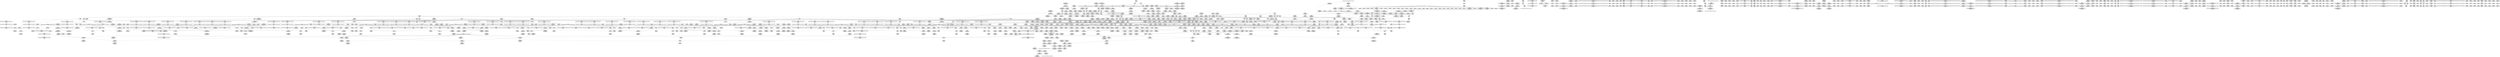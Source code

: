 digraph {
	CE0x4c0a490 [shape=record,shape=Mrecord,label="{CE0x4c0a490|i64*_getelementptr_inbounds_(_11_x_i64_,_11_x_i64_*___llvm_gcov_ctr132,_i64_0,_i64_10)|*Constant*|*SummSink*}"]
	CE0x4c26390 [shape=record,shape=Mrecord,label="{CE0x4c26390|i64_1|*Constant*}"]
	CE0x4b9f640 [shape=record,shape=Mrecord,label="{CE0x4b9f640|rcu_read_lock:call3|include/linux/rcupdate.h,882}"]
	CE0x4c48350 [shape=record,shape=Mrecord,label="{CE0x4c48350|rcu_read_lock:tmp8|include/linux/rcupdate.h,882}"]
	CE0x4b8b380 [shape=record,shape=Mrecord,label="{CE0x4b8b380|i64_2|*Constant*}"]
	CE0x4c00bb0 [shape=record,shape=Mrecord,label="{CE0x4c00bb0|task_sid:if.end}"]
	CE0x4be8d90 [shape=record,shape=Mrecord,label="{CE0x4be8d90|rcu_read_lock:tmp2}"]
	CE0x4ba51c0 [shape=record,shape=Mrecord,label="{CE0x4ba51c0|selinux_capget:target|Function::selinux_capget&Arg::target::|*SummSource*}"]
	CE0x4bebac0 [shape=record,shape=Mrecord,label="{CE0x4bebac0|i32_77|*Constant*}"]
	CE0x4c47a40 [shape=record,shape=Mrecord,label="{CE0x4c47a40|i8_1|*Constant*}"]
	CE0x4ba4fc0 [shape=record,shape=Mrecord,label="{CE0x4ba4fc0|selinux_capget:tmp5|security/selinux/hooks.c,1971}"]
	CE0x4bfc7e0 [shape=record,shape=Mrecord,label="{CE0x4bfc7e0|task_sid:call3|security/selinux/hooks.c,208|*SummSink*}"]
	CE0x4c0c7c0 [shape=record,shape=Mrecord,label="{CE0x4c0c7c0|_call_void___rcu_read_unlock()_#10,_!dbg_!27734|include/linux/rcupdate.h,937|*SummSource*}"]
	CE0x4c048b0 [shape=record,shape=Mrecord,label="{CE0x4c048b0|rcu_lock_acquire:entry}"]
	CE0x4b9c8f0 [shape=record,shape=Mrecord,label="{CE0x4b9c8f0|GLOBAL:current_sid.__warned|Global_var:current_sid.__warned|*SummSink*}"]
	CE0x6984a40 [shape=record,shape=Mrecord,label="{CE0x6984a40|selinux_capget:tmp7|security/selinux/hooks.c,1972|*SummSink*}"]
	CE0x4bdc360 [shape=record,shape=Mrecord,label="{CE0x4bdc360|rcu_read_unlock:tmp11|include/linux/rcupdate.h,933|*SummSource*}"]
	CE0x4bf4130 [shape=record,shape=Mrecord,label="{CE0x4bf4130|current_sid:tmp23|security/selinux/hooks.c,218}"]
	CE0x4bb3cd0 [shape=record,shape=Mrecord,label="{CE0x4bb3cd0|i32_0|*Constant*}"]
	CE0x4c1f040 [shape=record,shape=Mrecord,label="{CE0x4c1f040|__preempt_count_sub:tmp5|./arch/x86/include/asm/preempt.h,77|*SummSource*}"]
	CE0x4ba5b60 [shape=record,shape=Mrecord,label="{CE0x4ba5b60|i16_2|*Constant*}"]
	CE0x4c4c0a0 [shape=record,shape=Mrecord,label="{CE0x4c4c0a0|rcu_read_unlock:tmp9|include/linux/rcupdate.h,933|*SummSource*}"]
	CE0x4ba80f0 [shape=record,shape=Mrecord,label="{CE0x4ba80f0|i64*_getelementptr_inbounds_(_6_x_i64_,_6_x_i64_*___llvm_gcov_ctr139,_i64_0,_i64_3)|*Constant*}"]
	CE0x4bdc5e0 [shape=record,shape=Mrecord,label="{CE0x4bdc5e0|rcu_read_unlock:tmp12|include/linux/rcupdate.h,933}"]
	CE0x4bf21a0 [shape=record,shape=Mrecord,label="{CE0x4bf21a0|_ret_%struct.task_struct*_%tmp4,_!dbg_!27714|./arch/x86/include/asm/current.h,14|*SummSink*}"]
	CE0x4c15920 [shape=record,shape=Mrecord,label="{CE0x4c15920|i64_ptrtoint_(i8*_blockaddress(_rcu_lock_acquire,_%__here)_to_i64)|*Constant*|*SummSink*}"]
	CE0x4c23630 [shape=record,shape=Mrecord,label="{CE0x4c23630|i64*_getelementptr_inbounds_(_4_x_i64_,_4_x_i64_*___llvm_gcov_ctr129,_i64_0,_i64_2)|*Constant*|*SummSource*}"]
	CE0x4c058c0 [shape=record,shape=Mrecord,label="{CE0x4c058c0|COLLAPSED:_GCMRE___llvm_gcov_ctr131_internal_global_2_x_i64_zeroinitializer:_elem_0:default:}"]
	CE0x4b95eb0 [shape=record,shape=Mrecord,label="{CE0x4b95eb0|current_has_perm:call1|security/selinux/hooks.c,1543}"]
	CE0x4c46130 [shape=record,shape=Mrecord,label="{CE0x4c46130|GLOBAL:lockdep_rcu_suspicious|*Constant*}"]
	CE0x4b92b60 [shape=record,shape=Mrecord,label="{CE0x4b92b60|task_sid:land.lhs.true2|*SummSink*}"]
	CE0x4cb6f50 [shape=record,shape=Mrecord,label="{CE0x4cb6f50|__preempt_count_add:do.end|*SummSink*}"]
	CE0x4c07f50 [shape=record,shape=Mrecord,label="{CE0x4c07f50|i64*_getelementptr_inbounds_(_11_x_i64_,_11_x_i64_*___llvm_gcov_ctr132,_i64_0,_i64_9)|*Constant*|*SummSink*}"]
	CE0x4bfdaf0 [shape=record,shape=Mrecord,label="{CE0x4bfdaf0|0:_i8,_:_GCMR_task_sid.__warned_internal_global_i8_0,_section_.data.unlikely_,_align_1:_elem_0:default:}"]
	CE0x4c4e870 [shape=record,shape=Mrecord,label="{CE0x4c4e870|rcu_read_unlock:tobool1|include/linux/rcupdate.h,933}"]
	CE0x4c78a00 [shape=record,shape=Mrecord,label="{CE0x4c78a00|_ret_void,_!dbg_!27720|./arch/x86/include/asm/preempt.h,78|*SummSource*}"]
	CE0x4bbf890 [shape=record,shape=Mrecord,label="{CE0x4bbf890|current_sid:tmp5|security/selinux/hooks.c,218|*SummSink*}"]
	CE0x4beb010 [shape=record,shape=Mrecord,label="{CE0x4beb010|rcu_read_lock:land.lhs.true}"]
	CE0x4c4b8e0 [shape=record,shape=Mrecord,label="{CE0x4c4b8e0|i64*_getelementptr_inbounds_(_4_x_i64_,_4_x_i64_*___llvm_gcov_ctr128,_i64_0,_i64_2)|*Constant*}"]
	CE0x4bce090 [shape=record,shape=Mrecord,label="{CE0x4bce090|_call_void_lockdep_rcu_suspicious(i8*_getelementptr_inbounds_(_25_x_i8_,_25_x_i8_*_.str3,_i32_0,_i32_0),_i32_208,_i8*_getelementptr_inbounds_(_41_x_i8_,_41_x_i8_*_.str44,_i32_0,_i32_0))_#10,_!dbg_!27732|security/selinux/hooks.c,208}"]
	CE0x4bfaad0 [shape=record,shape=Mrecord,label="{CE0x4bfaad0|task_sid:tobool|security/selinux/hooks.c,208|*SummSource*}"]
	CE0x4bf8a80 [shape=record,shape=Mrecord,label="{CE0x4bf8a80|task_sid:real_cred|security/selinux/hooks.c,208}"]
	CE0x4b9f1a0 [shape=record,shape=Mrecord,label="{CE0x4b9f1a0|rcu_read_lock:tmp12|include/linux/rcupdate.h,882}"]
	CE0x4c15c90 [shape=record,shape=Mrecord,label="{CE0x4c15c90|__rcu_read_lock:tmp1|*SummSource*}"]
	CE0x4c34990 [shape=record,shape=Mrecord,label="{CE0x4c34990|rcu_lock_acquire:tmp2}"]
	CE0x4c35ae0 [shape=record,shape=Mrecord,label="{CE0x4c35ae0|rcu_lock_release:tmp3}"]
	CE0x4c4b090 [shape=record,shape=Mrecord,label="{CE0x4c4b090|rcu_read_lock:tobool1|include/linux/rcupdate.h,882|*SummSink*}"]
	CE0x4bf0b90 [shape=record,shape=Mrecord,label="{CE0x4bf0b90|current_sid:tmp20|security/selinux/hooks.c,218|*SummSink*}"]
	CE0x4bba460 [shape=record,shape=Mrecord,label="{CE0x4bba460|i64*_getelementptr_inbounds_(_2_x_i64_,_2_x_i64_*___llvm_gcov_ctr98,_i64_0,_i64_1)|*Constant*|*SummSink*}"]
	CE0x4bc01d0 [shape=record,shape=Mrecord,label="{CE0x4bc01d0|i64_5|*Constant*}"]
	CE0x4c27ad0 [shape=record,shape=Mrecord,label="{CE0x4c27ad0|rcu_read_lock:bb|*SummSource*}"]
	CE0x4c3e180 [shape=record,shape=Mrecord,label="{CE0x4c3e180|rcu_read_unlock:if.then|*SummSource*}"]
	CE0x4c0e210 [shape=record,shape=Mrecord,label="{CE0x4c0e210|rcu_lock_acquire:tmp5|include/linux/rcupdate.h,418|*SummSink*}"]
	CE0x4c8efc0 [shape=record,shape=Mrecord,label="{CE0x4c8efc0|rcu_lock_acquire:__here}"]
	CE0x4c2b680 [shape=record,shape=Mrecord,label="{CE0x4c2b680|rcu_read_lock:tmp10|include/linux/rcupdate.h,882}"]
	CE0x4bbce00 [shape=record,shape=Mrecord,label="{CE0x4bbce00|task_sid:tmp26|security/selinux/hooks.c,208|*SummSink*}"]
	CE0x4bbb1a0 [shape=record,shape=Mrecord,label="{CE0x4bbb1a0|rcu_lock_release:tmp6|*SummSource*}"]
	CE0x4c50b80 [shape=record,shape=Mrecord,label="{CE0x4c50b80|rcu_read_unlock:tmp17|include/linux/rcupdate.h,933|*SummSink*}"]
	CE0x4bd1270 [shape=record,shape=Mrecord,label="{CE0x4bd1270|i64*_getelementptr_inbounds_(_13_x_i64_,_13_x_i64_*___llvm_gcov_ctr126,_i64_0,_i64_10)|*Constant*|*SummSource*}"]
	CE0x4bd40d0 [shape=record,shape=Mrecord,label="{CE0x4bd40d0|cred_sid:entry|*SummSource*}"]
	CE0x4b93be0 [shape=record,shape=Mrecord,label="{CE0x4b93be0|GLOBAL:cap_capget|*Constant*|*SummSink*}"]
	CE0x4c46df0 [shape=record,shape=Mrecord,label="{CE0x4c46df0|i8*_getelementptr_inbounds_(_42_x_i8_,_42_x_i8_*_.str46,_i32_0,_i32_0)|*Constant*|*SummSink*}"]
	CE0x4c45a90 [shape=record,shape=Mrecord,label="{CE0x4c45a90|i8*_getelementptr_inbounds_(_25_x_i8_,_25_x_i8_*_.str45,_i32_0,_i32_0)|*Constant*|*SummSource*}"]
	CE0x4c33240 [shape=record,shape=Mrecord,label="{CE0x4c33240|rcu_read_unlock:tmp3|*SummSource*}"]
	CE0x4baaa80 [shape=record,shape=Mrecord,label="{CE0x4baaa80|VOIDTB_TE:_CE_136,144_}"]
	CE0x4bac1b0 [shape=record,shape=Mrecord,label="{CE0x4bac1b0|VOIDTB_TE:_CE_48,52_}"]
	CE0x4bb0e30 [shape=record,shape=Mrecord,label="{CE0x4bb0e30|current_sid:entry}"]
	CE0x4bd66d0 [shape=record,shape=Mrecord,label="{CE0x4bd66d0|current_sid:do.end|*SummSink*}"]
	CE0x4c26320 [shape=record,shape=Mrecord,label="{CE0x4c26320|__preempt_count_sub:tmp|*SummSink*}"]
	CE0x4bce6c0 [shape=record,shape=Mrecord,label="{CE0x4bce6c0|_call_void_lockdep_rcu_suspicious(i8*_getelementptr_inbounds_(_25_x_i8_,_25_x_i8_*_.str3,_i32_0,_i32_0),_i32_208,_i8*_getelementptr_inbounds_(_41_x_i8_,_41_x_i8_*_.str44,_i32_0,_i32_0))_#10,_!dbg_!27732|security/selinux/hooks.c,208|*SummSink*}"]
	CE0x4c3e240 [shape=record,shape=Mrecord,label="{CE0x4c3e240|rcu_read_unlock:if.then|*SummSink*}"]
	CE0x4c7d140 [shape=record,shape=Mrecord,label="{CE0x4c7d140|rcu_lock_acquire:tmp7|*SummSource*}"]
	CE0x4c35d10 [shape=record,shape=Mrecord,label="{CE0x4c35d10|rcu_lock_release:tmp3|*SummSink*}"]
	CE0x4c22fe0 [shape=record,shape=Mrecord,label="{CE0x4c22fe0|__preempt_count_add:tmp|*SummSource*}"]
	CE0x4c268b0 [shape=record,shape=Mrecord,label="{CE0x4c268b0|__preempt_count_add:tmp2}"]
	CE0x4c36990 [shape=record,shape=Mrecord,label="{CE0x4c36990|__rcu_read_lock:tmp6|include/linux/rcupdate.h,240|*SummSink*}"]
	CE0x4c4d240 [shape=record,shape=Mrecord,label="{CE0x4c4d240|rcu_lock_release:tmp|*SummSource*}"]
	CE0x4c33690 [shape=record,shape=Mrecord,label="{CE0x4c33690|__rcu_read_lock:tmp6|include/linux/rcupdate.h,240}"]
	CE0x4bfce40 [shape=record,shape=Mrecord,label="{CE0x4bfce40|i32_0|*Constant*}"]
	CE0x4c8e7e0 [shape=record,shape=Mrecord,label="{CE0x4c8e7e0|_call_void_asm_addl_$1,_%gs:$0_,_*m,ri,*m,_dirflag_,_fpsr_,_flags_(i32*___preempt_count,_i32_%val,_i32*___preempt_count)_#3,_!dbg_!27714,_!srcloc_!27717|./arch/x86/include/asm/preempt.h,72}"]
	CE0x4be86f0 [shape=record,shape=Mrecord,label="{CE0x4be86f0|i64_6|*Constant*|*SummSource*}"]
	CE0x4c02820 [shape=record,shape=Mrecord,label="{CE0x4c02820|_call_void_mcount()_#3|*SummSource*}"]
	CE0x4c27670 [shape=record,shape=Mrecord,label="{CE0x4c27670|rcu_read_unlock:tmp2|*SummSink*}"]
	CE0x4b8bb10 [shape=record,shape=Mrecord,label="{CE0x4b8bb10|_call_void_mcount()_#3}"]
	CE0x4c38600 [shape=record,shape=Mrecord,label="{CE0x4c38600|i64*_getelementptr_inbounds_(_11_x_i64_,_11_x_i64_*___llvm_gcov_ctr132,_i64_0,_i64_1)|*Constant*|*SummSource*}"]
	CE0x4b8a580 [shape=record,shape=Mrecord,label="{CE0x4b8a580|selinux_capget:if.then}"]
	CE0x4c3ac20 [shape=record,shape=Mrecord,label="{CE0x4c3ac20|COLLAPSED:_GCMRE___llvm_gcov_ctr132_internal_global_11_x_i64_zeroinitializer:_elem_0:default:}"]
	CE0x4be9880 [shape=record,shape=Mrecord,label="{CE0x4be9880|task_sid:tmp10|security/selinux/hooks.c,208|*SummSink*}"]
	CE0x4c17de0 [shape=record,shape=Mrecord,label="{CE0x4c17de0|__preempt_count_sub:entry|*SummSink*}"]
	CE0x4c48db0 [shape=record,shape=Mrecord,label="{CE0x4c48db0|cred_sid:tmp4|*LoadInst*|security/selinux/hooks.c,196}"]
	CE0x4bb4280 [shape=record,shape=Mrecord,label="{CE0x4bb4280|current_sid:tobool|security/selinux/hooks.c,218|*SummSource*}"]
	CE0x4b8cf80 [shape=record,shape=Mrecord,label="{CE0x4b8cf80|VOIDTB_TE:_CE_16,20_}"]
	CE0x4bce260 [shape=record,shape=Mrecord,label="{CE0x4bce260|task_sid:tmp19|security/selinux/hooks.c,208|*SummSink*}"]
	CE0x4b8d3e0 [shape=record,shape=Mrecord,label="{CE0x4b8d3e0|VOIDTB_TE:_CE:_elem_0:default:}"]
	CE0x4c162b0 [shape=record,shape=Mrecord,label="{CE0x4c162b0|rcu_lock_acquire:tmp}"]
	CE0x4c3eea0 [shape=record,shape=Mrecord,label="{CE0x4c3eea0|_call_void_mcount()_#3|*SummSource*}"]
	CE0x4bd1f70 [shape=record,shape=Mrecord,label="{CE0x4bd1f70|i64*_getelementptr_inbounds_(_4_x_i64_,_4_x_i64_*___llvm_gcov_ctr133,_i64_0,_i64_2)|*Constant*|*SummSink*}"]
	CE0x4b8cda0 [shape=record,shape=Mrecord,label="{CE0x4b8cda0|current_has_perm:perms|Function::current_has_perm&Arg::perms::}"]
	CE0x4bd8200 [shape=record,shape=Mrecord,label="{CE0x4bd8200|GLOBAL:rcu_read_lock|*Constant*|*SummSource*}"]
	CE0x4c01c60 [shape=record,shape=Mrecord,label="{CE0x4c01c60|GLOBAL:__llvm_gcov_ctr126|Global_var:__llvm_gcov_ctr126|*SummSource*}"]
	CE0x4cb0480 [shape=record,shape=Mrecord,label="{CE0x4cb0480|i64*_getelementptr_inbounds_(_4_x_i64_,_4_x_i64_*___llvm_gcov_ctr135,_i64_0,_i64_2)|*Constant*|*SummSink*}"]
	CE0x4c1a720 [shape=record,shape=Mrecord,label="{CE0x4c1a720|__preempt_count_sub:tmp4|./arch/x86/include/asm/preempt.h,77|*SummSink*}"]
	CE0x4c02e90 [shape=record,shape=Mrecord,label="{CE0x4c02e90|task_sid:tmp9|security/selinux/hooks.c,208}"]
	CE0x4c0a6f0 [shape=record,shape=Mrecord,label="{CE0x4c0a6f0|rcu_read_unlock:tmp22|include/linux/rcupdate.h,935}"]
	CE0x4c4a720 [shape=record,shape=Mrecord,label="{CE0x4c4a720|rcu_read_lock:tobool|include/linux/rcupdate.h,882}"]
	CE0x4c3e350 [shape=record,shape=Mrecord,label="{CE0x4c3e350|i64*_getelementptr_inbounds_(_11_x_i64_,_11_x_i64_*___llvm_gcov_ctr132,_i64_0,_i64_0)|*Constant*}"]
	CE0x4c2ea80 [shape=record,shape=Mrecord,label="{CE0x4c2ea80|rcu_read_lock:tmp19|include/linux/rcupdate.h,882|*SummSource*}"]
	CE0x4b8c4b0 [shape=record,shape=Mrecord,label="{CE0x4b8c4b0|selinux_capget:if.end}"]
	CE0x4c19dc0 [shape=record,shape=Mrecord,label="{CE0x4c19dc0|__preempt_count_sub:tmp7|./arch/x86/include/asm/preempt.h,78}"]
	CE0x4bdab20 [shape=record,shape=Mrecord,label="{CE0x4bdab20|rcu_read_lock:do.body|*SummSource*}"]
	CE0x4bb0270 [shape=record,shape=Mrecord,label="{CE0x4bb0270|task_sid:tmp25|security/selinux/hooks.c,208|*SummSink*}"]
	CE0x4bf7f00 [shape=record,shape=Mrecord,label="{CE0x4bf7f00|rcu_read_lock:tmp3}"]
	CE0x4b984a0 [shape=record,shape=Mrecord,label="{CE0x4b984a0|i32_8192|*Constant*}"]
	CE0x4c0ce80 [shape=record,shape=Mrecord,label="{CE0x4c0ce80|__rcu_read_unlock:entry}"]
	CE0x4c00a00 [shape=record,shape=Mrecord,label="{CE0x4c00a00|GLOBAL:current_task|Global_var:current_task|*SummSource*}"]
	CE0x4bbf610 [shape=record,shape=Mrecord,label="{CE0x4bbf610|current_sid:tmp5|security/selinux/hooks.c,218|*SummSource*}"]
	CE0x4bd1ac0 [shape=record,shape=Mrecord,label="{CE0x4bd1ac0|task_sid:tmp23|security/selinux/hooks.c,208|*SummSink*}"]
	CE0x4bb0c70 [shape=record,shape=Mrecord,label="{CE0x4bb0c70|current_sid:tmp9|security/selinux/hooks.c,218|*SummSource*}"]
	CE0x4c3a670 [shape=record,shape=Mrecord,label="{CE0x4c3a670|rcu_read_unlock:tmp6|include/linux/rcupdate.h,933}"]
	CE0x4c03f60 [shape=record,shape=Mrecord,label="{CE0x4c03f60|i64*_getelementptr_inbounds_(_11_x_i64_,_11_x_i64_*___llvm_gcov_ctr127,_i64_0,_i64_0)|*Constant*}"]
	CE0x4c23ad0 [shape=record,shape=Mrecord,label="{CE0x4c23ad0|_call_void_mcount()_#3|*SummSource*}"]
	CE0x4c89640 [shape=record,shape=Mrecord,label="{CE0x4c89640|__preempt_count_add:tmp6|./arch/x86/include/asm/preempt.h,73|*SummSink*}"]
	CE0x4bdd310 [shape=record,shape=Mrecord,label="{CE0x4bdd310|i8*_getelementptr_inbounds_(_25_x_i8_,_25_x_i8_*_.str3,_i32_0,_i32_0)|*Constant*|*SummSource*}"]
	CE0x4c40260 [shape=record,shape=Mrecord,label="{CE0x4c40260|rcu_read_unlock:tmp13|include/linux/rcupdate.h,933}"]
	CE0x4c41e30 [shape=record,shape=Mrecord,label="{CE0x4c41e30|rcu_read_lock:tmp6|include/linux/rcupdate.h,882|*SummSource*}"]
	CE0x4bf9100 [shape=record,shape=Mrecord,label="{CE0x4bf9100|task_sid:tmp1}"]
	CE0x4bb48f0 [shape=record,shape=Mrecord,label="{CE0x4bb48f0|current_sid:tmp2}"]
	CE0x4b9ea90 [shape=record,shape=Mrecord,label="{CE0x4b9ea90|i32_218|*Constant*}"]
	CE0x4b95d80 [shape=record,shape=Mrecord,label="{CE0x4b95d80|GLOBAL:task_sid|*Constant*}"]
	CE0x4c2fc00 [shape=record,shape=Mrecord,label="{CE0x4c2fc00|rcu_read_lock:tmp22|include/linux/rcupdate.h,884}"]
	CE0x4bb5490 [shape=record,shape=Mrecord,label="{CE0x4bb5490|current_sid:tmp7|security/selinux/hooks.c,218}"]
	CE0x4bed780 [shape=record,shape=Mrecord,label="{CE0x4bed780|task_sid:tmp15|security/selinux/hooks.c,208}"]
	CE0x4bb12a0 [shape=record,shape=Mrecord,label="{CE0x4bb12a0|_ret_i32_%tmp24,_!dbg_!27742|security/selinux/hooks.c,220|*SummSource*}"]
	CE0x4c46d80 [shape=record,shape=Mrecord,label="{CE0x4c46d80|i8*_getelementptr_inbounds_(_42_x_i8_,_42_x_i8_*_.str46,_i32_0,_i32_0)|*Constant*|*SummSource*}"]
	CE0x4bf2550 [shape=record,shape=Mrecord,label="{CE0x4bf2550|i32_78|*Constant*}"]
	CE0x4ba4bb0 [shape=record,shape=Mrecord,label="{CE0x4ba4bb0|current_has_perm:call|security/selinux/hooks.c,1542|*SummSource*}"]
	CE0x4bb7700 [shape=record,shape=Mrecord,label="{CE0x4bb7700|current_sid:tmp15|security/selinux/hooks.c,218|*SummSource*}"]
	CE0x4cb6c60 [shape=record,shape=Mrecord,label="{CE0x4cb6c60|__preempt_count_add:do.end}"]
	CE0x4b93020 [shape=record,shape=Mrecord,label="{CE0x4b93020|selinux_capget:tmp10|security/selinux/hooks.c,1975|*SummSink*}"]
	CE0x4c37be0 [shape=record,shape=Mrecord,label="{CE0x4c37be0|__rcu_read_lock:tmp1|*SummSink*}"]
	CE0x4c0e330 [shape=record,shape=Mrecord,label="{CE0x4c0e330|rcu_lock_release:tmp2}"]
	CE0x4bf4b10 [shape=record,shape=Mrecord,label="{CE0x4bf4b10|i32_1|*Constant*|*SummSource*}"]
	CE0x4bba280 [shape=record,shape=Mrecord,label="{CE0x4bba280|current_sid:do.body|*SummSource*}"]
	CE0x4b7d610 [shape=record,shape=Mrecord,label="{CE0x4b7d610|i64_0|*Constant*}"]
	CE0x4c17830 [shape=record,shape=Mrecord,label="{CE0x4c17830|__preempt_count_add:tmp4|./arch/x86/include/asm/preempt.h,72}"]
	CE0x4b8b590 [shape=record,shape=Mrecord,label="{CE0x4b8b590|GLOBAL:__llvm_gcov_ctr139|Global_var:__llvm_gcov_ctr139|*SummSource*}"]
	CE0x4bbb720 [shape=record,shape=Mrecord,label="{CE0x4bbb720|rcu_lock_release:tmp7|*SummSink*}"]
	CE0x4bec150 [shape=record,shape=Mrecord,label="{CE0x4bec150|_call_void_mcount()_#3}"]
	CE0x4c2f530 [shape=record,shape=Mrecord,label="{CE0x4c2f530|i64*_getelementptr_inbounds_(_11_x_i64_,_11_x_i64_*___llvm_gcov_ctr127,_i64_0,_i64_10)|*Constant*}"]
	CE0x4c02410 [shape=record,shape=Mrecord,label="{CE0x4c02410|task_sid:do.end|*SummSource*}"]
	CE0x4b95770 [shape=record,shape=Mrecord,label="{CE0x4b95770|selinux_capget:tmp7|security/selinux/hooks.c,1972}"]
	CE0x4bfdb60 [shape=record,shape=Mrecord,label="{CE0x4bfdb60|task_sid:tmp9|security/selinux/hooks.c,208|*SummSource*}"]
	CE0x4bd6590 [shape=record,shape=Mrecord,label="{CE0x4bd6590|task_sid:tmp4|*LoadInst*|security/selinux/hooks.c,208|*SummSource*}"]
	CE0x4c33a90 [shape=record,shape=Mrecord,label="{CE0x4c33a90|_call_void_mcount()_#3|*SummSource*}"]
	CE0x4c39010 [shape=record,shape=Mrecord,label="{CE0x4c39010|rcu_read_unlock:tmp12|include/linux/rcupdate.h,933|*SummSink*}"]
	CE0x4bce330 [shape=record,shape=Mrecord,label="{CE0x4bce330|_call_void_lockdep_rcu_suspicious(i8*_getelementptr_inbounds_(_25_x_i8_,_25_x_i8_*_.str3,_i32_0,_i32_0),_i32_208,_i8*_getelementptr_inbounds_(_41_x_i8_,_41_x_i8_*_.str44,_i32_0,_i32_0))_#10,_!dbg_!27732|security/selinux/hooks.c,208|*SummSource*}"]
	CE0x4bff5e0 [shape=record,shape=Mrecord,label="{CE0x4bff5e0|i64*_getelementptr_inbounds_(_11_x_i64_,_11_x_i64_*___llvm_gcov_ctr127,_i64_0,_i64_1)|*Constant*}"]
	CE0x4bf4730 [shape=record,shape=Mrecord,label="{CE0x4bf4730|current_sid:tmp23|security/selinux/hooks.c,218|*SummSink*}"]
	CE0x4b94a60 [shape=record,shape=Mrecord,label="{CE0x4b94a60|i64*_getelementptr_inbounds_(_11_x_i64_,_11_x_i64_*___llvm_gcov_ctr125,_i64_0,_i64_0)|*Constant*}"]
	CE0x4c0f9c0 [shape=record,shape=Mrecord,label="{CE0x4c0f9c0|__rcu_read_lock:do.body|*SummSink*}"]
	CE0x4c19f80 [shape=record,shape=Mrecord,label="{CE0x4c19f80|__preempt_count_sub:tmp7|./arch/x86/include/asm/preempt.h,78|*SummSource*}"]
	CE0x4bf2600 [shape=record,shape=Mrecord,label="{CE0x4bf2600|i32_78|*Constant*|*SummSink*}"]
	CE0x4bf8dd0 [shape=record,shape=Mrecord,label="{CE0x4bf8dd0|cred_sid:tmp3|*SummSource*}"]
	CE0x4bff6e0 [shape=record,shape=Mrecord,label="{CE0x4bff6e0|__rcu_read_lock:tmp7|include/linux/rcupdate.h,240|*SummSink*}"]
	CE0x4ba55b0 [shape=record,shape=Mrecord,label="{CE0x4ba55b0|avc_has_perm:ssid|Function::avc_has_perm&Arg::ssid::|*SummSource*}"]
	"CONST[source:0(mediator),value:2(dynamic)][purpose:{object}][SnkIdx:2]"
	CE0x4bb3310 [shape=record,shape=Mrecord,label="{CE0x4bb3310|current_sid:tmp|*SummSink*}"]
	CE0x4c0e0a0 [shape=record,shape=Mrecord,label="{CE0x4c0e0a0|rcu_lock_acquire:tmp5|include/linux/rcupdate.h,418|*SummSource*}"]
	CE0x4baf810 [shape=record,shape=Mrecord,label="{CE0x4baf810|VOIDTB_TE:_CE:_elem_0:default:}"]
	CE0x4c2e420 [shape=record,shape=Mrecord,label="{CE0x4c2e420|i64*_getelementptr_inbounds_(_11_x_i64_,_11_x_i64_*___llvm_gcov_ctr127,_i64_0,_i64_9)|*Constant*|*SummSink*}"]
	CE0x4b92850 [shape=record,shape=Mrecord,label="{CE0x4b92850|task_sid:if.then|*SummSink*}"]
	CE0x4baa210 [shape=record,shape=Mrecord,label="{CE0x4baa210|current_has_perm:tmp3|*SummSource*}"]
	CE0x4c522c0 [shape=record,shape=Mrecord,label="{CE0x4c522c0|_call_void_asm_sideeffect_,_memory_,_dirflag_,_fpsr_,_flags_()_#3,_!dbg_!27711,_!srcloc_!27714|include/linux/rcupdate.h,244}"]
	CE0x4be9700 [shape=record,shape=Mrecord,label="{CE0x4be9700|task_sid:tmp10|security/selinux/hooks.c,208|*SummSource*}"]
	CE0x4bd5670 [shape=record,shape=Mrecord,label="{CE0x4bd5670|rcu_read_unlock:entry|*SummSource*}"]
	CE0x4bfd8c0 [shape=record,shape=Mrecord,label="{CE0x4bfd8c0|_call_void_rcu_lock_acquire(%struct.lockdep_map*_rcu_lock_map)_#10,_!dbg_!27711|include/linux/rcupdate.h,881}"]
	CE0x4bec530 [shape=record,shape=Mrecord,label="{CE0x4bec530|task_sid:tmp16|security/selinux/hooks.c,208}"]
	CE0x4bf1bd0 [shape=record,shape=Mrecord,label="{CE0x4bf1bd0|get_current:entry}"]
	CE0x4ba8160 [shape=record,shape=Mrecord,label="{CE0x4ba8160|i64*_getelementptr_inbounds_(_6_x_i64_,_6_x_i64_*___llvm_gcov_ctr139,_i64_0,_i64_3)|*Constant*|*SummSink*}"]
	CE0x4c78c00 [shape=record,shape=Mrecord,label="{CE0x4c78c00|__rcu_read_unlock:tmp3}"]
	CE0x4c2bc40 [shape=record,shape=Mrecord,label="{CE0x4c2bc40|rcu_read_lock:tmp10|include/linux/rcupdate.h,882|*SummSource*}"]
	CE0x4bfbc40 [shape=record,shape=Mrecord,label="{CE0x4bfbc40|task_sid:tmp5|security/selinux/hooks.c,208|*SummSource*}"]
	CE0x4c157c0 [shape=record,shape=Mrecord,label="{CE0x4c157c0|i64_ptrtoint_(i8*_blockaddress(_rcu_lock_acquire,_%__here)_to_i64)|*Constant*|*SummSource*}"]
	CE0x4bbd990 [shape=record,shape=Mrecord,label="{CE0x4bbd990|task_sid:call7|security/selinux/hooks.c,208|*SummSource*}"]
	CE0x4bba030 [shape=record,shape=Mrecord,label="{CE0x4bba030|current_sid:land.lhs.true|*SummSource*}"]
	CE0x4bffb60 [shape=record,shape=Mrecord,label="{CE0x4bffb60|rcu_lock_acquire:map|Function::rcu_lock_acquire&Arg::map::}"]
	CE0x4c36dc0 [shape=record,shape=Mrecord,label="{CE0x4c36dc0|rcu_read_unlock:tmp5|include/linux/rcupdate.h,933}"]
	CE0x4c18ed0 [shape=record,shape=Mrecord,label="{CE0x4c18ed0|__rcu_read_unlock:do.end|*SummSource*}"]
	CE0x4c43b00 [shape=record,shape=Mrecord,label="{CE0x4c43b00|rcu_read_lock:tmp14|include/linux/rcupdate.h,882|*SummSource*}"]
	CE0x4c3c5b0 [shape=record,shape=Mrecord,label="{CE0x4c3c5b0|GLOBAL:rcu_read_unlock.__warned|Global_var:rcu_read_unlock.__warned|*SummSource*}"]
	CE0x4c3fcb0 [shape=record,shape=Mrecord,label="{CE0x4c3fcb0|rcu_lock_acquire:bb}"]
	CE0x4bf82a0 [shape=record,shape=Mrecord,label="{CE0x4bf82a0|GLOBAL:task_sid.__warned|Global_var:task_sid.__warned}"]
	CE0x4c47500 [shape=record,shape=Mrecord,label="{CE0x4c47500|rcu_read_lock:tmp18|include/linux/rcupdate.h,882}"]
	CE0x4c30d00 [shape=record,shape=Mrecord,label="{CE0x4c30d00|rcu_read_unlock:tmp11|include/linux/rcupdate.h,933}"]
	CE0x4cb6b30 [shape=record,shape=Mrecord,label="{CE0x4cb6b30|__preempt_count_add:do.body|*SummSink*}"]
	CE0x4bba890 [shape=record,shape=Mrecord,label="{CE0x4bba890|i64_ptrtoint_(i8*_blockaddress(_rcu_lock_release,_%__here)_to_i64)|*Constant*|*SummSink*}"]
	CE0x4bc7670 [shape=record,shape=Mrecord,label="{CE0x4bc7670|selinux_capget:tmp9|security/selinux/hooks.c,1974|*SummSource*}"]
	CE0x4c24580 [shape=record,shape=Mrecord,label="{CE0x4c24580|__preempt_count_add:bb}"]
	CE0x4ba44d0 [shape=record,shape=Mrecord,label="{CE0x4ba44d0|avc_has_perm:entry|*SummSink*}"]
	CE0x4ba11a0 [shape=record,shape=Mrecord,label="{CE0x4ba11a0|selinux_capget:call1|security/selinux/hooks.c,1974|*SummSource*}"]
	CE0x4bab260 [shape=record,shape=Mrecord,label="{CE0x4bab260|current_has_perm:bb|*SummSource*}"]
	CE0x4b99880 [shape=record,shape=Mrecord,label="{CE0x4b99880|GLOBAL:current_has_perm|*Constant*|*SummSource*}"]
	CE0x4c3bc80 [shape=record,shape=Mrecord,label="{CE0x4c3bc80|rcu_read_unlock:tmp1}"]
	CE0x4cb72e0 [shape=record,shape=Mrecord,label="{CE0x4cb72e0|void_(i32*,_i32,_i32*)*_asm_addl_$1,_%gs:$0_,_*m,ri,*m,_dirflag_,_fpsr_,_flags_}"]
	CE0x4bb35c0 [shape=record,shape=Mrecord,label="{CE0x4bb35c0|rcu_read_lock:tmp|*SummSource*}"]
	CE0x4bbb6b0 [shape=record,shape=Mrecord,label="{CE0x4bbb6b0|rcu_lock_release:tmp7|*SummSource*}"]
	CE0x4bb6450 [shape=record,shape=Mrecord,label="{CE0x4bb6450|current_sid:tmp14|security/selinux/hooks.c,218|*SummSource*}"]
	CE0x4c50d90 [shape=record,shape=Mrecord,label="{CE0x4c50d90|rcu_read_unlock:tmp18|include/linux/rcupdate.h,933}"]
	CE0x4b8d060 [shape=record,shape=Mrecord,label="{CE0x4b8d060|VOIDTB_TE:_CE_24,28_}"]
	CE0x4c49480 [shape=record,shape=Mrecord,label="{CE0x4c49480|_call_void_asm_sideeffect_,_memory_,_dirflag_,_fpsr_,_flags_()_#3,_!dbg_!27714,_!srcloc_!27715|include/linux/rcupdate.h,239|*SummSink*}"]
	CE0x4c917e0 [shape=record,shape=Mrecord,label="{CE0x4c917e0|__preempt_count_sub:do.body|*SummSource*}"]
	CE0x4b96630 [shape=record,shape=Mrecord,label="{CE0x4b96630|VOIDTB_TE:_CE:_elem_0:default:}"]
	CE0x4bb3bc0 [shape=record,shape=Mrecord,label="{CE0x4bb3bc0|current_sid:call|security/selinux/hooks.c,218|*SummSink*}"]
	CE0x4c3c8f0 [shape=record,shape=Mrecord,label="{CE0x4c3c8f0|rcu_lock_release:tmp1|*SummSink*}"]
	CE0x4c2ee10 [shape=record,shape=Mrecord,label="{CE0x4c2ee10|rcu_read_lock:tmp20|include/linux/rcupdate.h,882|*SummSource*}"]
	CE0x4c1b4f0 [shape=record,shape=Mrecord,label="{CE0x4c1b4f0|i64*_getelementptr_inbounds_(_4_x_i64_,_4_x_i64_*___llvm_gcov_ctr135,_i64_0,_i64_0)|*Constant*|*SummSource*}"]
	CE0x4bf37a0 [shape=record,shape=Mrecord,label="{CE0x4bf37a0|COLLAPSED:_CMRE:_elem_0::|security/selinux/hooks.c,218}"]
	CE0x4c166a0 [shape=record,shape=Mrecord,label="{CE0x4c166a0|__rcu_read_lock:tmp3|*SummSource*}"]
	CE0x4bbe7c0 [shape=record,shape=Mrecord,label="{CE0x4bbe7c0|i8_1|*Constant*|*SummSink*}"]
	CE0x4bb1340 [shape=record,shape=Mrecord,label="{CE0x4bb1340|_ret_i32_%tmp24,_!dbg_!27742|security/selinux/hooks.c,220|*SummSink*}"]
	CE0x4c0f4e0 [shape=record,shape=Mrecord,label="{CE0x4c0f4e0|_call_void___preempt_count_sub(i32_1)_#10,_!dbg_!27715|include/linux/rcupdate.h,244|*SummSource*}"]
	CE0x4c4a960 [shape=record,shape=Mrecord,label="{CE0x4c4a960|rcu_read_lock:tobool|include/linux/rcupdate.h,882|*SummSource*}"]
	CE0x4ccecf0 [shape=record,shape=Mrecord,label="{CE0x4ccecf0|__preempt_count_add:tmp}"]
	CE0x4bd1450 [shape=record,shape=Mrecord,label="{CE0x4bd1450|task_sid:tmp22|security/selinux/hooks.c,208|*SummSink*}"]
	CE0x4b95fe0 [shape=record,shape=Mrecord,label="{CE0x4b95fe0|current_has_perm:call1|security/selinux/hooks.c,1543|*SummSource*}"]
	CE0x4bf18c0 [shape=record,shape=Mrecord,label="{CE0x4bf18c0|GLOBAL:get_current|*Constant*|*SummSource*}"]
	CE0x4ba0b50 [shape=record,shape=Mrecord,label="{CE0x4ba0b50|_call_void_mcount()_#3|*SummSink*}"]
	CE0x4beb400 [shape=record,shape=Mrecord,label="{CE0x4beb400|task_sid:tmp2|*SummSink*}"]
	CE0x4bfc770 [shape=record,shape=Mrecord,label="{CE0x4bfc770|task_sid:call3|security/selinux/hooks.c,208|*SummSource*}"]
	CE0x4c02020 [shape=record,shape=Mrecord,label="{CE0x4c02020|__rcu_read_lock:entry}"]
	CE0x4b8a840 [shape=record,shape=Mrecord,label="{CE0x4b8a840|selinux_capget:tmp2|security/selinux/hooks.c,1971}"]
	CE0x4bcee70 [shape=record,shape=Mrecord,label="{CE0x4bcee70|i32_208|*Constant*|*SummSource*}"]
	CE0x4c3a100 [shape=record,shape=Mrecord,label="{CE0x4c3a100|__preempt_count_add:val|Function::__preempt_count_add&Arg::val::}"]
	CE0x4b92c60 [shape=record,shape=Mrecord,label="{CE0x4b92c60|i64*_getelementptr_inbounds_(_2_x_i64_,_2_x_i64_*___llvm_gcov_ctr136,_i64_0,_i64_0)|*Constant*}"]
	CE0x4c97af0 [shape=record,shape=Mrecord,label="{CE0x4c97af0|i64*_getelementptr_inbounds_(_4_x_i64_,_4_x_i64_*___llvm_gcov_ctr135,_i64_0,_i64_3)|*Constant*}"]
	CE0x4c099f0 [shape=record,shape=Mrecord,label="{CE0x4c099f0|get_current:tmp|*SummSource*}"]
	CE0x4b973a0 [shape=record,shape=Mrecord,label="{CE0x4b973a0|current_sid:if.then|*SummSink*}"]
	CE0x4ba3b90 [shape=record,shape=Mrecord,label="{CE0x4ba3b90|current_has_perm:call2|security/selinux/hooks.c,1544}"]
	CE0x4c0c060 [shape=record,shape=Mrecord,label="{CE0x4c0c060|rcu_lock_release:map|Function::rcu_lock_release&Arg::map::|*SummSink*}"]
	CE0x4bffa80 [shape=record,shape=Mrecord,label="{CE0x4bffa80|__rcu_read_lock:tmp7|include/linux/rcupdate.h,240|*SummSource*}"]
	CE0x4bdcec0 [shape=record,shape=Mrecord,label="{CE0x4bdcec0|_call_void_lockdep_rcu_suspicious(i8*_getelementptr_inbounds_(_25_x_i8_,_25_x_i8_*_.str3,_i32_0,_i32_0),_i32_218,_i8*_getelementptr_inbounds_(_45_x_i8_,_45_x_i8_*_.str12,_i32_0,_i32_0))_#10,_!dbg_!27727|security/selinux/hooks.c,218|*SummSource*}"]
	CE0x4c38430 [shape=record,shape=Mrecord,label="{CE0x4c38430|_ret_void,_!dbg_!27719|./arch/x86/include/asm/preempt.h,73|*SummSource*}"]
	CE0x4cbf740 [shape=record,shape=Mrecord,label="{CE0x4cbf740|__preempt_count_sub:tmp3|*SummSource*}"]
	CE0x4c47190 [shape=record,shape=Mrecord,label="{CE0x4c47190|rcu_read_lock:tmp17|include/linux/rcupdate.h,882}"]
	CE0x4c4cc80 [shape=record,shape=Mrecord,label="{CE0x4c4cc80|i64*_getelementptr_inbounds_(_4_x_i64_,_4_x_i64_*___llvm_gcov_ctr130,_i64_0,_i64_1)|*Constant*}"]
	CE0x4c2fda0 [shape=record,shape=Mrecord,label="{CE0x4c2fda0|rcu_read_lock:tmp22|include/linux/rcupdate.h,884|*SummSource*}"]
	CE0x4bed220 [shape=record,shape=Mrecord,label="{CE0x4bed220|i64_6|*Constant*|*SummSink*}"]
	CE0x4ba0f90 [shape=record,shape=Mrecord,label="{CE0x4ba0f90|current_sid:call|security/selinux/hooks.c,218|*SummSource*}"]
	CE0x4bbfd40 [shape=record,shape=Mrecord,label="{CE0x4bbfd40|GLOBAL:__llvm_gcov_ctr132|Global_var:__llvm_gcov_ctr132|*SummSink*}"]
	CE0x4bab900 [shape=record,shape=Mrecord,label="{CE0x4bab900|current_has_perm:tmp2}"]
	CE0x4c03ae0 [shape=record,shape=Mrecord,label="{CE0x4c03ae0|cred_sid:tmp}"]
	CE0x4c771a0 [shape=record,shape=Mrecord,label="{CE0x4c771a0|_call_void_lock_acquire(%struct.lockdep_map*_%map,_i32_0,_i32_0,_i32_2,_i32_0,_%struct.lockdep_map*_null,_i64_ptrtoint_(i8*_blockaddress(_rcu_lock_acquire,_%__here)_to_i64))_#10,_!dbg_!27716|include/linux/rcupdate.h,418|*SummSource*}"]
	CE0x4c15250 [shape=record,shape=Mrecord,label="{CE0x4c15250|i64*_getelementptr_inbounds_(_4_x_i64_,_4_x_i64_*___llvm_gcov_ctr134,_i64_0,_i64_1)|*Constant*|*SummSink*}"]
	CE0x4bbf1b0 [shape=record,shape=Mrecord,label="{CE0x4bbf1b0|GLOBAL:__llvm_gcov_ctr125|Global_var:__llvm_gcov_ctr125}"]
	CE0x4c30b90 [shape=record,shape=Mrecord,label="{CE0x4c30b90|rcu_read_unlock:tmp10|include/linux/rcupdate.h,933|*SummSink*}"]
	CE0x4c40520 [shape=record,shape=Mrecord,label="{CE0x4c40520|__preempt_count_sub:sub|./arch/x86/include/asm/preempt.h,77|*SummSink*}"]
	CE0x4bd54c0 [shape=record,shape=Mrecord,label="{CE0x4bd54c0|GLOBAL:rcu_read_unlock|*Constant*|*SummSource*}"]
	CE0x4bb9580 [shape=record,shape=Mrecord,label="{CE0x4bb9580|task_sid:tmp18|security/selinux/hooks.c,208|*SummSource*}"]
	CE0x4c41820 [shape=record,shape=Mrecord,label="{CE0x4c41820|%struct.task_struct*_(%struct.task_struct**)*_asm_movq_%gs:$_1:P_,$0_,_r,im,_dirflag_,_fpsr_,_flags_|*SummSink*}"]
	"CONST[source:0(mediator),value:0(static)][purpose:{operation}][SrcIdx:3]"
	CE0x4b98820 [shape=record,shape=Mrecord,label="{CE0x4b98820|avc_has_perm:requested|Function::avc_has_perm&Arg::requested::|*SummSource*}"]
	CE0x4c0c170 [shape=record,shape=Mrecord,label="{CE0x4c0c170|GLOBAL:__rcu_read_unlock|*Constant*}"]
	CE0x4bd30d0 [shape=record,shape=Mrecord,label="{CE0x4bd30d0|i32_1|*Constant*}"]
	CE0x4bb6b60 [shape=record,shape=Mrecord,label="{CE0x4bb6b60|get_current:tmp4|./arch/x86/include/asm/current.h,14}"]
	CE0x4b93320 [shape=record,shape=Mrecord,label="{CE0x4b93320|_call_void_mcount()_#3|*SummSink*}"]
	CE0x4c351f0 [shape=record,shape=Mrecord,label="{CE0x4c351f0|__preempt_count_add:tmp5|./arch/x86/include/asm/preempt.h,72|*SummSink*}"]
	CE0x4c4a3f0 [shape=record,shape=Mrecord,label="{CE0x4c4a3f0|rcu_read_unlock:tmp10|include/linux/rcupdate.h,933}"]
	CE0x4c32e40 [shape=record,shape=Mrecord,label="{CE0x4c32e40|rcu_read_unlock:if.end|*SummSource*}"]
	CE0x4bd4560 [shape=record,shape=Mrecord,label="{CE0x4bd4560|cred_sid:cred|Function::cred_sid&Arg::cred::|*SummSource*}"]
	CE0x4c3b8c0 [shape=record,shape=Mrecord,label="{CE0x4c3b8c0|i64*_getelementptr_inbounds_(_4_x_i64_,_4_x_i64_*___llvm_gcov_ctr130,_i64_0,_i64_2)|*Constant*|*SummSink*}"]
	CE0x4c0f330 [shape=record,shape=Mrecord,label="{CE0x4c0f330|_call_void___preempt_count_sub(i32_1)_#10,_!dbg_!27715|include/linux/rcupdate.h,244}"]
	CE0x4ba8590 [shape=record,shape=Mrecord,label="{CE0x4ba8590|selinux_capget:tmp11|security/selinux/hooks.c,1975}"]
	CE0x4c36c70 [shape=record,shape=Mrecord,label="{CE0x4c36c70|__rcu_read_lock:tmp7|include/linux/rcupdate.h,240}"]
	CE0x4bb41b0 [shape=record,shape=Mrecord,label="{CE0x4bb41b0|current_sid:tobool|security/selinux/hooks.c,218|*SummSink*}"]
	CE0x4c28d30 [shape=record,shape=Mrecord,label="{CE0x4c28d30|rcu_read_lock:tmp4|include/linux/rcupdate.h,882|*SummSource*}"]
	CE0x4b7d530 [shape=record,shape=Mrecord,label="{CE0x4b7d530|i64_3|*Constant*|*SummSink*}"]
	CE0x4c28070 [shape=record,shape=Mrecord,label="{CE0x4c28070|rcu_read_lock:land.lhs.true2|*SummSink*}"]
	CE0x4c49fb0 [shape=record,shape=Mrecord,label="{CE0x4c49fb0|i64_3|*Constant*}"]
	CE0x4c31530 [shape=record,shape=Mrecord,label="{CE0x4c31530|cred_sid:sid|security/selinux/hooks.c,197}"]
	CE0x4c08b10 [shape=record,shape=Mrecord,label="{CE0x4c08b10|rcu_read_unlock:tmp20|include/linux/rcupdate.h,933|*SummSink*}"]
	CE0x4bd0990 [shape=record,shape=Mrecord,label="{CE0x4bd0990|task_sid:tmp21|security/selinux/hooks.c,208|*SummSink*}"]
	CE0x4c38aa0 [shape=record,shape=Mrecord,label="{CE0x4c38aa0|__rcu_read_lock:tmp4|include/linux/rcupdate.h,239|*SummSink*}"]
	CE0x4c0ba60 [shape=record,shape=Mrecord,label="{CE0x4c0ba60|GLOBAL:rcu_lock_release|*Constant*|*SummSource*}"]
	CE0x4bef780 [shape=record,shape=Mrecord,label="{CE0x4bef780|current_sid:tmp17|security/selinux/hooks.c,218|*SummSink*}"]
	CE0x4be9060 [shape=record,shape=Mrecord,label="{CE0x4be9060|task_sid:tmp3|*SummSink*}"]
	CE0x4bb0800 [shape=record,shape=Mrecord,label="{CE0x4bb0800|task_sid:tmp27|security/selinux/hooks.c,208}"]
	CE0x4cb6dd0 [shape=record,shape=Mrecord,label="{CE0x4cb6dd0|__preempt_count_add:do.end|*SummSource*}"]
	CE0x4c45840 [shape=record,shape=Mrecord,label="{CE0x4c45840|i8*_getelementptr_inbounds_(_25_x_i8_,_25_x_i8_*_.str45,_i32_0,_i32_0)|*Constant*}"]
	CE0x4c39180 [shape=record,shape=Mrecord,label="{CE0x4c39180|rcu_read_unlock:call3|include/linux/rcupdate.h,933}"]
	CE0x4ba5710 [shape=record,shape=Mrecord,label="{CE0x4ba5710|avc_has_perm:tsid|Function::avc_has_perm&Arg::tsid::}"]
	CE0x4c47cf0 [shape=record,shape=Mrecord,label="{CE0x4c47cf0|_call_void_lockdep_rcu_suspicious(i8*_getelementptr_inbounds_(_25_x_i8_,_25_x_i8_*_.str45,_i32_0,_i32_0),_i32_883,_i8*_getelementptr_inbounds_(_42_x_i8_,_42_x_i8_*_.str46,_i32_0,_i32_0))_#10,_!dbg_!27728|include/linux/rcupdate.h,882}"]
	CE0x4bfeb50 [shape=record,shape=Mrecord,label="{CE0x4bfeb50|task_sid:tmp10|security/selinux/hooks.c,208}"]
	CE0x4bb1090 [shape=record,shape=Mrecord,label="{CE0x4bb1090|_ret_i32_%tmp24,_!dbg_!27742|security/selinux/hooks.c,220}"]
	CE0x4c7e6e0 [shape=record,shape=Mrecord,label="{CE0x4c7e6e0|i64*_getelementptr_inbounds_(_4_x_i64_,_4_x_i64_*___llvm_gcov_ctr134,_i64_0,_i64_2)|*Constant*}"]
	CE0x4babab0 [shape=record,shape=Mrecord,label="{CE0x4babab0|current_has_perm:entry|*SummSink*}"]
	CE0x4c2c250 [shape=record,shape=Mrecord,label="{CE0x4c2c250|__rcu_read_unlock:tmp6|include/linux/rcupdate.h,245|*SummSource*}"]
	CE0x4b8d1d0 [shape=record,shape=Mrecord,label="{CE0x4b8d1d0|VOIDTB_TE:_CE_32,36_}"]
	CE0x4ba67b0 [shape=record,shape=Mrecord,label="{CE0x4ba67b0|current_sid:tmp1|*SummSink*}"]
	CE0x4b9bc30 [shape=record,shape=Mrecord,label="{CE0x4b9bc30|i64_1|*Constant*}"]
	CE0x4b8ab70 [shape=record,shape=Mrecord,label="{CE0x4b8ab70|selinux_capget:tmp}"]
	CE0x4cbef80 [shape=record,shape=Mrecord,label="{CE0x4cbef80|i64*_getelementptr_inbounds_(_4_x_i64_,_4_x_i64_*___llvm_gcov_ctr129,_i64_0,_i64_3)|*Constant*|*SummSource*}"]
	CE0x4c3b440 [shape=record,shape=Mrecord,label="{CE0x4c3b440|rcu_read_unlock:tmp6|include/linux/rcupdate.h,933|*SummSource*}"]
	CE0x4bec640 [shape=record,shape=Mrecord,label="{CE0x4bec640|task_sid:tmp15|security/selinux/hooks.c,208|*SummSource*}"]
	CE0x4c18650 [shape=record,shape=Mrecord,label="{CE0x4c18650|__rcu_read_unlock:tmp2}"]
	CE0x4bd48d0 [shape=record,shape=Mrecord,label="{CE0x4bd48d0|_ret_i32_%tmp6,_!dbg_!27716|security/selinux/hooks.c,197|*SummSource*}"]
	CE0x4c326d0 [shape=record,shape=Mrecord,label="{CE0x4c326d0|cred_sid:tmp6|security/selinux/hooks.c,197|*SummSink*}"]
	CE0x4b93190 [shape=record,shape=Mrecord,label="{CE0x4b93190|selinux_capget:tmp10|security/selinux/hooks.c,1975|*SummSource*}"]
	CE0x4bb89f0 [shape=record,shape=Mrecord,label="{CE0x4bb89f0|task_sid:tmp17|security/selinux/hooks.c,208|*SummSource*}"]
	CE0x4bd7ac0 [shape=record,shape=Mrecord,label="{CE0x4bd7ac0|current_sid:tmp13|security/selinux/hooks.c,218}"]
	CE0x4ba6e30 [shape=record,shape=Mrecord,label="{CE0x4ba6e30|selinux_capget:tmp6|security/selinux/hooks.c,1972|*SummSink*}"]
	CE0x4bd4f70 [shape=record,shape=Mrecord,label="{CE0x4bd4f70|_call_void_rcu_read_unlock()_#10,_!dbg_!27748|security/selinux/hooks.c,209|*SummSource*}"]
	CE0x4bbe3f0 [shape=record,shape=Mrecord,label="{CE0x4bbe3f0|i8_1|*Constant*}"]
	CE0x4b91db0 [shape=record,shape=Mrecord,label="{CE0x4b91db0|current_sid:tmp8|security/selinux/hooks.c,218|*SummSink*}"]
	CE0x4c41bc0 [shape=record,shape=Mrecord,label="{CE0x4c41bc0|get_current:tmp2}"]
	CE0x4bef710 [shape=record,shape=Mrecord,label="{CE0x4bef710|current_sid:tmp17|security/selinux/hooks.c,218|*SummSource*}"]
	CE0x4b97460 [shape=record,shape=Mrecord,label="{CE0x4b97460|current_sid:land.lhs.true}"]
	CE0x4c4ec10 [shape=record,shape=Mrecord,label="{CE0x4c4ec10|GLOBAL:__preempt_count_add|*Constant*}"]
	CE0x4bf7440 [shape=record,shape=Mrecord,label="{CE0x4bf7440|cred_sid:tmp2}"]
	CE0x4ba58c0 [shape=record,shape=Mrecord,label="{CE0x4ba58c0|avc_has_perm:tsid|Function::avc_has_perm&Arg::tsid::|*SummSource*}"]
	CE0x4bd73f0 [shape=record,shape=Mrecord,label="{CE0x4bd73f0|i64*_getelementptr_inbounds_(_11_x_i64_,_11_x_i64_*___llvm_gcov_ctr125,_i64_0,_i64_6)|*Constant*|*SummSource*}"]
	CE0x4b9fc40 [shape=record,shape=Mrecord,label="{CE0x4b9fc40|i64_6|*Constant*}"]
	CE0x4bc0770 [shape=record,shape=Mrecord,label="{CE0x4bc0770|i64_4|*Constant*}"]
	CE0x4c78d10 [shape=record,shape=Mrecord,label="{CE0x4c78d10|__rcu_read_unlock:tmp3|*SummSource*}"]
	CE0x4c1de60 [shape=record,shape=Mrecord,label="{CE0x4c1de60|__preempt_count_add:tmp1|*SummSource*}"]
	CE0x4c33ff0 [shape=record,shape=Mrecord,label="{CE0x4c33ff0|rcu_read_unlock:tmp14|include/linux/rcupdate.h,933}"]
	CE0x4baba40 [shape=record,shape=Mrecord,label="{CE0x4baba40|selinux_capget:target|Function::selinux_capget&Arg::target::}"]
	CE0x4c00c90 [shape=record,shape=Mrecord,label="{CE0x4c00c90|task_sid:if.end|*SummSource*}"]
	CE0x4ca8e90 [shape=record,shape=Mrecord,label="{CE0x4ca8e90|__preempt_count_sub:tmp2|*SummSink*}"]
	CE0x4b98990 [shape=record,shape=Mrecord,label="{CE0x4b98990|avc_has_perm:requested|Function::avc_has_perm&Arg::requested::|*SummSink*}"]
	CE0x4c30290 [shape=record,shape=Mrecord,label="{CE0x4c30290|rcu_read_lock:tmp22|include/linux/rcupdate.h,884|*SummSink*}"]
	CE0x4bd6890 [shape=record,shape=Mrecord,label="{CE0x4bd6890|current_sid:if.end|*SummSource*}"]
	CE0x4c197e0 [shape=record,shape=Mrecord,label="{CE0x4c197e0|__rcu_read_unlock:tmp|*SummSink*}"]
	CE0x4c7c040 [shape=record,shape=Mrecord,label="{CE0x4c7c040|__rcu_read_unlock:tmp4|include/linux/rcupdate.h,244}"]
	CE0x4bd9b00 [shape=record,shape=Mrecord,label="{CE0x4bd9b00|rcu_read_lock:tmp5|include/linux/rcupdate.h,882|*SummSink*}"]
	CE0x4bbbb00 [shape=record,shape=Mrecord,label="{CE0x4bbbb00|__rcu_read_unlock:do.body}"]
	CE0x4c478d0 [shape=record,shape=Mrecord,label="{CE0x4c478d0|rcu_read_lock:tmp18|include/linux/rcupdate.h,882|*SummSink*}"]
	CE0x4c18d20 [shape=record,shape=Mrecord,label="{CE0x4c18d20|_call_void_mcount()_#3}"]
	CE0x4c787a0 [shape=record,shape=Mrecord,label="{CE0x4c787a0|__preempt_count_sub:val|Function::__preempt_count_sub&Arg::val::|*SummSink*}"]
	CE0x4c27960 [shape=record,shape=Mrecord,label="{CE0x4c27960|rcu_read_lock:bb}"]
	CE0x4cbf060 [shape=record,shape=Mrecord,label="{CE0x4cbf060|i64*_getelementptr_inbounds_(_4_x_i64_,_4_x_i64_*___llvm_gcov_ctr129,_i64_0,_i64_3)|*Constant*|*SummSink*}"]
	CE0x4bbd470 [shape=record,shape=Mrecord,label="{CE0x4bbd470|task_sid:tmp27|security/selinux/hooks.c,208|*SummSink*}"]
	CE0x4c16100 [shape=record,shape=Mrecord,label="{CE0x4c16100|i32_0|*Constant*}"]
	CE0x4c430d0 [shape=record,shape=Mrecord,label="{CE0x4c430d0|rcu_read_unlock:tmp16|include/linux/rcupdate.h,933|*SummSource*}"]
	CE0x4c028c0 [shape=record,shape=Mrecord,label="{CE0x4c028c0|_call_void_mcount()_#3|*SummSink*}"]
	CE0x4bade10 [shape=record,shape=Mrecord,label="{CE0x4bade10|current_has_perm:call|security/selinux/hooks.c,1542|*SummSink*}"]
	CE0x4c283e0 [shape=record,shape=Mrecord,label="{CE0x4c283e0|0:_i8,_:_GCMR_rcu_read_unlock.__warned_internal_global_i8_0,_section_.data.unlikely_,_align_1:_elem_0:default:}"]
	CE0x4bc5310 [shape=record,shape=Mrecord,label="{CE0x4bc5310|selinux_capget:tmp9|security/selinux/hooks.c,1974}"]
	CE0x4c44800 [shape=record,shape=Mrecord,label="{CE0x4c44800|i64*_getelementptr_inbounds_(_11_x_i64_,_11_x_i64_*___llvm_gcov_ctr127,_i64_0,_i64_8)|*Constant*}"]
	CE0x4bab590 [shape=record,shape=Mrecord,label="{CE0x4bab590|i64*_getelementptr_inbounds_(_2_x_i64_,_2_x_i64_*___llvm_gcov_ctr136,_i64_0,_i64_1)|*Constant*|*SummSink*}"]
	CE0x4bf1ec0 [shape=record,shape=Mrecord,label="{CE0x4bf1ec0|_ret_%struct.task_struct*_%tmp4,_!dbg_!27714|./arch/x86/include/asm/current.h,14|*SummSource*}"]
	CE0x4b93930 [shape=record,shape=Mrecord,label="{CE0x4b93930|current_sid:tmp3|*SummSource*}"]
	CE0x4c91df0 [shape=record,shape=Mrecord,label="{CE0x4c91df0|GLOBAL:lock_acquire|*Constant*}"]
	CE0x4bac300 [shape=record,shape=Mrecord,label="{CE0x4bac300|VOIDTB_TE:_CE_52,56_}"]
	CE0x4b9d840 [shape=record,shape=Mrecord,label="{CE0x4b9d840|selinux_capget:bb|*SummSource*}"]
	CE0x4b7d400 [shape=record,shape=Mrecord,label="{CE0x4b7d400|i64_3|*Constant*|*SummSource*}"]
	CE0x4cbcf50 [shape=record,shape=Mrecord,label="{CE0x4cbcf50|__preempt_count_sub:bb|*SummSource*}"]
	CE0x4bb6e40 [shape=record,shape=Mrecord,label="{CE0x4bb6e40|i1_true|*Constant*|*SummSink*}"]
	CE0x4c4e900 [shape=record,shape=Mrecord,label="{CE0x4c4e900|rcu_read_unlock:tobool1|include/linux/rcupdate.h,933|*SummSource*}"]
	CE0x4c462e0 [shape=record,shape=Mrecord,label="{CE0x4c462e0|i32_883|*Constant*}"]
	CE0x4c406e0 [shape=record,shape=Mrecord,label="{CE0x4c406e0|_call_void_asm_addl_$1,_%gs:$0_,_*m,ri,*m,_dirflag_,_fpsr_,_flags_(i32*___preempt_count,_i32_%sub,_i32*___preempt_count)_#3,_!dbg_!27717,_!srcloc_!27718|./arch/x86/include/asm/preempt.h,77|*SummSource*}"]
	CE0x4b7d6f0 [shape=record,shape=Mrecord,label="{CE0x4b7d6f0|current_sid:tmp4|security/selinux/hooks.c,218}"]
	CE0x4b8e880 [shape=record,shape=Mrecord,label="{CE0x4b8e880|task_sid:task|Function::task_sid&Arg::task::|*SummSource*}"]
	CE0x4bdb1c0 [shape=record,shape=Mrecord,label="{CE0x4bdb1c0|i64*_getelementptr_inbounds_(_2_x_i64_,_2_x_i64_*___llvm_gcov_ctr98,_i64_0,_i64_0)|*Constant*}"]
	CE0x4bd2f60 [shape=record,shape=Mrecord,label="{CE0x4bd2f60|_call_void_lock_release(%struct.lockdep_map*_%map,_i32_1,_i64_ptrtoint_(i8*_blockaddress(_rcu_lock_release,_%__here)_to_i64))_#10,_!dbg_!27716|include/linux/rcupdate.h,423|*SummSink*}"]
	CE0x4bbaf60 [shape=record,shape=Mrecord,label="{CE0x4bbaf60|i64*_getelementptr_inbounds_(_4_x_i64_,_4_x_i64_*___llvm_gcov_ctr133,_i64_0,_i64_3)|*Constant*|*SummSink*}"]
	CE0x4c4a020 [shape=record,shape=Mrecord,label="{CE0x4c4a020|i64_2|*Constant*}"]
	CE0x4b958e0 [shape=record,shape=Mrecord,label="{CE0x4b958e0|selinux_capget:tmp7|security/selinux/hooks.c,1972|*SummSource*}"]
	CE0x4b7dd50 [shape=record,shape=Mrecord,label="{CE0x4b7dd50|rcu_read_lock:if.then}"]
	CE0x4c373f0 [shape=record,shape=Mrecord,label="{CE0x4c373f0|__rcu_read_lock:tmp4|include/linux/rcupdate.h,239}"]
	CE0x4c7e900 [shape=record,shape=Mrecord,label="{CE0x4c7e900|i64*_getelementptr_inbounds_(_4_x_i64_,_4_x_i64_*___llvm_gcov_ctr133,_i64_0,_i64_0)|*Constant*|*SummSource*}"]
	CE0x4c33060 [shape=record,shape=Mrecord,label="{CE0x4c33060|rcu_read_unlock:tmp3}"]
	CE0x4c07910 [shape=record,shape=Mrecord,label="{CE0x4c07910|i8*_getelementptr_inbounds_(_44_x_i8_,_44_x_i8_*_.str47,_i32_0,_i32_0)|*Constant*|*SummSink*}"]
	CE0x4b89cc0 [shape=record,shape=Mrecord,label="{CE0x4b89cc0|selinux_capget:tmp3|security/selinux/hooks.c,1971|*SummSink*}"]
	CE0x4c0c8f0 [shape=record,shape=Mrecord,label="{CE0x4c0c8f0|_call_void___rcu_read_unlock()_#10,_!dbg_!27734|include/linux/rcupdate.h,937|*SummSink*}"]
	CE0x4b8ef50 [shape=record,shape=Mrecord,label="{CE0x4b8ef50|selinux_capget:call|security/selinux/hooks.c,1970|*SummSink*}"]
	CE0x4b972d0 [shape=record,shape=Mrecord,label="{CE0x4b972d0|current_sid:if.then|*SummSource*}"]
	CE0x4c4ced0 [shape=record,shape=Mrecord,label="{CE0x4c4ced0|rcu_read_unlock:do.body|*SummSource*}"]
	CE0x4bee210 [shape=record,shape=Mrecord,label="{CE0x4bee210|_call_void_rcu_read_lock()_#10,_!dbg_!27712|security/selinux/hooks.c,207|*SummSource*}"]
	CE0x4c0daf0 [shape=record,shape=Mrecord,label="{CE0x4c0daf0|__rcu_read_lock:bb}"]
	"CONST[source:0(mediator),value:0(static)][purpose:{operation}][SnkIdx:3]"
	CE0x4bdaa60 [shape=record,shape=Mrecord,label="{CE0x4bdaa60|rcu_read_unlock:tobool|include/linux/rcupdate.h,933|*SummSource*}"]
	CE0x4c17910 [shape=record,shape=Mrecord,label="{CE0x4c17910|__preempt_count_add:tmp4|./arch/x86/include/asm/preempt.h,72|*SummSink*}"]
	CE0x4b8eb70 [shape=record,shape=Mrecord,label="{CE0x4b8eb70|_ret_i32_%call7,_!dbg_!27749|security/selinux/hooks.c,210|*SummSource*}"]
	CE0x4c0d870 [shape=record,shape=Mrecord,label="{CE0x4c0d870|GLOBAL:rcu_lock_release|*Constant*}"]
	CE0x4b89560 [shape=record,shape=Mrecord,label="{CE0x4b89560|i64*_getelementptr_inbounds_(_6_x_i64_,_6_x_i64_*___llvm_gcov_ctr139,_i64_0,_i64_0)|*Constant*|*SummSink*}"]
	CE0x4b93c90 [shape=record,shape=Mrecord,label="{CE0x4b93c90|VOIDTB_TE:_CE_0,4_}"]
	CE0x4c3d460 [shape=record,shape=Mrecord,label="{CE0x4c3d460|rcu_read_unlock:tmp}"]
	CE0x4c19980 [shape=record,shape=Mrecord,label="{CE0x4c19980|__rcu_read_lock:do.end|*SummSink*}"]
	CE0x4bf3fc0 [shape=record,shape=Mrecord,label="{CE0x4bf3fc0|current_sid:tmp22|security/selinux/hooks.c,218|*SummSource*}"]
	CE0x4c27600 [shape=record,shape=Mrecord,label="{CE0x4c27600|rcu_read_unlock:tmp2|*SummSource*}"]
	CE0x4c409c0 [shape=record,shape=Mrecord,label="{CE0x4c409c0|rcu_lock_acquire:tmp2|*SummSink*}"]
	CE0x4bfe910 [shape=record,shape=Mrecord,label="{CE0x4bfe910|task_sid:tobool1|security/selinux/hooks.c,208|*SummSource*}"]
	CE0x4c17b70 [shape=record,shape=Mrecord,label="{CE0x4c17b70|__preempt_count_sub:entry|*SummSource*}"]
	CE0x4c0c4a0 [shape=record,shape=Mrecord,label="{CE0x4c0c4a0|_ret_void,_!dbg_!27717|include/linux/rcupdate.h,424|*SummSource*}"]
	CE0x4bb2a60 [shape=record,shape=Mrecord,label="{CE0x4bb2a60|current_sid:do.end}"]
	CE0x4bf8670 [shape=record,shape=Mrecord,label="{CE0x4bf8670|rcu_read_lock:call|include/linux/rcupdate.h,882|*SummSource*}"]
	CE0x4b92e40 [shape=record,shape=Mrecord,label="{CE0x4b92e40|i64*_getelementptr_inbounds_(_6_x_i64_,_6_x_i64_*___llvm_gcov_ctr139,_i64_0,_i64_5)|*Constant*|*SummSource*}"]
	CE0x4c4b000 [shape=record,shape=Mrecord,label="{CE0x4c4b000|rcu_read_lock:tobool1|include/linux/rcupdate.h,882|*SummSource*}"]
	CE0x4c2ca70 [shape=record,shape=Mrecord,label="{CE0x4c2ca70|rcu_read_lock:if.end|*SummSource*}"]
	CE0x4b9c3b0 [shape=record,shape=Mrecord,label="{CE0x4b9c3b0|current_sid:tmp7|security/selinux/hooks.c,218|*SummSource*}"]
	CE0x4c226a0 [shape=record,shape=Mrecord,label="{CE0x4c226a0|__preempt_count_add:tmp7|./arch/x86/include/asm/preempt.h,73}"]
	CE0x4bdacf0 [shape=record,shape=Mrecord,label="{CE0x4bdacf0|rcu_read_lock:do.end}"]
	CE0x4c02140 [shape=record,shape=Mrecord,label="{CE0x4c02140|GLOBAL:__rcu_read_lock|*Constant*|*SummSource*}"]
	CE0x4c97fb0 [shape=record,shape=Mrecord,label="{CE0x4c97fb0|rcu_lock_release:__here|*SummSink*}"]
	CE0x4b90ba0 [shape=record,shape=Mrecord,label="{CE0x4b90ba0|i64*_getelementptr_inbounds_(_11_x_i64_,_11_x_i64_*___llvm_gcov_ctr125,_i64_0,_i64_6)|*Constant*}"]
	CE0x4b990b0 [shape=record,shape=Mrecord,label="{CE0x4b990b0|avc_has_perm:auditdata|Function::avc_has_perm&Arg::auditdata::}"]
	CE0x4bbff20 [shape=record,shape=Mrecord,label="{CE0x4bbff20|current_sid:tobool1|security/selinux/hooks.c,218|*SummSource*}"]
	CE0x4b7ee60 [shape=record,shape=Mrecord,label="{CE0x4b7ee60|current_has_perm:perms|Function::current_has_perm&Arg::perms::|*SummSink*}"]
	CE0x4b89950 [shape=record,shape=Mrecord,label="{CE0x4b89950|current_has_perm:perms|Function::current_has_perm&Arg::perms::|*SummSource*}"]
	CE0x4b7d840 [shape=record,shape=Mrecord,label="{CE0x4b7d840|current_sid:tmp4|security/selinux/hooks.c,218|*SummSink*}"]
	CE0x4c44690 [shape=record,shape=Mrecord,label="{CE0x4c44690|rcu_read_lock:tmp16|include/linux/rcupdate.h,882|*SummSink*}"]
	CE0x4c08990 [shape=record,shape=Mrecord,label="{CE0x4c08990|rcu_read_unlock:tmp20|include/linux/rcupdate.h,933|*SummSource*}"]
	CE0x4cbf840 [shape=record,shape=Mrecord,label="{CE0x4cbf840|__preempt_count_sub:tmp3|*SummSink*}"]
	CE0x4b96170 [shape=record,shape=Mrecord,label="{CE0x4b96170|GLOBAL:task_sid|*Constant*|*SummSource*}"]
	CE0x4bd52f0 [shape=record,shape=Mrecord,label="{CE0x4bd52f0|rcu_read_unlock:entry}"]
	CE0x4bf88c0 [shape=record,shape=Mrecord,label="{CE0x4bf88c0|task_sid:tmp4|*LoadInst*|security/selinux/hooks.c,208}"]
	CE0x4c32390 [shape=record,shape=Mrecord,label="{CE0x4c32390|cred_sid:tmp6|security/selinux/hooks.c,197}"]
	CE0x4c4cd70 [shape=record,shape=Mrecord,label="{CE0x4c4cd70|rcu_read_unlock:do.body}"]
	CE0x4bd22a0 [shape=record,shape=Mrecord,label="{CE0x4bd22a0|rcu_lock_release:tmp4|include/linux/rcupdate.h,423|*SummSink*}"]
	CE0x4c23bd0 [shape=record,shape=Mrecord,label="{CE0x4c23bd0|_call_void_mcount()_#3|*SummSink*}"]
	CE0x4c92180 [shape=record,shape=Mrecord,label="{CE0x4c92180|__rcu_read_unlock:tmp|*SummSource*}"]
	CE0x4c2e250 [shape=record,shape=Mrecord,label="{CE0x4c2e250|i64*_getelementptr_inbounds_(_11_x_i64_,_11_x_i64_*___llvm_gcov_ctr127,_i64_0,_i64_9)|*Constant*}"]
	CE0x4c42f60 [shape=record,shape=Mrecord,label="{CE0x4c42f60|rcu_read_unlock:tmp15|include/linux/rcupdate.h,933|*SummSink*}"]
	CE0x4c08450 [shape=record,shape=Mrecord,label="{CE0x4c08450|rcu_read_unlock:tmp19|include/linux/rcupdate.h,933}"]
	CE0x4b94c70 [shape=record,shape=Mrecord,label="{CE0x4b94c70|i64*_getelementptr_inbounds_(_11_x_i64_,_11_x_i64_*___llvm_gcov_ctr125,_i64_0,_i64_0)|*Constant*|*SummSink*}"]
	CE0x4c07cf0 [shape=record,shape=Mrecord,label="{CE0x4c07cf0|i64*_getelementptr_inbounds_(_11_x_i64_,_11_x_i64_*___llvm_gcov_ctr132,_i64_0,_i64_9)|*Constant*}"]
	CE0x4bac370 [shape=record,shape=Mrecord,label="{CE0x4bac370|VOIDTB_TE:_CE_72,80_}"]
	CE0x4beb750 [shape=record,shape=Mrecord,label="{CE0x4beb750|rcu_read_lock:tmp1|*SummSink*}"]
	CE0x4be8ff0 [shape=record,shape=Mrecord,label="{CE0x4be8ff0|task_sid:tmp3|*SummSource*}"]
	CE0x4bae670 [shape=record,shape=Mrecord,label="{CE0x4bae670|_ret_void,_!dbg_!27735|include/linux/rcupdate.h,884|*SummSink*}"]
	CE0x4bfc210 [shape=record,shape=Mrecord,label="{CE0x4bfc210|task_sid:tmp13|security/selinux/hooks.c,208|*SummSource*}"]
	CE0x4b98d90 [shape=record,shape=Mrecord,label="{CE0x4b98d90|avc_has_perm:auditdata|Function::avc_has_perm&Arg::auditdata::|*SummSink*}"]
	CE0x4c32820 [shape=record,shape=Mrecord,label="{CE0x4c32820|rcu_read_unlock:if.end|*SummSink*}"]
	CE0x4bf2e10 [shape=record,shape=Mrecord,label="{CE0x4bf2e10|current_sid:tmp21|security/selinux/hooks.c,218}"]
	CE0x4bf91e0 [shape=record,shape=Mrecord,label="{CE0x4bf91e0|task_sid:tmp1|*SummSink*}"]
	CE0x4c4b4b0 [shape=record,shape=Mrecord,label="{CE0x4c4b4b0|i64_4|*Constant*}"]
	CE0x4bd46a0 [shape=record,shape=Mrecord,label="{CE0x4bd46a0|_ret_i32_%tmp6,_!dbg_!27716|security/selinux/hooks.c,197}"]
	CE0x4c2ec60 [shape=record,shape=Mrecord,label="{CE0x4c2ec60|rcu_read_lock:tmp20|include/linux/rcupdate.h,882}"]
	CE0x4b7dec0 [shape=record,shape=Mrecord,label="{CE0x4b7dec0|current_has_perm:tmp|*SummSink*}"]
	CE0x4cc3c50 [shape=record,shape=Mrecord,label="{CE0x4cc3c50|i64*_getelementptr_inbounds_(_4_x_i64_,_4_x_i64_*___llvm_gcov_ctr129,_i64_0,_i64_1)|*Constant*|*SummSource*}"]
	CE0x4bf3460 [shape=record,shape=Mrecord,label="{CE0x4bf3460|i32_22|*Constant*|*SummSource*}"]
	CE0x4b87f10 [shape=record,shape=Mrecord,label="{CE0x4b87f10|selinux_capget:tmp1|*SummSink*}"]
	CE0x4bf8f40 [shape=record,shape=Mrecord,label="{CE0x4bf8f40|_call_void_mcount()_#3}"]
	CE0x4c23820 [shape=record,shape=Mrecord,label="{CE0x4c23820|_call_void_mcount()_#3}"]
	CE0x4beedf0 [shape=record,shape=Mrecord,label="{CE0x4beedf0|i64*_getelementptr_inbounds_(_2_x_i64_,_2_x_i64_*___llvm_gcov_ctr131,_i64_0,_i64_1)|*Constant*}"]
	CE0x4c0e820 [shape=record,shape=Mrecord,label="{CE0x4c0e820|i32_0|*Constant*}"]
	CE0x4c97200 [shape=record,shape=Mrecord,label="{CE0x4c97200|__rcu_read_unlock:tmp5|include/linux/rcupdate.h,244|*SummSource*}"]
	CE0x4b97ee0 [shape=record,shape=Mrecord,label="{CE0x4b97ee0|i32_8192|*Constant*|*SummSource*}"]
	CE0x4c26990 [shape=record,shape=Mrecord,label="{CE0x4c26990|__preempt_count_add:tmp2|*SummSink*}"]
	CE0x4c2f6a0 [shape=record,shape=Mrecord,label="{CE0x4c2f6a0|rcu_read_lock:tmp21|include/linux/rcupdate.h,884|*SummSource*}"]
	CE0x4c311d0 [shape=record,shape=Mrecord,label="{CE0x4c311d0|cred_sid:tmp5|security/selinux/hooks.c,196|*SummSink*}"]
	CE0x4b8a030 [shape=record,shape=Mrecord,label="{CE0x4b8a030|selinux_capget:call|security/selinux/hooks.c,1970}"]
	CE0x4cb6740 [shape=record,shape=Mrecord,label="{CE0x4cb6740|i64*_getelementptr_inbounds_(_4_x_i64_,_4_x_i64_*___llvm_gcov_ctr134,_i64_0,_i64_0)|*Constant*|*SummSink*}"]
	CE0x4bbe2c0 [shape=record,shape=Mrecord,label="{CE0x4bbe2c0|current_sid:tmp16|security/selinux/hooks.c,218|*SummSink*}"]
	CE0x4ba3cc0 [shape=record,shape=Mrecord,label="{CE0x4ba3cc0|current_has_perm:call2|security/selinux/hooks.c,1544|*SummSource*}"]
	CE0x4c4e670 [shape=record,shape=Mrecord,label="{CE0x4c4e670|rcu_read_unlock:tmp8|include/linux/rcupdate.h,933|*SummSink*}"]
	CE0x4b7df50 [shape=record,shape=Mrecord,label="{CE0x4b7df50|i64_1|*Constant*}"]
	CE0x4c0b800 [shape=record,shape=Mrecord,label="{CE0x4c0b800|GLOBAL:rcu_lock_release|*Constant*|*SummSink*}"]
	CE0x4c45020 [shape=record,shape=Mrecord,label="{CE0x4c45020|_call_void_lockdep_rcu_suspicious(i8*_getelementptr_inbounds_(_25_x_i8_,_25_x_i8_*_.str45,_i32_0,_i32_0),_i32_883,_i8*_getelementptr_inbounds_(_42_x_i8_,_42_x_i8_*_.str46,_i32_0,_i32_0))_#10,_!dbg_!27728|include/linux/rcupdate.h,882|*SummSource*}"]
	CE0x4c2ef90 [shape=record,shape=Mrecord,label="{CE0x4c2ef90|rcu_read_lock:tmp20|include/linux/rcupdate.h,882|*SummSink*}"]
	CE0x4bbf720 [shape=record,shape=Mrecord,label="{CE0x4bbf720|current_sid:tmp6|security/selinux/hooks.c,218}"]
	CE0x4c3dad0 [shape=record,shape=Mrecord,label="{CE0x4c3dad0|rcu_read_unlock:tmp7|include/linux/rcupdate.h,933}"]
	CE0x4ba5650 [shape=record,shape=Mrecord,label="{CE0x4ba5650|avc_has_perm:ssid|Function::avc_has_perm&Arg::ssid::|*SummSink*}"]
	CE0x4bcf5b0 [shape=record,shape=Mrecord,label="{CE0x4bcf5b0|i8*_getelementptr_inbounds_(_41_x_i8_,_41_x_i8_*_.str44,_i32_0,_i32_0)|*Constant*}"]
	CE0x4c258f0 [shape=record,shape=Mrecord,label="{CE0x4c258f0|_call_void_asm_addl_$1,_%gs:$0_,_*m,ri,*m,_dirflag_,_fpsr_,_flags_(i32*___preempt_count,_i32_%sub,_i32*___preempt_count)_#3,_!dbg_!27717,_!srcloc_!27718|./arch/x86/include/asm/preempt.h,77}"]
	CE0x4c2ca00 [shape=record,shape=Mrecord,label="{CE0x4c2ca00|rcu_read_lock:if.end}"]
	CE0x4baa370 [shape=record,shape=Mrecord,label="{CE0x4baa370|_call_void_mcount()_#3}"]
	CE0x4bbb490 [shape=record,shape=Mrecord,label="{CE0x4bbb490|rcu_lock_release:tmp7}"]
	CE0x4c333c0 [shape=record,shape=Mrecord,label="{CE0x4c333c0|i64*_getelementptr_inbounds_(_4_x_i64_,_4_x_i64_*___llvm_gcov_ctr128,_i64_0,_i64_3)|*Constant*|*SummSink*}"]
	CE0x4bdabf0 [shape=record,shape=Mrecord,label="{CE0x4bdabf0|rcu_read_lock:do.body|*SummSink*}"]
	CE0x4c7ead0 [shape=record,shape=Mrecord,label="{CE0x4c7ead0|rcu_lock_release:tmp}"]
	CE0x4baafe0 [shape=record,shape=Mrecord,label="{CE0x4baafe0|_ret_i32_%retval.0,_!dbg_!27725|security/selinux/hooks.c,1975|*SummSource*}"]
	CE0x4b97580 [shape=record,shape=Mrecord,label="{CE0x4b97580|i64_1|*Constant*|*SummSink*}"]
	CE0x4b96560 [shape=record,shape=Mrecord,label="{CE0x4b96560|VOIDTB_TE:_CE_168,176_}"]
	CE0x4bf1db0 [shape=record,shape=Mrecord,label="{CE0x4bf1db0|get_current:entry|*SummSink*}"]
	CE0x4cd81b0 [shape=record,shape=Mrecord,label="{CE0x4cd81b0|__preempt_count_sub:tmp1|*SummSink*}"]
	CE0x4bf9b60 [shape=record,shape=Mrecord,label="{CE0x4bf9b60|task_sid:tobool|security/selinux/hooks.c,208}"]
	CE0x4c4ae80 [shape=record,shape=Mrecord,label="{CE0x4c4ae80|_call_void___preempt_count_add(i32_1)_#10,_!dbg_!27711|include/linux/rcupdate.h,239|*SummSource*}"]
	CE0x4c26ff0 [shape=record,shape=Mrecord,label="{CE0x4c26ff0|GLOBAL:__llvm_gcov_ctr127|Global_var:__llvm_gcov_ctr127}"]
	CE0x4baac20 [shape=record,shape=Mrecord,label="{CE0x4baac20|VOIDTB_TE:_CE_152,160_}"]
	CE0x4bf66a0 [shape=record,shape=Mrecord,label="{CE0x4bf66a0|current_sid:tmp24|security/selinux/hooks.c,220|*SummSink*}"]
	CE0x4c0a890 [shape=record,shape=Mrecord,label="{CE0x4c0a890|rcu_read_unlock:tmp22|include/linux/rcupdate.h,935|*SummSource*}"]
	CE0x4bd70f0 [shape=record,shape=Mrecord,label="{CE0x4bd70f0|get_current:tmp1}"]
	CE0x4bb7280 [shape=record,shape=Mrecord,label="{CE0x4bb7280|i64*_getelementptr_inbounds_(_11_x_i64_,_11_x_i64_*___llvm_gcov_ctr125,_i64_0,_i64_8)|*Constant*|*SummSource*}"]
	CE0x4b914b0 [shape=record,shape=Mrecord,label="{CE0x4b914b0|current_sid:land.lhs.true2|*SummSource*}"]
	CE0x4baeb50 [shape=record,shape=Mrecord,label="{CE0x4baeb50|VOIDTB_TE:_CE_112,120_}"]
	CE0x4c2c1e0 [shape=record,shape=Mrecord,label="{CE0x4c2c1e0|__rcu_read_unlock:tmp6|include/linux/rcupdate.h,245}"]
	CE0x4b7e5a0 [shape=record,shape=Mrecord,label="{CE0x4b7e5a0|selinux_capget:tmp|*SummSource*}"]
	CE0x4bd0f80 [shape=record,shape=Mrecord,label="{CE0x4bd0f80|task_sid:tmp23|security/selinux/hooks.c,208}"]
	CE0x4c30930 [shape=record,shape=Mrecord,label="{CE0x4c30930|i64*_getelementptr_inbounds_(_2_x_i64_,_2_x_i64_*___llvm_gcov_ctr131,_i64_0,_i64_0)|*Constant*}"]
	CE0x4bbbfc0 [shape=record,shape=Mrecord,label="{CE0x4bbbfc0|__rcu_read_unlock:do.body|*SummSource*}"]
	CE0x4b92cd0 [shape=record,shape=Mrecord,label="{CE0x4b92cd0|i64*_getelementptr_inbounds_(_2_x_i64_,_2_x_i64_*___llvm_gcov_ctr136,_i64_0,_i64_0)|*Constant*|*SummSource*}"]
	CE0x4bf4510 [shape=record,shape=Mrecord,label="{CE0x4bf4510|current_sid:tmp23|security/selinux/hooks.c,218|*SummSource*}"]
	CE0x4c01490 [shape=record,shape=Mrecord,label="{CE0x4c01490|task_sid:do.end6}"]
	CE0x4c7c9f0 [shape=record,shape=Mrecord,label="{CE0x4c7c9f0|rcu_lock_acquire:tmp6}"]
	CE0x4c03540 [shape=record,shape=Mrecord,label="{CE0x4c03540|task_sid:tmp7|security/selinux/hooks.c,208}"]
	CE0x4c02dc0 [shape=record,shape=Mrecord,label="{CE0x4c02dc0|task_sid:tmp8|security/selinux/hooks.c,208|*SummSink*}"]
	CE0x4c3f2c0 [shape=record,shape=Mrecord,label="{CE0x4c3f2c0|__rcu_read_unlock:bb|*SummSource*}"]
	CE0x4b8cb90 [shape=record,shape=Mrecord,label="{CE0x4b8cb90|_call_void_mcount()_#3|*SummSink*}"]
	CE0x4be7f40 [shape=record,shape=Mrecord,label="{CE0x4be7f40|i64*_getelementptr_inbounds_(_2_x_i64_,_2_x_i64_*___llvm_gcov_ctr98,_i64_0,_i64_1)|*Constant*}"]
	CE0x4b9a1f0 [shape=record,shape=Mrecord,label="{CE0x4b9a1f0|i64_1|*Constant*}"]
	CE0x4c77130 [shape=record,shape=Mrecord,label="{CE0x4c77130|_call_void_lock_acquire(%struct.lockdep_map*_%map,_i32_0,_i32_0,_i32_2,_i32_0,_%struct.lockdep_map*_null,_i64_ptrtoint_(i8*_blockaddress(_rcu_lock_acquire,_%__here)_to_i64))_#10,_!dbg_!27716|include/linux/rcupdate.h,418}"]
	CE0x4c3ffc0 [shape=record,shape=Mrecord,label="{CE0x4c3ffc0|rcu_read_unlock:call3|include/linux/rcupdate.h,933|*SummSource*}"]
	CE0x4c19690 [shape=record,shape=Mrecord,label="{CE0x4c19690|__rcu_read_lock:do.end}"]
	CE0x4c50fa0 [shape=record,shape=Mrecord,label="{CE0x4c50fa0|rcu_read_unlock:tmp18|include/linux/rcupdate.h,933|*SummSource*}"]
	CE0x4c35dd0 [shape=record,shape=Mrecord,label="{CE0x4c35dd0|_call_void_mcount()_#3}"]
	CE0x4c45460 [shape=record,shape=Mrecord,label="{CE0x4c45460|_call_void_lockdep_rcu_suspicious(i8*_getelementptr_inbounds_(_25_x_i8_,_25_x_i8_*_.str45,_i32_0,_i32_0),_i32_883,_i8*_getelementptr_inbounds_(_42_x_i8_,_42_x_i8_*_.str46,_i32_0,_i32_0))_#10,_!dbg_!27728|include/linux/rcupdate.h,882|*SummSink*}"]
	CE0x4bb6060 [shape=record,shape=Mrecord,label="{CE0x4bb6060|task_sid:tmp12|security/selinux/hooks.c,208|*SummSink*}"]
	CE0x4bd13e0 [shape=record,shape=Mrecord,label="{CE0x4bd13e0|task_sid:tmp22|security/selinux/hooks.c,208|*SummSource*}"]
	CE0x4c4e970 [shape=record,shape=Mrecord,label="{CE0x4c4e970|rcu_read_unlock:tobool1|include/linux/rcupdate.h,933|*SummSink*}"]
	CE0x4bd5890 [shape=record,shape=Mrecord,label="{CE0x4bd5890|get_current:bb}"]
	CE0x4c08570 [shape=record,shape=Mrecord,label="{CE0x4c08570|rcu_read_unlock:tmp19|include/linux/rcupdate.h,933|*SummSource*}"]
	CE0x4c4aae0 [shape=record,shape=Mrecord,label="{CE0x4c4aae0|__rcu_read_lock:tmp5|include/linux/rcupdate.h,239|*SummSink*}"]
	CE0x4bf2a60 [shape=record,shape=Mrecord,label="{CE0x4bf2a60|current_sid:cred|security/selinux/hooks.c,218|*SummSink*}"]
	CE0x4bbcd90 [shape=record,shape=Mrecord,label="{CE0x4bbcd90|task_sid:tmp26|security/selinux/hooks.c,208|*SummSource*}"]
	CE0x4c0faa0 [shape=record,shape=Mrecord,label="{CE0x4c0faa0|i64*_getelementptr_inbounds_(_4_x_i64_,_4_x_i64_*___llvm_gcov_ctr128,_i64_0,_i64_0)|*Constant*|*SummSource*}"]
	CE0x4c1ff20 [shape=record,shape=Mrecord,label="{CE0x4c1ff20|__preempt_count_sub:do.body|*SummSink*}"]
	CE0x4bb1000 [shape=record,shape=Mrecord,label="{CE0x4bb1000|current_sid:entry|*SummSink*}"]
	CE0x4bf1c80 [shape=record,shape=Mrecord,label="{CE0x4bf1c80|get_current:entry|*SummSource*}"]
	CE0x4bd8fe0 [shape=record,shape=Mrecord,label="{CE0x4bd8fe0|rcu_read_lock:tmp8|include/linux/rcupdate.h,882|*SummSink*}"]
	CE0x4bf3a00 [shape=record,shape=Mrecord,label="{CE0x4bf3a00|current_sid:security|security/selinux/hooks.c,218|*SummSource*}"]
	CE0x4b8c610 [shape=record,shape=Mrecord,label="{CE0x4b8c610|COLLAPSED:_GCMRE___llvm_gcov_ctr139_internal_global_6_x_i64_zeroinitializer:_elem_0:default:}"]
	CE0x4cb0a90 [shape=record,shape=Mrecord,label="{CE0x4cb0a90|__preempt_count_sub:tmp6|./arch/x86/include/asm/preempt.h,78|*SummSource*}"]
	CE0x4b9d950 [shape=record,shape=Mrecord,label="{CE0x4b9d950|selinux_capget:permitted|Function::selinux_capget&Arg::permitted::|*SummSink*}"]
	CE0x4c307c0 [shape=record,shape=Mrecord,label="{CE0x4c307c0|cred_sid:bb|*SummSink*}"]
	CE0x4c2c770 [shape=record,shape=Mrecord,label="{CE0x4c2c770|__rcu_read_unlock:tmp7|include/linux/rcupdate.h,245|*SummSource*}"]
	CE0x4ba4a30 [shape=record,shape=Mrecord,label="{CE0x4ba4a30|i64_0|*Constant*|*SummSource*}"]
	CE0x4c4d0e0 [shape=record,shape=Mrecord,label="{CE0x4c4d0e0|rcu_read_unlock:if.then}"]
	CE0x4bfa0b0 [shape=record,shape=Mrecord,label="{CE0x4bfa0b0|task_sid:tmp}"]
	CE0x4c077f0 [shape=record,shape=Mrecord,label="{CE0x4c077f0|i8*_getelementptr_inbounds_(_44_x_i8_,_44_x_i8_*_.str47,_i32_0,_i32_0)|*Constant*}"]
	CE0x4c00900 [shape=record,shape=Mrecord,label="{CE0x4c00900|GLOBAL:current_task|Global_var:current_task}"]
	CE0x4bf63c0 [shape=record,shape=Mrecord,label="{CE0x4bf63c0|current_sid:tmp24|security/selinux/hooks.c,220}"]
	CE0x4c2fa10 [shape=record,shape=Mrecord,label="{CE0x4c2fa10|rcu_read_lock:tmp21|include/linux/rcupdate.h,884|*SummSink*}"]
	CE0x4c19340 [shape=record,shape=Mrecord,label="{CE0x4c19340|i64*_getelementptr_inbounds_(_4_x_i64_,_4_x_i64_*___llvm_gcov_ctr134,_i64_0,_i64_0)|*Constant*|*SummSource*}"]
	CE0x4c43c80 [shape=record,shape=Mrecord,label="{CE0x4c43c80|rcu_read_lock:tmp14|include/linux/rcupdate.h,882|*SummSink*}"]
	CE0x4c42280 [shape=record,shape=Mrecord,label="{CE0x4c42280|rcu_read_lock:tmp7|include/linux/rcupdate.h,882|*SummSource*}"]
	CE0x4bfa5a0 [shape=record,shape=Mrecord,label="{CE0x4bfa5a0|cred_sid:tmp1|*SummSink*}"]
	CE0x4ba3ff0 [shape=record,shape=Mrecord,label="{CE0x4ba3ff0|avc_has_perm:entry}"]
	CE0x4b9b8d0 [shape=record,shape=Mrecord,label="{CE0x4b9b8d0|task_sid:do.body5}"]
	CE0x4bb51b0 [shape=record,shape=Mrecord,label="{CE0x4bb51b0|current_sid:tmp6|security/selinux/hooks.c,218|*SummSource*}"]
	CE0x4bc4000 [shape=record,shape=Mrecord,label="{CE0x4bc4000|selinux_capget:tmp8|security/selinux/hooks.c,1974}"]
	CE0x4c17ac0 [shape=record,shape=Mrecord,label="{CE0x4c17ac0|GLOBAL:__preempt_count_sub|*Constant*|*SummSource*}"]
	CE0x4b9ed60 [shape=record,shape=Mrecord,label="{CE0x4b9ed60|i32_218|*Constant*|*SummSource*}"]
	CE0x4c47200 [shape=record,shape=Mrecord,label="{CE0x4c47200|rcu_read_lock:tmp17|include/linux/rcupdate.h,882|*SummSource*}"]
	CE0x4bb6cc0 [shape=record,shape=Mrecord,label="{CE0x4bb6cc0|i1_true|*Constant*|*SummSource*}"]
	CE0x4bf3aa0 [shape=record,shape=Mrecord,label="{CE0x4bf3aa0|current_sid:security|security/selinux/hooks.c,218|*SummSink*}"]
	CE0x4bcd150 [shape=record,shape=Mrecord,label="{CE0x4bcd150|i64*_getelementptr_inbounds_(_4_x_i64_,_4_x_i64_*___llvm_gcov_ctr128,_i64_0,_i64_1)|*Constant*|*SummSink*}"]
	CE0x4b7d680 [shape=record,shape=Mrecord,label="{CE0x4b7d680|i64_2|*Constant*}"]
	CE0x4bb79a0 [shape=record,shape=Mrecord,label="{CE0x4bb79a0|current_sid:sid|security/selinux/hooks.c,220|*SummSource*}"]
	CE0x4bd3f90 [shape=record,shape=Mrecord,label="{CE0x4bd3f90|GLOBAL:cred_sid|*Constant*|*SummSink*}"]
	CE0x4bcf670 [shape=record,shape=Mrecord,label="{CE0x4bcf670|i8*_getelementptr_inbounds_(_41_x_i8_,_41_x_i8_*_.str44,_i32_0,_i32_0)|*Constant*|*SummSource*}"]
	CE0x4bab970 [shape=record,shape=Mrecord,label="{CE0x4bab970|current_has_perm:tmp2|*SummSource*}"]
	CE0x4be85b0 [shape=record,shape=Mrecord,label="{CE0x4be85b0|task_sid:tobool4|security/selinux/hooks.c,208|*SummSink*}"]
	CE0x4bc4070 [shape=record,shape=Mrecord,label="{CE0x4bc4070|selinux_capget:tmp8|security/selinux/hooks.c,1974|*SummSource*}"]
	CE0x4b8e630 [shape=record,shape=Mrecord,label="{CE0x4b8e630|task_sid:task|Function::task_sid&Arg::task::}"]
	CE0x4ba3420 [shape=record,shape=Mrecord,label="{CE0x4ba3420|rcu_lock_release:tmp1|*SummSource*}"]
	CE0x4c232a0 [shape=record,shape=Mrecord,label="{CE0x4c232a0|__preempt_count_add:tmp3}"]
	CE0x4cc3a70 [shape=record,shape=Mrecord,label="{CE0x4cc3a70|__preempt_count_add:tmp1|*SummSink*}"]
	CE0x4b9c770 [shape=record,shape=Mrecord,label="{CE0x4b9c770|GLOBAL:current_sid.__warned|Global_var:current_sid.__warned|*SummSource*}"]
	CE0x4b8f7f0 [shape=record,shape=Mrecord,label="{CE0x4b8f7f0|selinux_capget:inheritable|Function::selinux_capget&Arg::inheritable::|*SummSource*}"]
	CE0x4bd4260 [shape=record,shape=Mrecord,label="{CE0x4bd4260|cred_sid:entry|*SummSink*}"]
	CE0x4ba4820 [shape=record,shape=Mrecord,label="{CE0x4ba4820|i32_0|*Constant*}"]
	CE0x4c8f550 [shape=record,shape=Mrecord,label="{CE0x4c8f550|__rcu_read_lock:tmp|*SummSource*}"]
	CE0x4b7de50 [shape=record,shape=Mrecord,label="{CE0x4b7de50|rcu_read_lock:if.then|*SummSource*}"]
	CE0x4c02a10 [shape=record,shape=Mrecord,label="{CE0x4c02a10|GLOBAL:__rcu_read_lock|*Constant*}"]
	CE0x4c78a70 [shape=record,shape=Mrecord,label="{CE0x4c78a70|_ret_void,_!dbg_!27720|./arch/x86/include/asm/preempt.h,78|*SummSink*}"]
	CE0x4c4de90 [shape=record,shape=Mrecord,label="{CE0x4c4de90|rcu_read_unlock:land.lhs.true}"]
	CE0x4b8d140 [shape=record,shape=Mrecord,label="{CE0x4b8d140|VOIDTB_TE:_CE_28,32_}"]
	CE0x4bafa20 [shape=record,shape=Mrecord,label="{CE0x4bafa20|i64*_getelementptr_inbounds_(_13_x_i64_,_13_x_i64_*___llvm_gcov_ctr126,_i64_0,_i64_11)|*Constant*|*SummSource*}"]
	CE0x4cbec70 [shape=record,shape=Mrecord,label="{CE0x4cbec70|GLOBAL:__preempt_count|Global_var:__preempt_count}"]
	CE0x4b963d0 [shape=record,shape=Mrecord,label="{CE0x4b963d0|current_has_perm:entry|*SummSource*}"]
	CE0x4bff850 [shape=record,shape=Mrecord,label="{CE0x4bff850|rcu_lock_acquire:indirectgoto}"]
	CE0x4ba33b0 [shape=record,shape=Mrecord,label="{CE0x4ba33b0|rcu_lock_release:tmp1}"]
	CE0x4c4cfc0 [shape=record,shape=Mrecord,label="{CE0x4c4cfc0|rcu_read_unlock:do.body|*SummSink*}"]
	CE0x4c46cc0 [shape=record,shape=Mrecord,label="{CE0x4c46cc0|i8*_getelementptr_inbounds_(_42_x_i8_,_42_x_i8_*_.str46,_i32_0,_i32_0)|*Constant*}"]
	CE0x4c40cd0 [shape=record,shape=Mrecord,label="{CE0x4c40cd0|rcu_lock_acquire:tmp3}"]
	CE0x4bd59f0 [shape=record,shape=Mrecord,label="{CE0x4bd59f0|_ret_void,_!dbg_!27735|include/linux/rcupdate.h,938}"]
	CE0x4b9bac0 [shape=record,shape=Mrecord,label="{CE0x4b9bac0|task_sid:do.body5|*SummSink*}"]
	CE0x4c18fd0 [shape=record,shape=Mrecord,label="{CE0x4c18fd0|i64*_getelementptr_inbounds_(_4_x_i64_,_4_x_i64_*___llvm_gcov_ctr129,_i64_0,_i64_1)|*Constant*}"]
	CE0x4b927e0 [shape=record,shape=Mrecord,label="{CE0x4b927e0|task_sid:if.then|*SummSource*}"]
	CE0x4b96310 [shape=record,shape=Mrecord,label="{CE0x4b96310|task_sid:entry}"]
	CE0x4bf8e40 [shape=record,shape=Mrecord,label="{CE0x4bf8e40|cred_sid:tmp3|*SummSink*}"]
	CE0x4bd21c0 [shape=record,shape=Mrecord,label="{CE0x4bd21c0|rcu_lock_release:tmp4|include/linux/rcupdate.h,423}"]
	CE0x4c167b0 [shape=record,shape=Mrecord,label="{CE0x4c167b0|__preempt_count_add:tmp|*SummSink*}"]
	CE0x4bd4ee0 [shape=record,shape=Mrecord,label="{CE0x4bd4ee0|_call_void_rcu_read_unlock()_#10,_!dbg_!27748|security/selinux/hooks.c,209}"]
	CE0x4c45d10 [shape=record,shape=Mrecord,label="{CE0x4c45d10|i8*_getelementptr_inbounds_(_25_x_i8_,_25_x_i8_*_.str45,_i32_0,_i32_0)|*Constant*|*SummSink*}"]
	CE0x4babf90 [shape=record,shape=Mrecord,label="{CE0x4babf90|selinux_capget:entry}"]
	CE0x4c22cb0 [shape=record,shape=Mrecord,label="{CE0x4c22cb0|__preempt_count_sub:tmp6|./arch/x86/include/asm/preempt.h,78}"]
	CE0x4b8bfe0 [shape=record,shape=Mrecord,label="{CE0x4b8bfe0|selinux_capget:tobool|security/selinux/hooks.c,1971|*SummSource*}"]
	CE0x4bc0460 [shape=record,shape=Mrecord,label="{CE0x4bc0460|i64_5|*Constant*|*SummSource*}"]
	CE0x4bef2b0 [shape=record,shape=Mrecord,label="{CE0x4bef2b0|task_sid:bb|*SummSink*}"]
	CE0x4bb3ab0 [shape=record,shape=Mrecord,label="{CE0x4bb3ab0|cred_sid:security|security/selinux/hooks.c,196|*SummSink*}"]
	CE0x4c8e850 [shape=record,shape=Mrecord,label="{CE0x4c8e850|_call_void_asm_addl_$1,_%gs:$0_,_*m,ri,*m,_dirflag_,_fpsr_,_flags_(i32*___preempt_count,_i32_%val,_i32*___preempt_count)_#3,_!dbg_!27714,_!srcloc_!27717|./arch/x86/include/asm/preempt.h,72|*SummSource*}"]
	CE0x4bb7690 [shape=record,shape=Mrecord,label="{CE0x4bb7690|current_sid:tmp15|security/selinux/hooks.c,218}"]
	CE0x4c2c640 [shape=record,shape=Mrecord,label="{CE0x4c2c640|__rcu_read_unlock:tmp7|include/linux/rcupdate.h,245}"]
	CE0x4c337d0 [shape=record,shape=Mrecord,label="{CE0x4c337d0|_call_void_mcount()_#3}"]
	CE0x4bbf460 [shape=record,shape=Mrecord,label="{CE0x4bbf460|GLOBAL:__llvm_gcov_ctr125|Global_var:__llvm_gcov_ctr125|*SummSink*}"]
	CE0x4bdd650 [shape=record,shape=Mrecord,label="{CE0x4bdd650|i8*_getelementptr_inbounds_(_25_x_i8_,_25_x_i8_*_.str3,_i32_0,_i32_0)|*Constant*}"]
	CE0x4beed30 [shape=record,shape=Mrecord,label="{CE0x4beed30|_ret_void,_!dbg_!27735|include/linux/rcupdate.h,884}"]
	CE0x4bd5c00 [shape=record,shape=Mrecord,label="{CE0x4bd5c00|_ret_void,_!dbg_!27735|include/linux/rcupdate.h,938|*SummSource*}"]
	CE0x4bd7160 [shape=record,shape=Mrecord,label="{CE0x4bd7160|get_current:tmp1|*SummSource*}"]
	CE0x4beb110 [shape=record,shape=Mrecord,label="{CE0x4beb110|rcu_read_lock:land.lhs.true|*SummSource*}"]
	CE0x4bffe30 [shape=record,shape=Mrecord,label="{CE0x4bffe30|rcu_lock_acquire:map|Function::rcu_lock_acquire&Arg::map::|*SummSink*}"]
	CE0x4bef3b0 [shape=record,shape=Mrecord,label="{CE0x4bef3b0|current_sid:tmp17|security/selinux/hooks.c,218}"]
	CE0x4bbf330 [shape=record,shape=Mrecord,label="{CE0x4bbf330|GLOBAL:__llvm_gcov_ctr125|Global_var:__llvm_gcov_ctr125|*SummSource*}"]
	CE0x4c2e2c0 [shape=record,shape=Mrecord,label="{CE0x4c2e2c0|i64*_getelementptr_inbounds_(_11_x_i64_,_11_x_i64_*___llvm_gcov_ctr127,_i64_0,_i64_9)|*Constant*|*SummSource*}"]
	CE0x4bd5e40 [shape=record,shape=Mrecord,label="{CE0x4bd5e40|rcu_lock_acquire:entry|*SummSink*}"]
	CE0x4c14120 [shape=record,shape=Mrecord,label="{CE0x4c14120|rcu_lock_release:indirectgoto|*SummSource*}"]
	CE0x4c28960 [shape=record,shape=Mrecord,label="{CE0x4c28960|_call_void_mcount()_#3}"]
	CE0x4bf7130 [shape=record,shape=Mrecord,label="{CE0x4bf7130|i64*_getelementptr_inbounds_(_13_x_i64_,_13_x_i64_*___llvm_gcov_ctr126,_i64_0,_i64_1)|*Constant*}"]
	CE0x4c3d8f0 [shape=record,shape=Mrecord,label="{CE0x4c3d8f0|__preempt_count_add:entry|*SummSource*}"]
	CE0x4c7cd10 [shape=record,shape=Mrecord,label="{CE0x4c7cd10|rcu_lock_acquire:tmp6|*SummSink*}"]
	CE0x4b918b0 [shape=record,shape=Mrecord,label="{CE0x4b918b0|0:_i8,_:_GCMR_current_sid.__warned_internal_global_i8_0,_section_.data.unlikely_,_align_1:_elem_0:default:}"]
	CE0x4bb0790 [shape=record,shape=Mrecord,label="{CE0x4bb0790|i64*_getelementptr_inbounds_(_13_x_i64_,_13_x_i64_*___llvm_gcov_ctr126,_i64_0,_i64_12)|*Constant*}"]
	CE0x4b8be80 [shape=record,shape=Mrecord,label="{CE0x4b8be80|selinux_capget:if.end|*SummSource*}"]
	CE0x4c04600 [shape=record,shape=Mrecord,label="{CE0x4c04600|task_sid:tmp7|security/selinux/hooks.c,208|*SummSink*}"]
	CE0x4be93b0 [shape=record,shape=Mrecord,label="{CE0x4be93b0|%struct.task_struct*_(%struct.task_struct**)*_asm_movq_%gs:$_1:P_,$0_,_r,im,_dirflag_,_fpsr_,_flags_}"]
	CE0x4bdbb90 [shape=record,shape=Mrecord,label="{CE0x4bdbb90|_ret_void,_!dbg_!27717|include/linux/rcupdate.h,240|*SummSink*}"]
	CE0x4bbe8f0 [shape=record,shape=Mrecord,label="{CE0x4bbe8f0|GLOBAL:lockdep_rcu_suspicious|*Constant*}"]
	CE0x4bfb240 [shape=record,shape=Mrecord,label="{CE0x4bfb240|i64_1|*Constant*}"]
	CE0x4bf29c0 [shape=record,shape=Mrecord,label="{CE0x4bf29c0|current_sid:cred|security/selinux/hooks.c,218|*SummSource*}"]
	CE0x4bd6990 [shape=record,shape=Mrecord,label="{CE0x4bd6990|current_sid:if.end|*SummSink*}"]
	CE0x4c021b0 [shape=record,shape=Mrecord,label="{CE0x4c021b0|GLOBAL:__rcu_read_lock|*Constant*|*SummSink*}"]
	CE0x4c776c0 [shape=record,shape=Mrecord,label="{CE0x4c776c0|rcu_lock_release:bb|*SummSource*}"]
	CE0x4c242d0 [shape=record,shape=Mrecord,label="{CE0x4c242d0|__preempt_count_sub:bb}"]
	CE0x4b9dbf0 [shape=record,shape=Mrecord,label="{CE0x4b9dbf0|selinux_capget:retval.0|*SummSink*}"]
	CE0x4bd7ba0 [shape=record,shape=Mrecord,label="{CE0x4bd7ba0|current_sid:tmp13|security/selinux/hooks.c,218|*SummSink*}"]
	CE0x4cbee00 [shape=record,shape=Mrecord,label="{CE0x4cbee00|GLOBAL:__preempt_count|Global_var:__preempt_count|*SummSink*}"]
	"CONST[source:2(external),value:2(dynamic)][purpose:{subject}][SrcIdx:4]"
	CE0x4ba6fa0 [shape=record,shape=Mrecord,label="{CE0x4ba6fa0|selinux_capget:tmp6|security/selinux/hooks.c,1972|*SummSource*}"]
	CE0x4bba170 [shape=record,shape=Mrecord,label="{CE0x4bba170|current_sid:do.body}"]
	CE0x4b9d9c0 [shape=record,shape=Mrecord,label="{CE0x4b9d9c0|selinux_capget:retval.0}"]
	CE0x4c1dbd0 [shape=record,shape=Mrecord,label="{CE0x4c1dbd0|__rcu_read_unlock:tmp1|*SummSink*}"]
	CE0x4bb4080 [shape=record,shape=Mrecord,label="{CE0x4bb4080|current_sid:tobool|security/selinux/hooks.c,218}"]
	CE0x4c1ebe0 [shape=record,shape=Mrecord,label="{CE0x4c1ebe0|__preempt_count_sub:tmp2}"]
	CE0x4c916a0 [shape=record,shape=Mrecord,label="{CE0x4c916a0|__preempt_count_sub:do.body}"]
	CE0x4bafc00 [shape=record,shape=Mrecord,label="{CE0x4bafc00|task_sid:tmp24|security/selinux/hooks.c,208|*SummSink*}"]
	CE0x4beb8a0 [shape=record,shape=Mrecord,label="{CE0x4beb8a0|i64*_getelementptr_inbounds_(_11_x_i64_,_11_x_i64_*___llvm_gcov_ctr127,_i64_0,_i64_1)|*Constant*|*SummSource*}"]
	CE0x4c22ed0 [shape=record,shape=Mrecord,label="{CE0x4c22ed0|__preempt_count_sub:tmp|*SummSource*}"]
	CE0x4b9e8a0 [shape=record,shape=Mrecord,label="{CE0x4b9e8a0|GLOBAL:lockdep_rcu_suspicious|*Constant*|*SummSource*}"]
	CE0x4c4a890 [shape=record,shape=Mrecord,label="{CE0x4c4a890|rcu_read_lock:tobool|include/linux/rcupdate.h,882|*SummSink*}"]
	CE0x4b8af60 [shape=record,shape=Mrecord,label="{CE0x4b8af60|selinux_capget:call|security/selinux/hooks.c,1970|*SummSource*}"]
	CE0x4b8ecd0 [shape=record,shape=Mrecord,label="{CE0x4b8ecd0|_ret_i32_%call7,_!dbg_!27749|security/selinux/hooks.c,210|*SummSink*}"]
	CE0x4c4b200 [shape=record,shape=Mrecord,label="{CE0x4c4b200|i64_5|*Constant*}"]
	CE0x4bafb20 [shape=record,shape=Mrecord,label="{CE0x4bafb20|i64*_getelementptr_inbounds_(_13_x_i64_,_13_x_i64_*___llvm_gcov_ctr126,_i64_0,_i64_11)|*Constant*|*SummSink*}"]
	CE0x4c0f1e0 [shape=record,shape=Mrecord,label="{CE0x4c0f1e0|_call_void_asm_sideeffect_,_memory_,_dirflag_,_fpsr_,_flags_()_#3,_!dbg_!27711,_!srcloc_!27714|include/linux/rcupdate.h,244|*SummSource*}"]
	CE0x4b9ff70 [shape=record,shape=Mrecord,label="{CE0x4b9ff70|i8*_getelementptr_inbounds_(_45_x_i8_,_45_x_i8_*_.str12,_i32_0,_i32_0)|*Constant*}"]
	CE0x4bf78d0 [shape=record,shape=Mrecord,label="{CE0x4bf78d0|task_sid:tmp4|*LoadInst*|security/selinux/hooks.c,208|*SummSink*}"]
	CE0x4c379d0 [shape=record,shape=Mrecord,label="{CE0x4c379d0|i64*_getelementptr_inbounds_(_4_x_i64_,_4_x_i64_*___llvm_gcov_ctr134,_i64_0,_i64_1)|*Constant*|*SummSource*}"]
	CE0x4c42e30 [shape=record,shape=Mrecord,label="{CE0x4c42e30|rcu_read_unlock:tmp15|include/linux/rcupdate.h,933|*SummSource*}"]
	CE0x4c89560 [shape=record,shape=Mrecord,label="{CE0x4c89560|__preempt_count_add:tmp6|./arch/x86/include/asm/preempt.h,73}"]
	CE0x4bce800 [shape=record,shape=Mrecord,label="{CE0x4bce800|i32_208|*Constant*}"]
	CE0x4bf97d0 [shape=record,shape=Mrecord,label="{CE0x4bf97d0|_call_void___rcu_read_lock()_#10,_!dbg_!27710|include/linux/rcupdate.h,879}"]
	CE0x4cb7ee0 [shape=record,shape=Mrecord,label="{CE0x4cb7ee0|GLOBAL:__preempt_count|Global_var:__preempt_count}"]
	CE0x4b96f80 [shape=record,shape=Mrecord,label="{CE0x4b96f80|GLOBAL:current_has_perm|*Constant*|*SummSink*}"]
	"CONST[source:0(mediator),value:2(dynamic)][purpose:{object}][SnkIdx:1]"
	CE0x4bda050 [shape=record,shape=Mrecord,label="{CE0x4bda050|GLOBAL:rcu_lock_acquire|*Constant*|*SummSource*}"]
	CE0x4bfea80 [shape=record,shape=Mrecord,label="{CE0x4bfea80|task_sid:tobool1|security/selinux/hooks.c,208|*SummSink*}"]
	CE0x4ba0030 [shape=record,shape=Mrecord,label="{CE0x4ba0030|i8*_getelementptr_inbounds_(_45_x_i8_,_45_x_i8_*_.str12,_i32_0,_i32_0)|*Constant*|*SummSource*}"]
	CE0x4bf6e40 [shape=record,shape=Mrecord,label="{CE0x4bf6e40|task_sid:bb}"]
	CE0x4c04780 [shape=record,shape=Mrecord,label="{CE0x4c04780|_call_void_rcu_lock_acquire(%struct.lockdep_map*_rcu_lock_map)_#10,_!dbg_!27711|include/linux/rcupdate.h,881|*SummSink*}"]
	CE0x4bb37b0 [shape=record,shape=Mrecord,label="{CE0x4bb37b0|i32_22|*Constant*}"]
	CE0x4c03a40 [shape=record,shape=Mrecord,label="{CE0x4c03a40|i64*_getelementptr_inbounds_(_2_x_i64_,_2_x_i64_*___llvm_gcov_ctr131,_i64_0,_i64_0)|*Constant*|*SummSink*}"]
	CE0x4c97f10 [shape=record,shape=Mrecord,label="{CE0x4c97f10|rcu_lock_release:__here|*SummSource*}"]
	CE0x4bd45d0 [shape=record,shape=Mrecord,label="{CE0x4bd45d0|cred_sid:cred|Function::cred_sid&Arg::cred::|*SummSink*}"]
	CE0x4b99ea0 [shape=record,shape=Mrecord,label="{CE0x4b99ea0|current_has_perm:tmp}"]
	CE0x4b967a0 [shape=record,shape=Mrecord,label="{CE0x4b967a0|selinux_capget:effective|Function::selinux_capget&Arg::effective::|*SummSource*}"]
	CE0x4c4bc70 [shape=record,shape=Mrecord,label="{CE0x4c4bc70|i64_1|*Constant*}"]
	CE0x4c36690 [shape=record,shape=Mrecord,label="{CE0x4c36690|rcu_read_unlock:tmp13|include/linux/rcupdate.h,933|*SummSource*}"]
	CE0x4c1e2d0 [shape=record,shape=Mrecord,label="{CE0x4c1e2d0|i64*_getelementptr_inbounds_(_4_x_i64_,_4_x_i64_*___llvm_gcov_ctr134,_i64_0,_i64_3)|*Constant*}"]
	CE0x4ba5e30 [shape=record,shape=Mrecord,label="{CE0x4ba5e30|i16_2|*Constant*|*SummSink*}"]
	CE0x4bb3920 [shape=record,shape=Mrecord,label="{CE0x4bb3920|cred_sid:security|security/selinux/hooks.c,196|*SummSource*}"]
	CE0x4c00840 [shape=record,shape=Mrecord,label="{CE0x4c00840|get_current:tmp4|./arch/x86/include/asm/current.h,14|*SummSink*}"]
	CE0x4bf4df0 [shape=record,shape=Mrecord,label="{CE0x4bf4df0|current_sid:sid|security/selinux/hooks.c,220|*SummSink*}"]
	CE0x4c15c20 [shape=record,shape=Mrecord,label="{CE0x4c15c20|__rcu_read_lock:tmp1}"]
	CE0x4bd4b60 [shape=record,shape=Mrecord,label="{CE0x4bd4b60|_call_void_rcu_read_unlock()_#10,_!dbg_!27748|security/selinux/hooks.c,209|*SummSink*}"]
	CE0x4bb8a60 [shape=record,shape=Mrecord,label="{CE0x4bb8a60|task_sid:tmp17|security/selinux/hooks.c,208|*SummSink*}"]
	CE0x4bd0380 [shape=record,shape=Mrecord,label="{CE0x4bd0380|task_sid:tmp21|security/selinux/hooks.c,208}"]
	CE0x4bb3820 [shape=record,shape=Mrecord,label="{CE0x4bb3820|cred_sid:security|security/selinux/hooks.c,196}"]
	CE0x4bec000 [shape=record,shape=Mrecord,label="{CE0x4bec000|rcu_read_lock:tmp3|*SummSink*}"]
	CE0x4c3e9a0 [shape=record,shape=Mrecord,label="{CE0x4c3e9a0|rcu_read_unlock:tmp7|include/linux/rcupdate.h,933|*SummSource*}"]
	CE0x4bc2ee0 [shape=record,shape=Mrecord,label="{CE0x4bc2ee0|i64*_getelementptr_inbounds_(_6_x_i64_,_6_x_i64_*___llvm_gcov_ctr139,_i64_0,_i64_4)|*Constant*|*SummSink*}"]
	CE0x4c4bc00 [shape=record,shape=Mrecord,label="{CE0x4c4bc00|get_current:tmp|*SummSink*}"]
	CE0x4bb7770 [shape=record,shape=Mrecord,label="{CE0x4bb7770|current_sid:tmp15|security/selinux/hooks.c,218|*SummSink*}"]
	CE0x4beff30 [shape=record,shape=Mrecord,label="{CE0x4beff30|current_sid:tmp19|security/selinux/hooks.c,218}"]
	CE0x4c00d80 [shape=record,shape=Mrecord,label="{CE0x4c00d80|task_sid:if.end|*SummSink*}"]
	CE0x4beaaa0 [shape=record,shape=Mrecord,label="{CE0x4beaaa0|GLOBAL:rcu_read_lock|*Constant*|*SummSink*}"]
	CE0x4c01350 [shape=record,shape=Mrecord,label="{CE0x4c01350|task_sid:land.lhs.true|*SummSource*}"]
	CE0x4c8f4e0 [shape=record,shape=Mrecord,label="{CE0x4c8f4e0|COLLAPSED:_GCMRE___llvm_gcov_ctr128_internal_global_4_x_i64_zeroinitializer:_elem_0:default:}"]
	CE0x4bed890 [shape=record,shape=Mrecord,label="{CE0x4bed890|task_sid:tmp14|security/selinux/hooks.c,208|*SummSource*}"]
	CE0x4b8f630 [shape=record,shape=Mrecord,label="{CE0x4b8f630|selinux_capget:effective|Function::selinux_capget&Arg::effective::|*SummSink*}"]
	CE0x4beb1b0 [shape=record,shape=Mrecord,label="{CE0x4beb1b0|rcu_read_lock:land.lhs.true|*SummSink*}"]
	CE0x4b92a60 [shape=record,shape=Mrecord,label="{CE0x4b92a60|task_sid:land.lhs.true2|*SummSource*}"]
	CE0x4c4f530 [shape=record,shape=Mrecord,label="{CE0x4c4f530|i64*_getelementptr_inbounds_(_4_x_i64_,_4_x_i64_*___llvm_gcov_ctr134,_i64_0,_i64_2)|*Constant*|*SummSource*}"]
	CE0x4b8bd20 [shape=record,shape=Mrecord,label="{CE0x4b8bd20|selinux_capget:tmp4|security/selinux/hooks.c,1971|*SummSource*}"]
	CE0x4bdc030 [shape=record,shape=Mrecord,label="{CE0x4bdc030|rcu_lock_acquire:indirectgoto|*SummSource*}"]
	CE0x4c3c6e0 [shape=record,shape=Mrecord,label="{CE0x4c3c6e0|GLOBAL:rcu_read_unlock.__warned|Global_var:rcu_read_unlock.__warned|*SummSink*}"]
	CE0x4c51580 [shape=record,shape=Mrecord,label="{CE0x4c51580|_call_void_lockdep_rcu_suspicious(i8*_getelementptr_inbounds_(_25_x_i8_,_25_x_i8_*_.str45,_i32_0,_i32_0),_i32_934,_i8*_getelementptr_inbounds_(_44_x_i8_,_44_x_i8_*_.str47,_i32_0,_i32_0))_#10,_!dbg_!27726|include/linux/rcupdate.h,933|*SummSource*}"]
	CE0x4b91a70 [shape=record,shape=Mrecord,label="{CE0x4b91a70|current_sid:tmp8|security/selinux/hooks.c,218|*SummSource*}"]
	CE0x4c416e0 [shape=record,shape=Mrecord,label="{CE0x4c416e0|rcu_read_unlock:land.lhs.true2}"]
	CE0x4bbb820 [shape=record,shape=Mrecord,label="{CE0x4bbb820|i8*_undef|*Constant*}"]
	CE0x4c7ca60 [shape=record,shape=Mrecord,label="{CE0x4c7ca60|i64*_getelementptr_inbounds_(_4_x_i64_,_4_x_i64_*___llvm_gcov_ctr130,_i64_0,_i64_3)|*Constant*|*SummSink*}"]
	CE0x4c77390 [shape=record,shape=Mrecord,label="{CE0x4c77390|i64*_getelementptr_inbounds_(_4_x_i64_,_4_x_i64_*___llvm_gcov_ctr128,_i64_0,_i64_1)|*Constant*}"]
	CE0x4b9fe00 [shape=record,shape=Mrecord,label="{CE0x4b9fe00|i32_218|*Constant*|*SummSink*}"]
	CE0x4c378e0 [shape=record,shape=Mrecord,label="{CE0x4c378e0|rcu_read_unlock:tmp4|include/linux/rcupdate.h,933|*SummSink*}"]
	CE0x4c14ca0 [shape=record,shape=Mrecord,label="{CE0x4c14ca0|i64*_getelementptr_inbounds_(_4_x_i64_,_4_x_i64_*___llvm_gcov_ctr130,_i64_0,_i64_3)|*Constant*}"]
	CE0x4bbbc50 [shape=record,shape=Mrecord,label="{CE0x4bbbc50|__rcu_read_unlock:do.body|*SummSink*}"]
	CE0x4b87530 [shape=record,shape=Mrecord,label="{CE0x4b87530|selinux_capget:tmp4|security/selinux/hooks.c,1971}"]
	CE0x4c266d0 [shape=record,shape=Mrecord,label="{CE0x4c266d0|i64*_getelementptr_inbounds_(_4_x_i64_,_4_x_i64_*___llvm_gcov_ctr129,_i64_0,_i64_0)|*Constant*}"]
	CE0x4c25730 [shape=record,shape=Mrecord,label="{CE0x4c25730|__preempt_count_sub:sub|./arch/x86/include/asm/preempt.h,77|*SummSource*}"]
	CE0x4c05930 [shape=record,shape=Mrecord,label="{CE0x4c05930|cred_sid:tmp|*SummSource*}"]
	CE0x4c015c0 [shape=record,shape=Mrecord,label="{CE0x4c015c0|task_sid:do.end6|*SummSource*}"]
	CE0x4c77780 [shape=record,shape=Mrecord,label="{CE0x4c77780|rcu_lock_release:bb|*SummSink*}"]
	CE0x4c4c9d0 [shape=record,shape=Mrecord,label="{CE0x4c4c9d0|rcu_lock_acquire:tmp1|*SummSource*}"]
	CE0x4c40790 [shape=record,shape=Mrecord,label="{CE0x4c40790|rcu_read_unlock:land.lhs.true2|*SummSource*}"]
	CE0x4bff2d0 [shape=record,shape=Mrecord,label="{CE0x4bff2d0|rcu_read_lock:tmp1}"]
	CE0x4bd05c0 [shape=record,shape=Mrecord,label="{CE0x4bd05c0|task_sid:tmp20|security/selinux/hooks.c,208|*SummSink*}"]
	CE0x4c3aab0 [shape=record,shape=Mrecord,label="{CE0x4c3aab0|i32_1|*Constant*}"]
	CE0x4c165b0 [shape=record,shape=Mrecord,label="{CE0x4c165b0|__rcu_read_lock:tmp3}"]
	CE0x4bd1370 [shape=record,shape=Mrecord,label="{CE0x4bd1370|i64*_getelementptr_inbounds_(_13_x_i64_,_13_x_i64_*___llvm_gcov_ctr126,_i64_0,_i64_10)|*Constant*|*SummSink*}"]
	CE0x4c44e00 [shape=record,shape=Mrecord,label="{CE0x4c44e00|i64*_getelementptr_inbounds_(_11_x_i64_,_11_x_i64_*___llvm_gcov_ctr127,_i64_0,_i64_8)|*Constant*|*SummSink*}"]
	CE0x4b9da30 [shape=record,shape=Mrecord,label="{CE0x4b9da30|selinux_capget:retval.0|*SummSource*}"]
	CE0x4bf09f0 [shape=record,shape=Mrecord,label="{CE0x4bf09f0|current_sid:tmp20|security/selinux/hooks.c,218|*SummSource*}"]
	CE0x4bbfbd0 [shape=record,shape=Mrecord,label="{CE0x4bbfbd0|GLOBAL:__llvm_gcov_ctr132|Global_var:__llvm_gcov_ctr132|*SummSource*}"]
	CE0x4b91c10 [shape=record,shape=Mrecord,label="{CE0x4b91c10|current_sid:tobool1|security/selinux/hooks.c,218}"]
	CE0x4bf4270 [shape=record,shape=Mrecord,label="{CE0x4bf4270|current_sid:tmp22|security/selinux/hooks.c,218|*SummSink*}"]
	CE0x4c524d0 [shape=record,shape=Mrecord,label="{CE0x4c524d0|i64*_getelementptr_inbounds_(_4_x_i64_,_4_x_i64_*___llvm_gcov_ctr128,_i64_0,_i64_3)|*Constant*|*SummSource*}"]
	CE0x4ba7840 [shape=record,shape=Mrecord,label="{CE0x4ba7840|i64*_getelementptr_inbounds_(_11_x_i64_,_11_x_i64_*___llvm_gcov_ctr125,_i64_0,_i64_1)|*Constant*|*SummSource*}"]
	CE0x4b8d0d0 [shape=record,shape=Mrecord,label="{CE0x4b8d0d0|VOIDTB_TE:_CE_20,24_}"]
	CE0x4b9d2b0 [shape=record,shape=Mrecord,label="{CE0x4b9d2b0|current_sid:tmp11|security/selinux/hooks.c,218|*SummSource*}"]
	CE0x4c2c8e0 [shape=record,shape=Mrecord,label="{CE0x4c2c8e0|__rcu_read_unlock:tmp7|include/linux/rcupdate.h,245|*SummSink*}"]
	CE0x4c3d790 [shape=record,shape=Mrecord,label="{CE0x4c3d790|GLOBAL:__preempt_count_add|*Constant*|*SummSource*}"]
	CE0x4bb2950 [shape=record,shape=Mrecord,label="{CE0x4bb2950|current_sid:bb|*SummSink*}"]
	CE0x4ba5030 [shape=record,shape=Mrecord,label="{CE0x4ba5030|selinux_capget:tmp5|security/selinux/hooks.c,1971|*SummSink*}"]
	CE0x4bd3650 [shape=record,shape=Mrecord,label="{CE0x4bd3650|GLOBAL:lock_release|*Constant*|*SummSink*}"]
	CE0x4c7cf90 [shape=record,shape=Mrecord,label="{CE0x4c7cf90|rcu_lock_acquire:tmp7}"]
	CE0x4b93750 [shape=record,shape=Mrecord,label="{CE0x4b93750|current_sid:tmp3}"]
	CE0x4bb8b30 [shape=record,shape=Mrecord,label="{CE0x4bb8b30|i64*_getelementptr_inbounds_(_13_x_i64_,_13_x_i64_*___llvm_gcov_ctr126,_i64_0,_i64_8)|*Constant*|*SummSource*}"]
	CE0x4c024e0 [shape=record,shape=Mrecord,label="{CE0x4c024e0|task_sid:do.end|*SummSink*}"]
	CE0x4b89b60 [shape=record,shape=Mrecord,label="{CE0x4b89b60|_ret_i32_%call2,_!dbg_!27718|security/selinux/hooks.c,1544|*SummSink*}"]
	CE0x4c7c370 [shape=record,shape=Mrecord,label="{CE0x4c7c370|i64*_getelementptr_inbounds_(_4_x_i64_,_4_x_i64_*___llvm_gcov_ctr130,_i64_0,_i64_0)|*Constant*}"]
	CE0x4c31110 [shape=record,shape=Mrecord,label="{CE0x4c31110|cred_sid:tmp5|security/selinux/hooks.c,196|*SummSource*}"]
	CE0x4c7cca0 [shape=record,shape=Mrecord,label="{CE0x4c7cca0|rcu_lock_acquire:tmp6|*SummSource*}"]
	CE0x4beea30 [shape=record,shape=Mrecord,label="{CE0x4beea30|rcu_read_lock:entry|*SummSink*}"]
	CE0x4bf55b0 [shape=record,shape=Mrecord,label="{CE0x4bf55b0|_ret_void,_!dbg_!27717|include/linux/rcupdate.h,419}"]
	CE0x4baec50 [shape=record,shape=Mrecord,label="{CE0x4baec50|VOIDTB_TE:_CE_120,128_}"]
	CE0x4bb26d0 [shape=record,shape=Mrecord,label="{CE0x4bb26d0|COLLAPSED:_GCMRE___llvm_gcov_ctr98_internal_global_2_x_i64_zeroinitializer:_elem_0:default:}"]
	CE0x4cb7160 [shape=record,shape=Mrecord,label="{CE0x4cb7160|_call_void_asm_addl_$1,_%gs:$0_,_*m,ri,*m,_dirflag_,_fpsr_,_flags_(i32*___preempt_count,_i32_%val,_i32*___preempt_count)_#3,_!dbg_!27714,_!srcloc_!27717|./arch/x86/include/asm/preempt.h,72|*SummSink*}"]
	CE0x4b865c0 [shape=record,shape=Mrecord,label="{CE0x4b865c0|i64*_getelementptr_inbounds_(_6_x_i64_,_6_x_i64_*___llvm_gcov_ctr139,_i64_0,_i64_0)|*Constant*}"]
	CE0x4b9bd10 [shape=record,shape=Mrecord,label="{CE0x4b9bd10|current_sid:tmp1|*SummSource*}"]
	CE0x4b8b850 [shape=record,shape=Mrecord,label="{CE0x4b8b850|selinux_capget:if.end|*SummSink*}"]
	CE0x4b89a00 [shape=record,shape=Mrecord,label="{CE0x4b89a00|selinux_capget:tmp|*SummSink*}"]
	CE0x4c919f0 [shape=record,shape=Mrecord,label="{CE0x4c919f0|_call_void_asm_addl_$1,_%gs:$0_,_*m,ri,*m,_dirflag_,_fpsr_,_flags_(i32*___preempt_count,_i32_%sub,_i32*___preempt_count)_#3,_!dbg_!27717,_!srcloc_!27718|./arch/x86/include/asm/preempt.h,77|*SummSink*}"]
	CE0x4bfc280 [shape=record,shape=Mrecord,label="{CE0x4bfc280|task_sid:tmp13|security/selinux/hooks.c,208|*SummSink*}"]
	CE0x4b8a370 [shape=record,shape=Mrecord,label="{CE0x4b8a370|selinux_capget:tmp4|security/selinux/hooks.c,1971|*SummSink*}"]
	CE0x4b9a580 [shape=record,shape=Mrecord,label="{CE0x4b9a580|i64*_getelementptr_inbounds_(_2_x_i64_,_2_x_i64_*___llvm_gcov_ctr136,_i64_0,_i64_1)|*Constant*}"]
	CE0x4c2bd70 [shape=record,shape=Mrecord,label="{CE0x4c2bd70|rcu_read_lock:tmp10|include/linux/rcupdate.h,882|*SummSink*}"]
	CE0x4cced60 [shape=record,shape=Mrecord,label="{CE0x4cced60|COLLAPSED:_GCMRE___llvm_gcov_ctr129_internal_global_4_x_i64_zeroinitializer:_elem_0:default:}"]
	CE0x4bac220 [shape=record,shape=Mrecord,label="{CE0x4bac220|VOIDTB_TE:_CE_44,48_}"]
	CE0x4b939d0 [shape=record,shape=Mrecord,label="{CE0x4b939d0|current_sid:tmp3|*SummSink*}"]
	CE0x4c025f0 [shape=record,shape=Mrecord,label="{CE0x4c025f0|task_sid:if.then}"]
	CE0x4bf0790 [shape=record,shape=Mrecord,label="{CE0x4bf0790|i64*_getelementptr_inbounds_(_11_x_i64_,_11_x_i64_*___llvm_gcov_ctr125,_i64_0,_i64_10)|*Constant*|*SummSink*}"]
	CE0x4c46460 [shape=record,shape=Mrecord,label="{CE0x4c46460|i32_883|*Constant*|*SummSource*}"]
	CE0x4c07070 [shape=record,shape=Mrecord,label="{CE0x4c07070|i32_934|*Constant*|*SummSource*}"]
	CE0x4c0bd40 [shape=record,shape=Mrecord,label="{CE0x4c0bd40|rcu_lock_release:map|Function::rcu_lock_release&Arg::map::}"]
	CE0x4bd3820 [shape=record,shape=Mrecord,label="{CE0x4bd3820|i64_ptrtoint_(i8*_blockaddress(_rcu_lock_release,_%__here)_to_i64)|*Constant*}"]
	CE0x4bd0260 [shape=record,shape=Mrecord,label="{CE0x4bd0260|task_sid:tmp20|security/selinux/hooks.c,208}"]
	CE0x4bad920 [shape=record,shape=Mrecord,label="{CE0x4bad920|task_sid:entry|*SummSource*}"]
	CE0x4bab0f0 [shape=record,shape=Mrecord,label="{CE0x4bab0f0|_ret_i32_%retval.0,_!dbg_!27725|security/selinux/hooks.c,1975|*SummSink*}"]
	CE0x4c06e20 [shape=record,shape=Mrecord,label="{CE0x4c06e20|i32_934|*Constant*}"]
	CE0x4b8aa50 [shape=record,shape=Mrecord,label="{CE0x4b8aa50|selinux_capget:tmp1}"]
	CE0x4cb8390 [shape=record,shape=Mrecord,label="{CE0x4cb8390|i64*_getelementptr_inbounds_(_4_x_i64_,_4_x_i64_*___llvm_gcov_ctr129,_i64_0,_i64_0)|*Constant*|*SummSource*}"]
	CE0x4c141e0 [shape=record,shape=Mrecord,label="{CE0x4c141e0|rcu_lock_release:indirectgoto|*SummSink*}"]
	CE0x4beab80 [shape=record,shape=Mrecord,label="{CE0x4beab80|rcu_read_lock:entry|*SummSource*}"]
	CE0x4c31720 [shape=record,shape=Mrecord,label="{CE0x4c31720|cred_sid:sid|security/selinux/hooks.c,197|*SummSource*}"]
	CE0x4be9550 [shape=record,shape=Mrecord,label="{CE0x4be9550|%struct.task_struct*_(%struct.task_struct**)*_asm_movq_%gs:$_1:P_,$0_,_r,im,_dirflag_,_fpsr_,_flags_|*SummSource*}"]
	CE0x4bec780 [shape=record,shape=Mrecord,label="{CE0x4bec780|task_sid:tmp17|security/selinux/hooks.c,208}"]
	CE0x4bf4f50 [shape=record,shape=Mrecord,label="{CE0x4bf4f50|current_sid:sid|security/selinux/hooks.c,220}"]
	CE0x4c149d0 [shape=record,shape=Mrecord,label="{CE0x4c149d0|i32_2|*Constant*}"]
	CE0x4c32890 [shape=record,shape=Mrecord,label="{CE0x4c32890|rcu_read_unlock:do.end}"]
	CE0x4c15170 [shape=record,shape=Mrecord,label="{CE0x4c15170|%struct.lockdep_map*_null|*Constant*}"]
	CE0x4baa920 [shape=record,shape=Mrecord,label="{CE0x4baa920|VOIDTB_TE:_CE_128,136_}"]
	CE0x4ba7320 [shape=record,shape=Mrecord,label="{CE0x4ba7320|current_sid:tmp|*SummSource*}"]
	CE0x4ba61e0 [shape=record,shape=Mrecord,label="{CE0x4ba61e0|avc_has_perm:tclass|Function::avc_has_perm&Arg::tclass::|*SummSink*}"]
	CE0x4c0ce10 [shape=record,shape=Mrecord,label="{CE0x4c0ce10|GLOBAL:__rcu_read_unlock|*Constant*|*SummSource*}"]
	CE0x4c437c0 [shape=record,shape=Mrecord,label="{CE0x4c437c0|rcu_read_lock:tmp13|include/linux/rcupdate.h,882|*SummSink*}"]
	CE0x4c77890 [shape=record,shape=Mrecord,label="{CE0x4c77890|i64*_getelementptr_inbounds_(_4_x_i64_,_4_x_i64_*___llvm_gcov_ctr133,_i64_0,_i64_0)|*Constant*}"]
	CE0x4c361d0 [shape=record,shape=Mrecord,label="{CE0x4c361d0|__rcu_read_lock:tmp|*SummSink*}"]
	CE0x4b8cae0 [shape=record,shape=Mrecord,label="{CE0x4b8cae0|selinux_capget:if.then|*SummSink*}"]
	CE0x4ba0710 [shape=record,shape=Mrecord,label="{CE0x4ba0710|i64*_getelementptr_inbounds_(_11_x_i64_,_11_x_i64_*___llvm_gcov_ctr125,_i64_0,_i64_9)|*Constant*|*SummSink*}"]
	CE0x4bb0d40 [shape=record,shape=Mrecord,label="{CE0x4bb0d40|current_sid:tmp9|security/selinux/hooks.c,218|*SummSink*}"]
	CE0x4bd2230 [shape=record,shape=Mrecord,label="{CE0x4bd2230|rcu_lock_release:tmp4|include/linux/rcupdate.h,423|*SummSource*}"]
	CE0x4bd28e0 [shape=record,shape=Mrecord,label="{CE0x4bd28e0|rcu_lock_release:tmp5|include/linux/rcupdate.h,423|*SummSource*}"]
	CE0x4c15460 [shape=record,shape=Mrecord,label="{CE0x4c15460|%struct.lockdep_map*_null|*Constant*|*SummSink*}"]
	CE0x4c192d0 [shape=record,shape=Mrecord,label="{CE0x4c192d0|i64_1|*Constant*}"]
	CE0x4c42b20 [shape=record,shape=Mrecord,label="{CE0x4c42b20|i64_7|*Constant*}"]
	CE0x4c76d10 [shape=record,shape=Mrecord,label="{CE0x4c76d10|i64*_getelementptr_inbounds_(_4_x_i64_,_4_x_i64_*___llvm_gcov_ctr130,_i64_0,_i64_0)|*Constant*|*SummSource*}"]
	CE0x4c00440 [shape=record,shape=Mrecord,label="{CE0x4c00440|task_sid:tmp6|security/selinux/hooks.c,208}"]
	CE0x4c3d230 [shape=record,shape=Mrecord,label="{CE0x4c3d230|i64*_getelementptr_inbounds_(_11_x_i64_,_11_x_i64_*___llvm_gcov_ctr132,_i64_0,_i64_0)|*Constant*|*SummSink*}"]
	CE0x4bda1f0 [shape=record,shape=Mrecord,label="{CE0x4bda1f0|rcu_lock_acquire:entry|*SummSource*}"]
	CE0x4c33700 [shape=record,shape=Mrecord,label="{CE0x4c33700|__rcu_read_lock:tmp6|include/linux/rcupdate.h,240|*SummSource*}"]
	CE0x4c30640 [shape=record,shape=Mrecord,label="{CE0x4c30640|cred_sid:bb|*SummSource*}"]
	CE0x4c14fe0 [shape=record,shape=Mrecord,label="{CE0x4c14fe0|i32_2|*Constant*|*SummSink*}"]
	CE0x4c040b0 [shape=record,shape=Mrecord,label="{CE0x4c040b0|i64*_getelementptr_inbounds_(_11_x_i64_,_11_x_i64_*___llvm_gcov_ctr127,_i64_0,_i64_0)|*Constant*|*SummSource*}"]
	CE0x4bd2e30 [shape=record,shape=Mrecord,label="{CE0x4bd2e30|_call_void_lock_release(%struct.lockdep_map*_%map,_i32_1,_i64_ptrtoint_(i8*_blockaddress(_rcu_lock_release,_%__here)_to_i64))_#10,_!dbg_!27716|include/linux/rcupdate.h,423|*SummSource*}"]
	CE0x4b9a300 [shape=record,shape=Mrecord,label="{CE0x4b9a300|current_has_perm:tmp1}"]
	CE0x4c01d30 [shape=record,shape=Mrecord,label="{CE0x4c01d30|GLOBAL:__llvm_gcov_ctr126|Global_var:__llvm_gcov_ctr126|*SummSink*}"]
	CE0x4b89e20 [shape=record,shape=Mrecord,label="{CE0x4b89e20|selinux_capget:if.then|*SummSource*}"]
	CE0x4c28180 [shape=record,shape=Mrecord,label="{CE0x4c28180|rcu_read_lock:do.body}"]
	CE0x4c27b70 [shape=record,shape=Mrecord,label="{CE0x4c27b70|rcu_read_lock:bb|*SummSink*}"]
	CE0x4c0f680 [shape=record,shape=Mrecord,label="{CE0x4c0f680|__rcu_read_unlock:tmp1|*SummSource*}"]
	CE0x4bf0430 [shape=record,shape=Mrecord,label="{CE0x4bf0430|current_sid:tmp19|security/selinux/hooks.c,218|*SummSource*}"]
	CE0x4bdba80 [shape=record,shape=Mrecord,label="{CE0x4bdba80|_ret_void,_!dbg_!27717|include/linux/rcupdate.h,240|*SummSource*}"]
	CE0x4b99390 [shape=record,shape=Mrecord,label="{CE0x4b99390|_ret_i32_%retval.0,_!dbg_!27728|security/selinux/avc.c,775|*SummSink*}"]
	CE0x4c3d720 [shape=record,shape=Mrecord,label="{CE0x4c3d720|GLOBAL:__preempt_count_add|*Constant*|*SummSink*}"]
	CE0x4c0ed90 [shape=record,shape=Mrecord,label="{CE0x4c0ed90|GLOBAL:lock_acquire|*Constant*|*SummSource*}"]
	CE0x4bdb8c0 [shape=record,shape=Mrecord,label="{CE0x4bdb8c0|_ret_void,_!dbg_!27717|include/linux/rcupdate.h,240}"]
	CE0x4c03180 [shape=record,shape=Mrecord,label="{CE0x4c03180|__rcu_read_lock:tmp5|include/linux/rcupdate.h,239|*SummSource*}"]
	CE0x4b922c0 [shape=record,shape=Mrecord,label="{CE0x4b922c0|selinux_capget:entry|*SummSource*}"]
	CE0x4c34430 [shape=record,shape=Mrecord,label="{CE0x4c34430|rcu_read_unlock:tmp14|include/linux/rcupdate.h,933|*SummSink*}"]
	CE0x4c41f60 [shape=record,shape=Mrecord,label="{CE0x4c41f60|rcu_read_lock:tmp6|include/linux/rcupdate.h,882|*SummSink*}"]
	CE0x4bf7a90 [shape=record,shape=Mrecord,label="{CE0x4bf7a90|task_sid:call|security/selinux/hooks.c,208}"]
	CE0x4b93b00 [shape=record,shape=Mrecord,label="{CE0x4b93b00|GLOBAL:cap_capget|*Constant*|*SummSource*}"]
	CE0x4be9bd0 [shape=record,shape=Mrecord,label="{CE0x4be9bd0|task_sid:tmp12|security/selinux/hooks.c,208}"]
	CE0x4b9d050 [shape=record,shape=Mrecord,label="{CE0x4b9d050|current_sid:tmp11|security/selinux/hooks.c,218}"]
	CE0x4bd6c80 [shape=record,shape=Mrecord,label="{CE0x4bd6c80|i64*_getelementptr_inbounds_(_13_x_i64_,_13_x_i64_*___llvm_gcov_ctr126,_i64_0,_i64_0)|*Constant*|*SummSink*}"]
	CE0x4bdafd0 [shape=record,shape=Mrecord,label="{CE0x4bdafd0|get_current:bb|*SummSource*}"]
	CE0x4bda980 [shape=record,shape=Mrecord,label="{CE0x4bda980|rcu_read_unlock:tobool|include/linux/rcupdate.h,933}"]
	CE0x4bfac40 [shape=record,shape=Mrecord,label="{CE0x4bfac40|task_sid:tobool|security/selinux/hooks.c,208|*SummSink*}"]
	CE0x4c434b0 [shape=record,shape=Mrecord,label="{CE0x4c434b0|rcu_read_lock:tmp13|include/linux/rcupdate.h,882}"]
	CE0x4c2b8d0 [shape=record,shape=Mrecord,label="{CE0x4c2b8d0|rcu_read_lock:tmp9|include/linux/rcupdate.h,882|*SummSink*}"]
	CE0x4c0cfe0 [shape=record,shape=Mrecord,label="{CE0x4c0cfe0|__rcu_read_unlock:entry|*SummSource*}"]
	CE0x4c0ddc0 [shape=record,shape=Mrecord,label="{CE0x4c0ddc0|__rcu_read_lock:do.body|*SummSource*}"]
	CE0x4c7d2b0 [shape=record,shape=Mrecord,label="{CE0x4c7d2b0|i8*_undef|*Constant*}"]
	CE0x4c0b2a0 [shape=record,shape=Mrecord,label="{CE0x4c0b2a0|_call_void_rcu_lock_release(%struct.lockdep_map*_rcu_lock_map)_#10,_!dbg_!27733|include/linux/rcupdate.h,935|*SummSink*}"]
	CE0x4cc5130 [shape=record,shape=Mrecord,label="{CE0x4cc5130|_call_void_mcount()_#3|*SummSource*}"]
	CE0x4b98740 [shape=record,shape=Mrecord,label="{CE0x4b98740|avc_has_perm:requested|Function::avc_has_perm&Arg::requested::}"]
	CE0x4bf7c90 [shape=record,shape=Mrecord,label="{CE0x4bf7c90|rcu_read_lock:tmp2|*SummSink*}"]
	CE0x4bd1770 [shape=record,shape=Mrecord,label="{CE0x4bd1770|task_sid:tmp23|security/selinux/hooks.c,208|*SummSource*}"]
	CE0x4b941d0 [shape=record,shape=Mrecord,label="{CE0x4b941d0|COLLAPSED:_GCMRE___llvm_gcov_ctr136_internal_global_2_x_i64_zeroinitializer:_elem_0:default:}"]
	CE0x4b8f000 [shape=record,shape=Mrecord,label="{CE0x4b8f000|selinux_capget:entry|*SummSink*}"]
	CE0x4cb0b00 [shape=record,shape=Mrecord,label="{CE0x4cb0b00|__preempt_count_sub:tmp6|./arch/x86/include/asm/preempt.h,78|*SummSink*}"]
	CE0x4bee360 [shape=record,shape=Mrecord,label="{CE0x4bee360|_call_void_rcu_read_lock()_#10,_!dbg_!27712|security/selinux/hooks.c,207|*SummSink*}"]
	CE0x4b964f0 [shape=record,shape=Mrecord,label="{CE0x4b964f0|VOIDTB_TE:_CE_160,168_}"]
	CE0x4b8e9c0 [shape=record,shape=Mrecord,label="{CE0x4b8e9c0|_ret_i32_%call7,_!dbg_!27749|security/selinux/hooks.c,210}"]
	CE0x4b7d760 [shape=record,shape=Mrecord,label="{CE0x4b7d760|current_sid:tmp4|security/selinux/hooks.c,218|*SummSource*}"]
	CE0x4beb320 [shape=record,shape=Mrecord,label="{CE0x4beb320|task_sid:tmp2}"]
	CE0x4bf0fe0 [shape=record,shape=Mrecord,label="{CE0x4bf0fe0|current_sid:call4|security/selinux/hooks.c,218}"]
	CE0x4c4a2c0 [shape=record,shape=Mrecord,label="{CE0x4c4a2c0|rcu_read_unlock:tmp9|include/linux/rcupdate.h,933|*SummSink*}"]
	CE0x4ba5d00 [shape=record,shape=Mrecord,label="{CE0x4ba5d00|i16_2|*Constant*|*SummSource*}"]
	CE0x4c3afc0 [shape=record,shape=Mrecord,label="{CE0x4c3afc0|_call_void_asm_sideeffect_,_memory_,_dirflag_,_fpsr_,_flags_()_#3,_!dbg_!27714,_!srcloc_!27715|include/linux/rcupdate.h,239|*SummSource*}"]
	CE0x4c16320 [shape=record,shape=Mrecord,label="{CE0x4c16320|COLLAPSED:_GCMRE___llvm_gcov_ctr130_internal_global_4_x_i64_zeroinitializer:_elem_0:default:}"]
	CE0x4bd33f0 [shape=record,shape=Mrecord,label="{CE0x4bd33f0|GLOBAL:lock_release|*Constant*|*SummSource*}"]
	CE0x4c1a6b0 [shape=record,shape=Mrecord,label="{CE0x4c1a6b0|__preempt_count_sub:tmp4|./arch/x86/include/asm/preempt.h,77|*SummSource*}"]
	CE0x4c516b0 [shape=record,shape=Mrecord,label="{CE0x4c516b0|_call_void_lockdep_rcu_suspicious(i8*_getelementptr_inbounds_(_25_x_i8_,_25_x_i8_*_.str45,_i32_0,_i32_0),_i32_934,_i8*_getelementptr_inbounds_(_44_x_i8_,_44_x_i8_*_.str47,_i32_0,_i32_0))_#10,_!dbg_!27726|include/linux/rcupdate.h,933|*SummSink*}"]
	CE0x4c35ca0 [shape=record,shape=Mrecord,label="{CE0x4c35ca0|rcu_lock_release:tmp3|*SummSource*}"]
	CE0x4b93d20 [shape=record,shape=Mrecord,label="{CE0x4b93d20|VOIDTB_TE:_CE_4,8_}"]
	CE0x4c39ff0 [shape=record,shape=Mrecord,label="{CE0x4c39ff0|_ret_void,_!dbg_!27719|./arch/x86/include/asm/preempt.h,73}"]
	CE0x4c0f610 [shape=record,shape=Mrecord,label="{CE0x4c0f610|__rcu_read_unlock:tmp1}"]
	CE0x4bb8ff0 [shape=record,shape=Mrecord,label="{CE0x4bb8ff0|i64*_getelementptr_inbounds_(_13_x_i64_,_13_x_i64_*___llvm_gcov_ctr126,_i64_0,_i64_8)|*Constant*|*SummSink*}"]
	CE0x4c43620 [shape=record,shape=Mrecord,label="{CE0x4c43620|rcu_read_lock:tmp14|include/linux/rcupdate.h,882}"]
	CE0x4c489c0 [shape=record,shape=Mrecord,label="{CE0x4c489c0|rcu_read_lock:tmp8|include/linux/rcupdate.h,882|*SummSource*}"]
	CE0x4b9eeb0 [shape=record,shape=Mrecord,label="{CE0x4b9eeb0|rcu_read_lock:tmp11|include/linux/rcupdate.h,882|*SummSource*}"]
	CE0x4befe00 [shape=record,shape=Mrecord,label="{CE0x4befe00|current_sid:tmp18|security/selinux/hooks.c,218|*SummSink*}"]
	CE0x4c17be0 [shape=record,shape=Mrecord,label="{CE0x4c17be0|__preempt_count_sub:entry}"]
	CE0x4c04690 [shape=record,shape=Mrecord,label="{CE0x4c04690|task_sid:tmp8|security/selinux/hooks.c,208}"]
	CE0x4bbe640 [shape=record,shape=Mrecord,label="{CE0x4bbe640|i8_1|*Constant*|*SummSource*}"]
	CE0x4ba3840 [shape=record,shape=Mrecord,label="{CE0x4ba3840|current_has_perm:call2|security/selinux/hooks.c,1544|*SummSink*}"]
	CE0x4c3ef40 [shape=record,shape=Mrecord,label="{CE0x4c3ef40|_call_void_mcount()_#3|*SummSink*}"]
	CE0x4be8a30 [shape=record,shape=Mrecord,label="{CE0x4be8a30|i64*_getelementptr_inbounds_(_11_x_i64_,_11_x_i64_*___llvm_gcov_ctr127,_i64_0,_i64_1)|*Constant*|*SummSink*}"]
	CE0x4bbef20 [shape=record,shape=Mrecord,label="{CE0x4bbef20|task_sid:do.body|*SummSink*}"]
	CE0x4bada20 [shape=record,shape=Mrecord,label="{CE0x4bada20|task_sid:entry|*SummSink*}"]
	CE0x4c2eaf0 [shape=record,shape=Mrecord,label="{CE0x4c2eaf0|rcu_read_lock:tmp19|include/linux/rcupdate.h,882|*SummSink*}"]
	CE0x4bfa190 [shape=record,shape=Mrecord,label="{CE0x4bfa190|task_sid:tmp|*SummSource*}"]
	CE0x4bd6770 [shape=record,shape=Mrecord,label="{CE0x4bd6770|current_sid:if.end}"]
	CE0x4bd4340 [shape=record,shape=Mrecord,label="{CE0x4bd4340|cred_sid:cred|Function::cred_sid&Arg::cred::}"]
	CE0x4baea00 [shape=record,shape=Mrecord,label="{CE0x4baea00|VOIDTB_TE:_CE_80,88_}"]
	CE0x4bae560 [shape=record,shape=Mrecord,label="{CE0x4bae560|_ret_void,_!dbg_!27735|include/linux/rcupdate.h,884|*SummSource*}"]
	CE0x4bdce50 [shape=record,shape=Mrecord,label="{CE0x4bdce50|_call_void_lockdep_rcu_suspicious(i8*_getelementptr_inbounds_(_25_x_i8_,_25_x_i8_*_.str3,_i32_0,_i32_0),_i32_218,_i8*_getelementptr_inbounds_(_45_x_i8_,_45_x_i8_*_.str12,_i32_0,_i32_0))_#10,_!dbg_!27727|security/selinux/hooks.c,218}"]
	CE0x4b8e8f0 [shape=record,shape=Mrecord,label="{CE0x4b8e8f0|task_sid:task|Function::task_sid&Arg::task::|*SummSink*}"]
	CE0x4b7ec50 [shape=record,shape=Mrecord,label="{CE0x4b7ec50|_call_void_mcount()_#3|*SummSource*}"]
	CE0x4ba81d0 [shape=record,shape=Mrecord,label="{CE0x4ba81d0|i64*_getelementptr_inbounds_(_6_x_i64_,_6_x_i64_*___llvm_gcov_ctr139,_i64_0,_i64_3)|*Constant*|*SummSource*}"]
	CE0x4bbee50 [shape=record,shape=Mrecord,label="{CE0x4bbee50|task_sid:do.body|*SummSource*}"]
	CE0x4b89680 [shape=record,shape=Mrecord,label="{CE0x4b89680|i64*_getelementptr_inbounds_(_6_x_i64_,_6_x_i64_*___llvm_gcov_ctr139,_i64_0,_i64_0)|*Constant*|*SummSource*}"]
	CE0x4bed680 [shape=record,shape=Mrecord,label="{CE0x4bed680|task_sid:tmp14|security/selinux/hooks.c,208}"]
	CE0x4c3ead0 [shape=record,shape=Mrecord,label="{CE0x4c3ead0|rcu_read_unlock:tmp7|include/linux/rcupdate.h,933|*SummSink*}"]
	CE0x4c07d60 [shape=record,shape=Mrecord,label="{CE0x4c07d60|i64*_getelementptr_inbounds_(_11_x_i64_,_11_x_i64_*___llvm_gcov_ctr132,_i64_0,_i64_9)|*Constant*|*SummSource*}"]
	CE0x4c38ee0 [shape=record,shape=Mrecord,label="{CE0x4c38ee0|rcu_read_unlock:tmp12|include/linux/rcupdate.h,933|*SummSource*}"]
	CE0x4b8d510 [shape=record,shape=Mrecord,label="{CE0x4b8d510|selinux_capget:permitted|Function::selinux_capget&Arg::permitted::|*SummSource*}"]
	CE0x4c78480 [shape=record,shape=Mrecord,label="{CE0x4c78480|i64*_getelementptr_inbounds_(_4_x_i64_,_4_x_i64_*___llvm_gcov_ctr134,_i64_0,_i64_1)|*Constant*}"]
	CE0x4becc40 [shape=record,shape=Mrecord,label="{CE0x4becc40|i64*_getelementptr_inbounds_(_13_x_i64_,_13_x_i64_*___llvm_gcov_ctr126,_i64_0,_i64_8)|*Constant*}"]
	CE0x4bf31b0 [shape=record,shape=Mrecord,label="{CE0x4bf31b0|current_sid:tmp21|security/selinux/hooks.c,218|*SummSink*}"]
	CE0x4c190e0 [shape=record,shape=Mrecord,label="{CE0x4c190e0|i64*_getelementptr_inbounds_(_4_x_i64_,_4_x_i64_*___llvm_gcov_ctr134,_i64_0,_i64_0)|*Constant*}"]
	CE0x4c96ce0 [shape=record,shape=Mrecord,label="{CE0x4c96ce0|void_(i32*,_i32,_i32*)*_asm_addl_$1,_%gs:$0_,_*m,ri,*m,_dirflag_,_fpsr_,_flags_|*SummSink*}"]
	CE0x4baa110 [shape=record,shape=Mrecord,label="{CE0x4baa110|current_has_perm:tmp3}"]
	CE0x4c14b40 [shape=record,shape=Mrecord,label="{CE0x4c14b40|i32_2|*Constant*|*SummSource*}"]
	CE0x4c96770 [shape=record,shape=Mrecord,label="{CE0x4c96770|_call_void_mcount()_#3|*SummSource*}"]
	CE0x4bf48b0 [shape=record,shape=Mrecord,label="{CE0x4bf48b0|i32_1|*Constant*}"]
	CE0x4beb390 [shape=record,shape=Mrecord,label="{CE0x4beb390|task_sid:tmp2|*SummSource*}"]
	CE0x4ba3ec0 [shape=record,shape=Mrecord,label="{CE0x4ba3ec0|i32_(i32,_i32,_i16,_i32,_%struct.common_audit_data*)*_bitcast_(i32_(i32,_i32,_i16,_i32,_%struct.common_audit_data.495*)*_avc_has_perm_to_i32_(i32,_i32,_i16,_i32,_%struct.common_audit_data*)*)|*Constant*|*SummSink*}"]
	CE0x4bd9880 [shape=record,shape=Mrecord,label="{CE0x4bd9880|rcu_read_lock:tmp5|include/linux/rcupdate.h,882|*SummSource*}"]
	CE0x4c772d0 [shape=record,shape=Mrecord,label="{CE0x4c772d0|_call_void_lock_acquire(%struct.lockdep_map*_%map,_i32_0,_i32_0,_i32_2,_i32_0,_%struct.lockdep_map*_null,_i64_ptrtoint_(i8*_blockaddress(_rcu_lock_acquire,_%__here)_to_i64))_#10,_!dbg_!27716|include/linux/rcupdate.h,418|*SummSink*}"]
	CE0x4c0bc00 [shape=record,shape=Mrecord,label="{CE0x4c0bc00|rcu_lock_release:entry|*SummSource*}"]
	CE0x4c7bb50 [shape=record,shape=Mrecord,label="{CE0x4c7bb50|i64*_getelementptr_inbounds_(_4_x_i64_,_4_x_i64_*___llvm_gcov_ctr135,_i64_0,_i64_3)|*Constant*|*SummSink*}"]
	CE0x4c3bcf0 [shape=record,shape=Mrecord,label="{CE0x4c3bcf0|rcu_read_unlock:tmp1|*SummSource*}"]
	CE0x4c3fd80 [shape=record,shape=Mrecord,label="{CE0x4c3fd80|rcu_lock_acquire:bb|*SummSource*}"]
	CE0x4bf7390 [shape=record,shape=Mrecord,label="{CE0x4bf7390|i64*_getelementptr_inbounds_(_13_x_i64_,_13_x_i64_*___llvm_gcov_ctr126,_i64_0,_i64_1)|*Constant*|*SummSource*}"]
	CE0x4c2d290 [shape=record,shape=Mrecord,label="{CE0x4c2d290|GLOBAL:rcu_lock_acquire|*Constant*|*SummSink*}"]
	CE0x4bd7e30 [shape=record,shape=Mrecord,label="{CE0x4bd7e30|current_sid:tmp14|security/selinux/hooks.c,218}"]
	CE0x4bf4c90 [shape=record,shape=Mrecord,label="{CE0x4bf4c90|i32_1|*Constant*|*SummSink*}"]
	CE0x4bcfd60 [shape=record,shape=Mrecord,label="{CE0x4bcfd60|i64*_getelementptr_inbounds_(_13_x_i64_,_13_x_i64_*___llvm_gcov_ctr126,_i64_0,_i64_9)|*Constant*|*SummSink*}"]
	CE0x4ccee60 [shape=record,shape=Mrecord,label="{CE0x4ccee60|COLLAPSED:_GCMRE___llvm_gcov_ctr135_internal_global_4_x_i64_zeroinitializer:_elem_0:default:}"]
	CE0x4bbb210 [shape=record,shape=Mrecord,label="{CE0x4bbb210|rcu_lock_release:tmp6|*SummSink*}"]
	CE0x4bdc470 [shape=record,shape=Mrecord,label="{CE0x4bdc470|rcu_read_unlock:tmp11|include/linux/rcupdate.h,933|*SummSink*}"]
	CE0x4c1b2e0 [shape=record,shape=Mrecord,label="{CE0x4c1b2e0|__preempt_count_sub:bb|*SummSink*}"]
	CE0x4c07330 [shape=record,shape=Mrecord,label="{CE0x4c07330|i32_934|*Constant*|*SummSink*}"]
	CE0x4bd6aa0 [shape=record,shape=Mrecord,label="{CE0x4bd6aa0|i64*_getelementptr_inbounds_(_13_x_i64_,_13_x_i64_*___llvm_gcov_ctr126,_i64_0,_i64_0)|*Constant*}"]
	CE0x4b90510 [shape=record,shape=Mrecord,label="{CE0x4b90510|GLOBAL:__llvm_gcov_ctr139|Global_var:__llvm_gcov_ctr139}"]
	CE0x4ba74e0 [shape=record,shape=Mrecord,label="{CE0x4ba74e0|selinux_capget:permitted|Function::selinux_capget&Arg::permitted::}"]
	CE0x4bf8c80 [shape=record,shape=Mrecord,label="{CE0x4bf8c80|cred_sid:tmp3}"]
	CE0x4b90780 [shape=record,shape=Mrecord,label="{CE0x4b90780|current_sid:tmp12|security/selinux/hooks.c,218}"]
	CE0x4c1ee80 [shape=record,shape=Mrecord,label="{CE0x4c1ee80|__preempt_count_sub:tmp5|./arch/x86/include/asm/preempt.h,77}"]
	CE0x4c2cb10 [shape=record,shape=Mrecord,label="{CE0x4c2cb10|rcu_read_lock:if.end|*SummSink*}"]
	CE0x4c47f50 [shape=record,shape=Mrecord,label="{CE0x4c47f50|rcu_read_unlock:tmp9|include/linux/rcupdate.h,933}"]
	CE0x4c2dc00 [shape=record,shape=Mrecord,label="{CE0x4c2dc00|GLOBAL:rcu_read_lock.__warned|Global_var:rcu_read_lock.__warned|*SummSource*}"]
	CE0x4bed080 [shape=record,shape=Mrecord,label="{CE0x4bed080|get_current:tmp3|*SummSource*}"]
	CE0x4c28b90 [shape=record,shape=Mrecord,label="{CE0x4c28b90|i64_0|*Constant*}"]
	CE0x4ba79a0 [shape=record,shape=Mrecord,label="{CE0x4ba79a0|i64*_getelementptr_inbounds_(_11_x_i64_,_11_x_i64_*___llvm_gcov_ctr125,_i64_0,_i64_1)|*Constant*|*SummSink*}"]
	CE0x4bfb1d0 [shape=record,shape=Mrecord,label="{CE0x4bfb1d0|rcu_read_lock:tmp|*SummSink*}"]
	CE0x4b8f420 [shape=record,shape=Mrecord,label="{CE0x4b8f420|selinux_capget:tobool|security/selinux/hooks.c,1971|*SummSink*}"]
	CE0x4c00ac0 [shape=record,shape=Mrecord,label="{CE0x4c00ac0|_call_void_mcount()_#3}"]
	CE0x4bf8570 [shape=record,shape=Mrecord,label="{CE0x4bf8570|_ret_void,_!dbg_!27717|include/linux/rcupdate.h,419|*SummSink*}"]
	CE0x4c387c0 [shape=record,shape=Mrecord,label="{CE0x4c387c0|i64*_getelementptr_inbounds_(_11_x_i64_,_11_x_i64_*___llvm_gcov_ctr132,_i64_0,_i64_1)|*Constant*|*SummSink*}"]
	CE0x4c36260 [shape=record,shape=Mrecord,label="{CE0x4c36260|i64_1|*Constant*}"]
	CE0x4c02c00 [shape=record,shape=Mrecord,label="{CE0x4c02c00|task_sid:tmp8|security/selinux/hooks.c,208|*SummSource*}"]
	CE0x4c34b10 [shape=record,shape=Mrecord,label="{CE0x4c34b10|rcu_read_unlock:call|include/linux/rcupdate.h,933}"]
	CE0x4c785a0 [shape=record,shape=Mrecord,label="{CE0x4c785a0|__preempt_count_sub:val|Function::__preempt_count_sub&Arg::val::}"]
	CE0x4c4e330 [shape=record,shape=Mrecord,label="{CE0x4c4e330|i64*_getelementptr_inbounds_(_4_x_i64_,_4_x_i64_*___llvm_gcov_ctr130,_i64_0,_i64_2)|*Constant*|*SummSource*}"]
	CE0x4c17a50 [shape=record,shape=Mrecord,label="{CE0x4c17a50|GLOBAL:__preempt_count_sub|*Constant*|*SummSink*}"]
	CE0x4c3a9a0 [shape=record,shape=Mrecord,label="{CE0x4c3a9a0|__preempt_count_add:entry|*SummSink*}"]
	CE0x4c151e0 [shape=record,shape=Mrecord,label="{CE0x4c151e0|%struct.lockdep_map*_null|*Constant*|*SummSource*}"]
	CE0x4c18f40 [shape=record,shape=Mrecord,label="{CE0x4c18f40|__rcu_read_unlock:do.end|*SummSink*}"]
	CE0x4b9f350 [shape=record,shape=Mrecord,label="{CE0x4b9f350|rcu_read_lock:tmp12|include/linux/rcupdate.h,882|*SummSource*}"]
	CE0x4b8a190 [shape=record,shape=Mrecord,label="{CE0x4b8a190|selinux_capget:tmp1|*SummSource*}"]
	CE0x4bebb30 [shape=record,shape=Mrecord,label="{CE0x4bebb30|i32_77|*Constant*|*SummSource*}"]
	CE0x4bb65b0 [shape=record,shape=Mrecord,label="{CE0x4bb65b0|current_sid:tmp14|security/selinux/hooks.c,218|*SummSink*}"]
	CE0x4b98bd0 [shape=record,shape=Mrecord,label="{CE0x4b98bd0|%struct.common_audit_data*_null|*Constant*|*SummSource*}"]
	CE0x4bb2770 [shape=record,shape=Mrecord,label="{CE0x4bb2770|current_sid:bb}"]
	CE0x4bea390 [shape=record,shape=Mrecord,label="{CE0x4bea390|_call_void_mcount()_#3|*SummSource*}"]
	CE0x4ba32b0 [shape=record,shape=Mrecord,label="{CE0x4ba32b0|rcu_lock_release:tmp|*SummSink*}"]
	CE0x4c37460 [shape=record,shape=Mrecord,label="{CE0x4c37460|__rcu_read_lock:tmp4|include/linux/rcupdate.h,239|*SummSource*}"]
	CE0x4bb66e0 [shape=record,shape=Mrecord,label="{CE0x4bb66e0|i1_true|*Constant*}"]
	CE0x4c4ddb0 [shape=record,shape=Mrecord,label="{CE0x4c4ddb0|rcu_read_unlock:bb|*SummSink*}"]
	CE0x4c50690 [shape=record,shape=Mrecord,label="{CE0x4c50690|i64*_getelementptr_inbounds_(_11_x_i64_,_11_x_i64_*___llvm_gcov_ctr132,_i64_0,_i64_8)|*Constant*|*SummSink*}"]
	CE0x4bf7520 [shape=record,shape=Mrecord,label="{CE0x4bf7520|cred_sid:tmp2|*SummSink*}"]
	CE0x4bab460 [shape=record,shape=Mrecord,label="{CE0x4bab460|i64*_getelementptr_inbounds_(_2_x_i64_,_2_x_i64_*___llvm_gcov_ctr136,_i64_0,_i64_1)|*Constant*|*SummSource*}"]
	CE0x4c085e0 [shape=record,shape=Mrecord,label="{CE0x4c085e0|rcu_read_unlock:tmp19|include/linux/rcupdate.h,933|*SummSink*}"]
	CE0x4c0c610 [shape=record,shape=Mrecord,label="{CE0x4c0c610|_ret_void,_!dbg_!27717|include/linux/rcupdate.h,424|*SummSink*}"]
	CE0x4c28e00 [shape=record,shape=Mrecord,label="{CE0x4c28e00|rcu_read_lock:tmp4|include/linux/rcupdate.h,882|*SummSink*}"]
	CE0x4b7eac0 [shape=record,shape=Mrecord,label="{CE0x4b7eac0|current_has_perm:tsk|Function::current_has_perm&Arg::tsk::|*SummSource*}"]
	CE0x4befc80 [shape=record,shape=Mrecord,label="{CE0x4befc80|current_sid:tmp18|security/selinux/hooks.c,218|*SummSource*}"]
	CE0x4bf53e0 [shape=record,shape=Mrecord,label="{CE0x4bf53e0|rcu_read_lock:call|include/linux/rcupdate.h,882}"]
	CE0x4b969a0 [shape=record,shape=Mrecord,label="{CE0x4b969a0|current_has_perm:bb}"]
	CE0x4bb6ac0 [shape=record,shape=Mrecord,label="{CE0x4bb6ac0|_call_void_mcount()_#3|*SummSink*}"]
	CE0x4ba6110 [shape=record,shape=Mrecord,label="{CE0x4ba6110|avc_has_perm:tclass|Function::avc_has_perm&Arg::tclass::|*SummSource*}"]
	CE0x4bb7dc0 [shape=record,shape=Mrecord,label="{CE0x4bb7dc0|0:_i32,_4:_i32,_8:_i32,_12:_i32,_:_CMRE_4,8_|*MultipleSource*|security/selinux/hooks.c,218|security/selinux/hooks.c,218|security/selinux/hooks.c,220}"]
	CE0x4b93090 [shape=record,shape=Mrecord,label="{CE0x4b93090|selinux_capget:tmp10|security/selinux/hooks.c,1975}"]
	CE0x4bb0ad0 [shape=record,shape=Mrecord,label="{CE0x4bb0ad0|i64_4|*Constant*|*SummSink*}"]
	CE0x4cc4940 [shape=record,shape=Mrecord,label="{CE0x4cc4940|i64*_getelementptr_inbounds_(_4_x_i64_,_4_x_i64_*___llvm_gcov_ctr135,_i64_0,_i64_1)|*Constant*|*SummSink*}"]
	CE0x4ba35b0 [shape=record,shape=Mrecord,label="{CE0x4ba35b0|i64*_getelementptr_inbounds_(_4_x_i64_,_4_x_i64_*___llvm_gcov_ctr130,_i64_0,_i64_0)|*Constant*|*SummSink*}"]
	CE0x4bf9170 [shape=record,shape=Mrecord,label="{CE0x4bf9170|task_sid:tmp1|*SummSource*}"]
	CE0x4b8ccf0 [shape=record,shape=Mrecord,label="{CE0x4b8ccf0|i64_1|*Constant*|*SummSource*}"]
	CE0x4b90650 [shape=record,shape=Mrecord,label="{CE0x4b90650|current_sid:tmp11|security/selinux/hooks.c,218|*SummSink*}"]
	CE0x4c036b0 [shape=record,shape=Mrecord,label="{CE0x4c036b0|task_sid:tmp7|security/selinux/hooks.c,208|*SummSource*}"]
	CE0x4bb60f0 [shape=record,shape=Mrecord,label="{CE0x4bb60f0|task_sid:call3|security/selinux/hooks.c,208}"]
	CE0x5dee8a0 [shape=record,shape=Mrecord,label="{CE0x5dee8a0|selinux_capget:tmp3|security/selinux/hooks.c,1971|*SummSource*}"]
	CE0x4bc5210 [shape=record,shape=Mrecord,label="{CE0x4bc5210|selinux_capget:tmp8|security/selinux/hooks.c,1974|*SummSink*}"]
	CE0x4c4c960 [shape=record,shape=Mrecord,label="{CE0x4c4c960|rcu_lock_acquire:tmp1}"]
	CE0x4be9120 [shape=record,shape=Mrecord,label="{CE0x4be9120|_call_void_mcount()_#3}"]
	CE0x4bf1a40 [shape=record,shape=Mrecord,label="{CE0x4bf1a40|GLOBAL:get_current|*Constant*|*SummSink*}"]
	CE0x4c50aa0 [shape=record,shape=Mrecord,label="{CE0x4c50aa0|rcu_read_unlock:tmp17|include/linux/rcupdate.h,933}"]
	CE0x4c0bcd0 [shape=record,shape=Mrecord,label="{CE0x4c0bcd0|rcu_lock_release:entry|*SummSink*}"]
	CE0x4baebc0 [shape=record,shape=Mrecord,label="{CE0x4baebc0|VOIDTB_TE:_CE_104,112_}"]
	CE0x4bcfb00 [shape=record,shape=Mrecord,label="{CE0x4bcfb00|i64*_getelementptr_inbounds_(_13_x_i64_,_13_x_i64_*___llvm_gcov_ctr126,_i64_0,_i64_9)|*Constant*}"]
	CE0x4b94e90 [shape=record,shape=Mrecord,label="{CE0x4b94e90|selinux_capget:tmp2|security/selinux/hooks.c,1971|*SummSink*}"]
	CE0x4c178a0 [shape=record,shape=Mrecord,label="{CE0x4c178a0|__preempt_count_add:tmp4|./arch/x86/include/asm/preempt.h,72|*SummSource*}"]
	CE0x4c0d9f0 [shape=record,shape=Mrecord,label="{CE0x4c0d9f0|_ret_void,_!dbg_!27717|include/linux/rcupdate.h,245|*SummSink*}"]
	CE0x4b90a70 [shape=record,shape=Mrecord,label="{CE0x4b90a70|current_sid:tmp12|security/selinux/hooks.c,218|*SummSink*}"]
	CE0x4bdca30 [shape=record,shape=Mrecord,label="{CE0x4bdca30|rcu_read_lock:land.lhs.true2|*SummSource*}"]
	CE0x4b9fad0 [shape=record,shape=Mrecord,label="{CE0x4b9fad0|rcu_read_lock:call3|include/linux/rcupdate.h,882|*SummSink*}"]
	CE0x4c07860 [shape=record,shape=Mrecord,label="{CE0x4c07860|i8*_getelementptr_inbounds_(_44_x_i8_,_44_x_i8_*_.str47,_i32_0,_i32_0)|*Constant*|*SummSource*}"]
	CE0x4bfde80 [shape=record,shape=Mrecord,label="{CE0x4bfde80|task_sid:tmp9|security/selinux/hooks.c,208|*SummSink*}"]
	CE0x4be8620 [shape=record,shape=Mrecord,label="{CE0x4be8620|i64_6|*Constant*}"]
	CE0x4c44070 [shape=record,shape=Mrecord,label="{CE0x4c44070|rcu_read_lock:tmp15|include/linux/rcupdate.h,882|*SummSource*}"]
	CE0x4c7d520 [shape=record,shape=Mrecord,label="{CE0x4c7d520|i8*_undef|*Constant*|*SummSource*}"]
	CE0x4c4dfa0 [shape=record,shape=Mrecord,label="{CE0x4c4dfa0|rcu_read_unlock:land.lhs.true|*SummSource*}"]
	CE0x4c09f90 [shape=record,shape=Mrecord,label="{CE0x4c09f90|i64*_getelementptr_inbounds_(_11_x_i64_,_11_x_i64_*___llvm_gcov_ctr132,_i64_0,_i64_10)|*Constant*}"]
	CE0x4c510d0 [shape=record,shape=Mrecord,label="{CE0x4c510d0|rcu_read_unlock:tmp18|include/linux/rcupdate.h,933|*SummSink*}"]
	CE0x4bf6530 [shape=record,shape=Mrecord,label="{CE0x4bf6530|current_sid:tmp24|security/selinux/hooks.c,220|*SummSource*}"]
	CE0x4bb0a30 [shape=record,shape=Mrecord,label="{CE0x4bb0a30|i64_4|*Constant*|*SummSource*}"]
	CE0x4c1dd20 [shape=record,shape=Mrecord,label="{CE0x4c1dd20|__rcu_read_unlock:do.end}"]
	CE0x4bba7e0 [shape=record,shape=Mrecord,label="{CE0x4bba7e0|task_sid:tmp25|security/selinux/hooks.c,208}"]
	CE0x4c48e70 [shape=record,shape=Mrecord,label="{CE0x4c48e70|GLOBAL:rcu_lock_acquire|*Constant*}"]
	CE0x4bae080 [shape=record,shape=Mrecord,label="{CE0x4bae080|GLOBAL:current_sid|*Constant*|*SummSource*}"]
	CE0x4c345a0 [shape=record,shape=Mrecord,label="{CE0x4c345a0|rcu_read_unlock:tmp15|include/linux/rcupdate.h,933}"]
	CE0x4c7c0b0 [shape=record,shape=Mrecord,label="{CE0x4c7c0b0|__rcu_read_unlock:tmp4|include/linux/rcupdate.h,244|*SummSource*}"]
	CE0x4bd6170 [shape=record,shape=Mrecord,label="{CE0x4bd6170|GLOBAL:rcu_lock_map|Global_var:rcu_lock_map|*SummSink*}"]
	CE0x4c0e410 [shape=record,shape=Mrecord,label="{CE0x4c0e410|rcu_lock_release:tmp2|*SummSink*}"]
	CE0x4bea400 [shape=record,shape=Mrecord,label="{CE0x4bea400|_call_void_mcount()_#3|*SummSink*}"]
	CE0x4ba8c80 [shape=record,shape=Mrecord,label="{CE0x4ba8c80|i64*_getelementptr_inbounds_(_6_x_i64_,_6_x_i64_*___llvm_gcov_ctr139,_i64_0,_i64_5)|*Constant*}"]
	CE0x4bedae0 [shape=record,shape=Mrecord,label="{CE0x4bedae0|cred_sid:tmp4|*LoadInst*|security/selinux/hooks.c,196|*SummSource*}"]
	CE0x4bb7210 [shape=record,shape=Mrecord,label="{CE0x4bb7210|i64*_getelementptr_inbounds_(_11_x_i64_,_11_x_i64_*___llvm_gcov_ctr125,_i64_0,_i64_8)|*Constant*}"]
	CE0x4bd7b30 [shape=record,shape=Mrecord,label="{CE0x4bd7b30|current_sid:tmp13|security/selinux/hooks.c,218|*SummSource*}"]
	CE0x4c4a1a0 [shape=record,shape=Mrecord,label="{CE0x4c4a1a0|rcu_read_lock:tmp4|include/linux/rcupdate.h,882}"]
	CE0x4c52330 [shape=record,shape=Mrecord,label="{CE0x4c52330|__rcu_read_unlock:tmp5|include/linux/rcupdate.h,244}"]
	CE0x4c010d0 [shape=record,shape=Mrecord,label="{CE0x4c010d0|cred_sid:tmp|*SummSink*}"]
	CE0x4b97260 [shape=record,shape=Mrecord,label="{CE0x4b97260|current_sid:if.then}"]
	CE0x4c2d3c0 [shape=record,shape=Mrecord,label="{CE0x4c2d3c0|cred_sid:tmp5|security/selinux/hooks.c,196}"]
	CE0x4c436f0 [shape=record,shape=Mrecord,label="{CE0x4c436f0|rcu_read_lock:tmp13|include/linux/rcupdate.h,882|*SummSource*}"]
	CE0x4c51240 [shape=record,shape=Mrecord,label="{CE0x4c51240|_call_void_lockdep_rcu_suspicious(i8*_getelementptr_inbounds_(_25_x_i8_,_25_x_i8_*_.str45,_i32_0,_i32_0),_i32_934,_i8*_getelementptr_inbounds_(_44_x_i8_,_44_x_i8_*_.str47,_i32_0,_i32_0))_#10,_!dbg_!27726|include/linux/rcupdate.h,933}"]
	CE0x4bb9770 [shape=record,shape=Mrecord,label="{CE0x4bb9770|task_sid:tmp18|security/selinux/hooks.c,208|*SummSink*}"]
	CE0x4bbe140 [shape=record,shape=Mrecord,label="{CE0x4bbe140|current_sid:tmp16|security/selinux/hooks.c,218|*SummSource*}"]
	CE0x4c033c0 [shape=record,shape=Mrecord,label="{CE0x4c033c0|task_sid:tmp6|security/selinux/hooks.c,208|*SummSource*}"]
	CE0x4c305d0 [shape=record,shape=Mrecord,label="{CE0x4c305d0|cred_sid:bb}"]
	CE0x4bfd680 [shape=record,shape=Mrecord,label="{CE0x4bfd680|__rcu_read_lock:entry|*SummSource*}"]
	CE0x4baded0 [shape=record,shape=Mrecord,label="{CE0x4baded0|GLOBAL:current_sid|*Constant*}"]
	CE0x4bd1de0 [shape=record,shape=Mrecord,label="{CE0x4bd1de0|i64*_getelementptr_inbounds_(_4_x_i64_,_4_x_i64_*___llvm_gcov_ctr133,_i64_0,_i64_2)|*Constant*|*SummSource*}"]
	CE0x4bbcf80 [shape=record,shape=Mrecord,label="{CE0x4bbcf80|task_sid:call7|security/selinux/hooks.c,208}"]
	CE0x4bef1e0 [shape=record,shape=Mrecord,label="{CE0x4bef1e0|task_sid:bb|*SummSource*}"]
	CE0x4c16170 [shape=record,shape=Mrecord,label="{CE0x4c16170|__preempt_count_sub:sub|./arch/x86/include/asm/preempt.h,77}"]
	CE0x4bb8270 [shape=record,shape=Mrecord,label="{CE0x4bb8270|_call_void_mcount()_#3|*SummSource*}"]
	CE0x4c4dc00 [shape=record,shape=Mrecord,label="{CE0x4c4dc00|i64*_getelementptr_inbounds_(_4_x_i64_,_4_x_i64_*___llvm_gcov_ctr133,_i64_0,_i64_1)|*Constant*}"]
	CE0x4b8a6e0 [shape=record,shape=Mrecord,label="{CE0x4b8a6e0|i64_2|*Constant*|*SummSource*}"]
	CE0x4c3f390 [shape=record,shape=Mrecord,label="{CE0x4c3f390|__rcu_read_unlock:tmp2|*SummSource*}"]
	CE0x4bbcd20 [shape=record,shape=Mrecord,label="{CE0x4bbcd20|i64*_getelementptr_inbounds_(_13_x_i64_,_13_x_i64_*___llvm_gcov_ctr126,_i64_0,_i64_12)|*Constant*|*SummSink*}"]
	CE0x4bbadd0 [shape=record,shape=Mrecord,label="{CE0x4bbadd0|i64*_getelementptr_inbounds_(_4_x_i64_,_4_x_i64_*___llvm_gcov_ctr133,_i64_0,_i64_3)|*Constant*|*SummSource*}"]
	CE0x4c14060 [shape=record,shape=Mrecord,label="{CE0x4c14060|rcu_lock_release:indirectgoto}"]
	CE0x4c40850 [shape=record,shape=Mrecord,label="{CE0x4c40850|rcu_read_unlock:land.lhs.true2|*SummSink*}"]
	CE0x4b93b70 [shape=record,shape=Mrecord,label="{CE0x4b93b70|2472:_%struct.cred*,_:_CRE:_elem_0:default:}"]
	CE0x4c97350 [shape=record,shape=Mrecord,label="{CE0x4c97350|__rcu_read_unlock:tmp5|include/linux/rcupdate.h,244|*SummSink*}"]
	CE0x4c0a3e0 [shape=record,shape=Mrecord,label="{CE0x4c0a3e0|i64*_getelementptr_inbounds_(_11_x_i64_,_11_x_i64_*___llvm_gcov_ctr132,_i64_0,_i64_10)|*Constant*|*SummSource*}"]
	CE0x4c1e450 [shape=record,shape=Mrecord,label="{CE0x4c1e450|i64*_getelementptr_inbounds_(_4_x_i64_,_4_x_i64_*___llvm_gcov_ctr134,_i64_0,_i64_3)|*Constant*|*SummSource*}"]
	CE0x4b8ca30 [shape=record,shape=Mrecord,label="{CE0x4b8ca30|i32_0|*Constant*|*SummSink*}"]
	CE0x4c03000 [shape=record,shape=Mrecord,label="{CE0x4c03000|__rcu_read_lock:tmp5|include/linux/rcupdate.h,239}"]
	CE0x4ba4970 [shape=record,shape=Mrecord,label="{CE0x4ba4970|GLOBAL:__llvm_gcov_ctr139|Global_var:__llvm_gcov_ctr139|*SummSink*}"]
	CE0x4bebf60 [shape=record,shape=Mrecord,label="{CE0x4bebf60|rcu_read_lock:tmp3|*SummSource*}"]
	CE0x4bf86e0 [shape=record,shape=Mrecord,label="{CE0x4bf86e0|rcu_read_lock:call|include/linux/rcupdate.h,882|*SummSink*}"]
	CE0x4baea70 [shape=record,shape=Mrecord,label="{CE0x4baea70|VOIDTB_TE:_CE_96,104_}"]
	CE0x4c4e070 [shape=record,shape=Mrecord,label="{CE0x4c4e070|rcu_read_unlock:land.lhs.true|*SummSink*}"]
	CE0x4c4b630 [shape=record,shape=Mrecord,label="{CE0x4c4b630|rcu_read_lock:tmp9|include/linux/rcupdate.h,882}"]
	CE0x4c35070 [shape=record,shape=Mrecord,label="{CE0x4c35070|__preempt_count_add:tmp5|./arch/x86/include/asm/preempt.h,72|*SummSource*}"]
	CE0x4c3d960 [shape=record,shape=Mrecord,label="{CE0x4c3d960|rcu_read_unlock:tmp6|include/linux/rcupdate.h,933|*SummSink*}"]
	CE0x4c3e0c0 [shape=record,shape=Mrecord,label="{CE0x4c3e0c0|i64*_getelementptr_inbounds_(_4_x_i64_,_4_x_i64_*___llvm_gcov_ctr130,_i64_0,_i64_1)|*Constant*|*SummSink*}"]
	CE0x4c895d0 [shape=record,shape=Mrecord,label="{CE0x4c895d0|__preempt_count_add:tmp6|./arch/x86/include/asm/preempt.h,73|*SummSource*}"]
	CE0x4bfd6f0 [shape=record,shape=Mrecord,label="{CE0x4bfd6f0|__rcu_read_lock:entry|*SummSink*}"]
	CE0x4c400f0 [shape=record,shape=Mrecord,label="{CE0x4c400f0|rcu_read_unlock:call3|include/linux/rcupdate.h,933|*SummSink*}"]
	CE0x4c0d5d0 [shape=record,shape=Mrecord,label="{CE0x4c0d5d0|_ret_void,_!dbg_!27717|include/linux/rcupdate.h,245|*SummSource*}"]
	CE0x4bebcb0 [shape=record,shape=Mrecord,label="{CE0x4bebcb0|i32_77|*Constant*|*SummSink*}"]
	CE0x4c00310 [shape=record,shape=Mrecord,label="{CE0x4c00310|task_sid:tmp5|security/selinux/hooks.c,208|*SummSink*}"]
	CE0x4bfedf0 [shape=record,shape=Mrecord,label="{CE0x4bfedf0|task_sid:tmp11|security/selinux/hooks.c,208}"]
	CE0x4bf95a0 [shape=record,shape=Mrecord,label="{CE0x4bf95a0|_call_void___rcu_read_lock()_#10,_!dbg_!27710|include/linux/rcupdate.h,879|*SummSink*}"]
	CE0x4c0f250 [shape=record,shape=Mrecord,label="{CE0x4c0f250|_call_void_asm_sideeffect_,_memory_,_dirflag_,_fpsr_,_flags_()_#3,_!dbg_!27711,_!srcloc_!27714|include/linux/rcupdate.h,244|*SummSink*}"]
	CE0x4bed4b0 [shape=record,shape=Mrecord,label="{CE0x4bed4b0|i64_7|*Constant*|*SummSource*}"]
	CE0x4bd03f0 [shape=record,shape=Mrecord,label="{CE0x4bd03f0|task_sid:tmp20|security/selinux/hooks.c,208|*SummSource*}"]
	CE0x4c3df40 [shape=record,shape=Mrecord,label="{CE0x4c3df40|i64*_getelementptr_inbounds_(_4_x_i64_,_4_x_i64_*___llvm_gcov_ctr130,_i64_0,_i64_1)|*Constant*|*SummSource*}"]
	CE0x4b8a790 [shape=record,shape=Mrecord,label="{CE0x4b8a790|i32_0|*Constant*|*SummSource*}"]
	CE0x4c01af0 [shape=record,shape=Mrecord,label="{CE0x4c01af0|GLOBAL:__llvm_gcov_ctr126|Global_var:__llvm_gcov_ctr126}"]
	CE0x4b8ac20 [shape=record,shape=Mrecord,label="{CE0x4b8ac20|current_has_perm:tsk|Function::current_has_perm&Arg::tsk::}"]
	CE0x4c464d0 [shape=record,shape=Mrecord,label="{CE0x4c464d0|i32_883|*Constant*|*SummSink*}"]
	CE0x4bd3380 [shape=record,shape=Mrecord,label="{CE0x4bd3380|GLOBAL:lock_release|*Constant*}"]
	CE0x4c2dd80 [shape=record,shape=Mrecord,label="{CE0x4c2dd80|GLOBAL:rcu_read_lock.__warned|Global_var:rcu_read_lock.__warned|*SummSink*}"]
	CE0x4c038e0 [shape=record,shape=Mrecord,label="{CE0x4c038e0|i64*_getelementptr_inbounds_(_2_x_i64_,_2_x_i64_*___llvm_gcov_ctr131,_i64_0,_i64_0)|*Constant*|*SummSource*}"]
	CE0x4b98f10 [shape=record,shape=Mrecord,label="{CE0x4b98f10|_ret_i32_%retval.0,_!dbg_!27728|security/selinux/avc.c,775}"]
	CE0x4bf2100 [shape=record,shape=Mrecord,label="{CE0x4bf2100|_ret_%struct.task_struct*_%tmp4,_!dbg_!27714|./arch/x86/include/asm/current.h,14}"]
	CE0x4c2c3d0 [shape=record,shape=Mrecord,label="{CE0x4c2c3d0|__rcu_read_unlock:tmp6|include/linux/rcupdate.h,245|*SummSink*}"]
	CE0x4bb4960 [shape=record,shape=Mrecord,label="{CE0x4bb4960|current_sid:tmp2|*SummSource*}"]
	CE0x4c77b00 [shape=record,shape=Mrecord,label="{CE0x4c77b00|__rcu_read_lock:do.body}"]
	CE0x4b9bca0 [shape=record,shape=Mrecord,label="{CE0x4b9bca0|current_sid:tmp1}"]
	CE0x4bb9510 [shape=record,shape=Mrecord,label="{CE0x4bb9510|task_sid:tmp19|security/selinux/hooks.c,208}"]
	CE0x4ca8e20 [shape=record,shape=Mrecord,label="{CE0x4ca8e20|__preempt_count_sub:tmp2|*SummSource*}"]
	CE0x4c37870 [shape=record,shape=Mrecord,label="{CE0x4c37870|rcu_read_unlock:tmp4|include/linux/rcupdate.h,933|*SummSource*}"]
	CE0x4c420d0 [shape=record,shape=Mrecord,label="{CE0x4c420d0|rcu_read_lock:tmp7|include/linux/rcupdate.h,882}"]
	CE0x4c2b800 [shape=record,shape=Mrecord,label="{CE0x4c2b800|rcu_read_lock:tmp9|include/linux/rcupdate.h,882|*SummSource*}"]
	CE0x4bea500 [shape=record,shape=Mrecord,label="{CE0x4bea500|GLOBAL:rcu_read_lock|*Constant*}"]
	CE0x4beab10 [shape=record,shape=Mrecord,label="{CE0x4beab10|rcu_read_lock:entry}"]
	CE0x4bc87e0 [shape=record,shape=Mrecord,label="{CE0x4bc87e0|selinux_capget:tmp9|security/selinux/hooks.c,1974|*SummSink*}"]
	CE0x4c41620 [shape=record,shape=Mrecord,label="{CE0x4c41620|rcu_read_unlock:do.end|*SummSink*}"]
	CE0x4b9b840 [shape=record,shape=Mrecord,label="{CE0x4b9b840|task_sid:do.end6|*SummSink*}"]
	CE0x4b8a240 [shape=record,shape=Mrecord,label="{CE0x4b8a240|selinux_capget:target|Function::selinux_capget&Arg::target::|*SummSink*}"]
	CE0x4bce1f0 [shape=record,shape=Mrecord,label="{CE0x4bce1f0|task_sid:tmp19|security/selinux/hooks.c,208|*SummSource*}"]
	CE0x4b97070 [shape=record,shape=Mrecord,label="{CE0x4b97070|get_current:tmp1|*SummSink*}"]
	CE0x4bea670 [shape=record,shape=Mrecord,label="{CE0x4bea670|i64*_getelementptr_inbounds_(_2_x_i64_,_2_x_i64_*___llvm_gcov_ctr131,_i64_0,_i64_1)|*Constant*|*SummSink*}"]
	CE0x4c34eb0 [shape=record,shape=Mrecord,label="{CE0x4c34eb0|__preempt_count_add:tmp5|./arch/x86/include/asm/preempt.h,72}"]
	CE0x4bec6b0 [shape=record,shape=Mrecord,label="{CE0x4bec6b0|task_sid:tmp15|security/selinux/hooks.c,208|*SummSink*}"]
	CE0x4b96d20 [shape=record,shape=Mrecord,label="{CE0x4b96d20|selinux_capget:tmp3|security/selinux/hooks.c,1971}"]
	CE0x4ba1130 [shape=record,shape=Mrecord,label="{CE0x4ba1130|selinux_capget:call1|security/selinux/hooks.c,1974}"]
	CE0x4be9ce0 [shape=record,shape=Mrecord,label="{CE0x4be9ce0|task_sid:tmp11|security/selinux/hooks.c,208|*SummSource*}"]
	CE0x4bedfd0 [shape=record,shape=Mrecord,label="{CE0x4bedfd0|rcu_read_unlock:bb|*SummSource*}"]
	CE0x4ba60a0 [shape=record,shape=Mrecord,label="{CE0x4ba60a0|avc_has_perm:tclass|Function::avc_has_perm&Arg::tclass::}"]
	CE0x4c43310 [shape=record,shape=Mrecord,label="{CE0x4c43310|rcu_read_unlock:tmp16|include/linux/rcupdate.h,933}"]
	CE0x4bf0800 [shape=record,shape=Mrecord,label="{CE0x4bf0800|current_sid:tmp19|security/selinux/hooks.c,218|*SummSink*}"]
	CE0x4c520c0 [shape=record,shape=Mrecord,label="{CE0x4c520c0|__rcu_read_unlock:tmp4|include/linux/rcupdate.h,244|*SummSink*}"]
	CE0x4b7e3c0 [shape=record,shape=Mrecord,label="{CE0x4b7e3c0|selinux_capget:tobool|security/selinux/hooks.c,1971}"]
	CE0x4cb6470 [shape=record,shape=Mrecord,label="{CE0x4cb6470|GLOBAL:__preempt_count_sub|*Constant*}"]
	CE0x4ba0860 [shape=record,shape=Mrecord,label="{CE0x4ba0860|_call_void_mcount()_#3}"]
	CE0x4c50b10 [shape=record,shape=Mrecord,label="{CE0x4c50b10|rcu_read_unlock:tmp17|include/linux/rcupdate.h,933|*SummSource*}"]
	CE0x4c7dda0 [shape=record,shape=Mrecord,label="{CE0x4c7dda0|i8*_undef|*Constant*|*SummSink*}"]
	CE0x4c16390 [shape=record,shape=Mrecord,label="{CE0x4c16390|rcu_lock_acquire:tmp|*SummSource*}"]
	CE0x4c27240 [shape=record,shape=Mrecord,label="{CE0x4c27240|GLOBAL:__llvm_gcov_ctr127|Global_var:__llvm_gcov_ctr127|*SummSink*}"]
	CE0x4c0c3b0 [shape=record,shape=Mrecord,label="{CE0x4c0c3b0|_ret_void,_!dbg_!27717|include/linux/rcupdate.h,424}"]
	CE0x4bf9e10 [shape=record,shape=Mrecord,label="{CE0x4bf9e10|_call_void_mcount()_#3|*SummSource*}"]
	CE0x4babd80 [shape=record,shape=Mrecord,label="{CE0x4babd80|i32_8192|*Constant*|*SummSink*}"]
	CE0x4c2c5d0 [shape=record,shape=Mrecord,label="{CE0x4c2c5d0|__preempt_count_add:do.body}"]
	CE0x4ba03b0 [shape=record,shape=Mrecord,label="{CE0x4ba03b0|i64*_getelementptr_inbounds_(_11_x_i64_,_11_x_i64_*___llvm_gcov_ctr125,_i64_0,_i64_9)|*Constant*}"]
	CE0x4c287e0 [shape=record,shape=Mrecord,label="{CE0x4c287e0|rcu_lock_acquire:tmp3|*SummSource*}"]
	CE0x4c0cc60 [shape=record,shape=Mrecord,label="{CE0x4c0cc60|GLOBAL:__rcu_read_unlock|*Constant*|*SummSink*}"]
	CE0x4c8f770 [shape=record,shape=Mrecord,label="{CE0x4c8f770|_call_void_mcount()_#3|*SummSource*}"]
	CE0x4cb5ee0 [shape=record,shape=Mrecord,label="{CE0x4cb5ee0|COLLAPSED:_GCMRE___llvm_gcov_ctr134_internal_global_4_x_i64_zeroinitializer:_elem_0:default:}"]
	CE0x4bd9520 [shape=record,shape=Mrecord,label="{CE0x4bd9520|i64*_getelementptr_inbounds_(_4_x_i64_,_4_x_i64_*___llvm_gcov_ctr128,_i64_0,_i64_2)|*Constant*|*SummSource*}"]
	CE0x4b93250 [shape=record,shape=Mrecord,label="{CE0x4b93250|_call_void_mcount()_#3|*SummSource*}"]
	CE0x4c967e0 [shape=record,shape=Mrecord,label="{CE0x4c967e0|_call_void_mcount()_#3|*SummSink*}"]
	CE0x4b96700 [shape=record,shape=Mrecord,label="{CE0x4b96700|selinux_capget:effective|Function::selinux_capget&Arg::effective::}"]
	CE0x4bf12f0 [shape=record,shape=Mrecord,label="{CE0x4bf12f0|current_sid:call4|security/selinux/hooks.c,218|*SummSource*}"]
	CE0x4be9d50 [shape=record,shape=Mrecord,label="{CE0x4be9d50|task_sid:tmp11|security/selinux/hooks.c,208|*SummSink*}"]
	CE0x4b98c40 [shape=record,shape=Mrecord,label="{CE0x4b98c40|%struct.common_audit_data*_null|*Constant*|*SummSink*}"]
	CE0x4c0b170 [shape=record,shape=Mrecord,label="{CE0x4c0b170|_call_void_rcu_lock_release(%struct.lockdep_map*_rcu_lock_map)_#10,_!dbg_!27733|include/linux/rcupdate.h,935|*SummSource*}"]
	CE0x4c7e5d0 [shape=record,shape=Mrecord,label="{CE0x4c7e5d0|_call_void_mcount()_#3|*SummSink*}"]
	CE0x4b9ca20 [shape=record,shape=Mrecord,label="{CE0x4b9ca20|current_sid:tmp8|security/selinux/hooks.c,218}"]
	CE0x4bd5d10 [shape=record,shape=Mrecord,label="{CE0x4bd5d10|_ret_void,_!dbg_!27735|include/linux/rcupdate.h,938|*SummSink*}"]
	CE0x4cd7950 [shape=record,shape=Mrecord,label="{CE0x4cd7950|i64*_getelementptr_inbounds_(_4_x_i64_,_4_x_i64_*___llvm_gcov_ctr135,_i64_0,_i64_0)|*Constant*|*SummSink*}"]
	CE0x4b97b30 [shape=record,shape=Mrecord,label="{CE0x4b97b30|GLOBAL:cap_capget|*Constant*}"]
	CE0x4bba350 [shape=record,shape=Mrecord,label="{CE0x4bba350|current_sid:do.body|*SummSink*}"]
	CE0x4b87640 [shape=record,shape=Mrecord,label="{CE0x4b87640|current_has_perm:tsk|Function::current_has_perm&Arg::tsk::|*SummSink*}"]
	CE0x4bd3af0 [shape=record,shape=Mrecord,label="{CE0x4bd3af0|i64*_getelementptr_inbounds_(_4_x_i64_,_4_x_i64_*___llvm_gcov_ctr133,_i64_0,_i64_3)|*Constant*}"]
	CE0x4c441f0 [shape=record,shape=Mrecord,label="{CE0x4c441f0|rcu_read_lock:tmp15|include/linux/rcupdate.h,882|*SummSink*}"]
	CE0x4c2bee0 [shape=record,shape=Mrecord,label="{CE0x4c2bee0|rcu_read_lock:tmp11|include/linux/rcupdate.h,882}"]
	CE0x4c49300 [shape=record,shape=Mrecord,label="{CE0x4c49300|_call_void_asm_sideeffect_,_memory_,_dirflag_,_fpsr_,_flags_()_#3,_!dbg_!27714,_!srcloc_!27715|include/linux/rcupdate.h,239}"]
	CE0x4c78dd0 [shape=record,shape=Mrecord,label="{CE0x4c78dd0|__rcu_read_unlock:tmp3|*SummSink*}"]
	CE0x4baeae0 [shape=record,shape=Mrecord,label="{CE0x4baeae0|VOIDTB_TE:_CE_88,89_}"]
	CE0x4b961e0 [shape=record,shape=Mrecord,label="{CE0x4b961e0|GLOBAL:task_sid|*Constant*|*SummSink*}"]
	CE0x4b92f20 [shape=record,shape=Mrecord,label="{CE0x4b92f20|i64*_getelementptr_inbounds_(_6_x_i64_,_6_x_i64_*___llvm_gcov_ctr139,_i64_0,_i64_5)|*Constant*|*SummSink*}"]
	CE0x4b94240 [shape=record,shape=Mrecord,label="{CE0x4b94240|current_has_perm:tmp|*SummSource*}"]
	CE0x4c34300 [shape=record,shape=Mrecord,label="{CE0x4c34300|rcu_read_unlock:tmp14|include/linux/rcupdate.h,933|*SummSource*}"]
	CE0x4b904a0 [shape=record,shape=Mrecord,label="{CE0x4b904a0|i64_0|*Constant*}"]
	CE0x4c33b00 [shape=record,shape=Mrecord,label="{CE0x4c33b00|_call_void_mcount()_#3|*SummSink*}"]
	CE0x4bd8dc0 [shape=record,shape=Mrecord,label="{CE0x4bd8dc0|rcu_read_lock:tobool1|include/linux/rcupdate.h,882}"]
	CE0x4c3b170 [shape=record,shape=Mrecord,label="{CE0x4c3b170|i64*_getelementptr_inbounds_(_4_x_i64_,_4_x_i64_*___llvm_gcov_ctr128,_i64_0,_i64_3)|*Constant*}"]
	CE0x4c00e90 [shape=record,shape=Mrecord,label="{CE0x4c00e90|task_sid:do.body}"]
	CE0x4b9a770 [shape=record,shape=Mrecord,label="{CE0x4b9a770|current_has_perm:tmp1|*SummSink*}"]
	CE0x4bd96f0 [shape=record,shape=Mrecord,label="{CE0x4bd96f0|i64*_getelementptr_inbounds_(_4_x_i64_,_4_x_i64_*___llvm_gcov_ctr128,_i64_0,_i64_2)|*Constant*|*SummSink*}"]
	CE0x4c37800 [shape=record,shape=Mrecord,label="{CE0x4c37800|rcu_read_unlock:tobool|include/linux/rcupdate.h,933|*SummSink*}"]
	CE0x4ba2e90 [shape=record,shape=Mrecord,label="{CE0x4ba2e90|rcu_lock_acquire:tmp|*SummSink*}"]
	CE0x4bb0b70 [shape=record,shape=Mrecord,label="{CE0x4bb0b70|current_sid:tmp9|security/selinux/hooks.c,218}"]
	CE0x4bb90c0 [shape=record,shape=Mrecord,label="{CE0x4bb90c0|task_sid:tmp18|security/selinux/hooks.c,208}"]
	CE0x4bef080 [shape=record,shape=Mrecord,label="{CE0x4bef080|i64*_getelementptr_inbounds_(_2_x_i64_,_2_x_i64_*___llvm_gcov_ctr131,_i64_0,_i64_1)|*Constant*|*SummSource*}"]
	CE0x4c273d0 [shape=record,shape=Mrecord,label="{CE0x4c273d0|rcu_read_lock:tmp5|include/linux/rcupdate.h,882}"]
	CE0x4bd6250 [shape=record,shape=Mrecord,label="{CE0x4bd6250|task_sid:real_cred|security/selinux/hooks.c,208|*SummSink*}"]
	CE0x4c44360 [shape=record,shape=Mrecord,label="{CE0x4c44360|rcu_read_lock:tmp16|include/linux/rcupdate.h,882}"]
	CE0x4c3bbf0 [shape=record,shape=Mrecord,label="{CE0x4c3bbf0|rcu_read_unlock:tmp|*SummSink*}"]
	CE0x4bef320 [shape=record,shape=Mrecord,label="{CE0x4bef320|task_sid:land.lhs.true}"]
	CE0x4c4d520 [shape=record,shape=Mrecord,label="{CE0x4c4d520|i64*_getelementptr_inbounds_(_4_x_i64_,_4_x_i64_*___llvm_gcov_ctr133,_i64_0,_i64_0)|*Constant*|*SummSink*}"]
	CE0x4c3f050 [shape=record,shape=Mrecord,label="{CE0x4c3f050|i64*_getelementptr_inbounds_(_4_x_i64_,_4_x_i64_*___llvm_gcov_ctr130,_i64_0,_i64_2)|*Constant*}"]
	CE0x4bf2840 [shape=record,shape=Mrecord,label="{CE0x4bf2840|COLLAPSED:_GCMRE_current_task_external_global_%struct.task_struct*:_elem_0::|security/selinux/hooks.c,218}"]
	CE0x4c32900 [shape=record,shape=Mrecord,label="{CE0x4c32900|rcu_read_unlock:do.end|*SummSource*}"]
	CE0x4bed350 [shape=record,shape=Mrecord,label="{CE0x4bed350|task_sid:tmp14|security/selinux/hooks.c,208|*SummSink*}"]
	CE0x4b9a370 [shape=record,shape=Mrecord,label="{CE0x4b9a370|current_has_perm:tmp1|*SummSource*}"]
	CE0x4c27850 [shape=record,shape=Mrecord,label="{CE0x4c27850|rcu_read_lock:do.end|*SummSink*}"]
	CE0x4c1e9c0 [shape=record,shape=Mrecord,label="{CE0x4c1e9c0|__rcu_read_unlock:bb|*SummSink*}"]
	CE0x4c26250 [shape=record,shape=Mrecord,label="{CE0x4c26250|__preempt_count_add:bb|*SummSink*}"]
	CE0x4c1ddf0 [shape=record,shape=Mrecord,label="{CE0x4c1ddf0|__preempt_count_add:tmp1}"]
	CE0x4302040 [shape=record,shape=Mrecord,label="{CE0x4302040|i64*_getelementptr_inbounds_(_6_x_i64_,_6_x_i64_*___llvm_gcov_ctr139,_i64_0,_i64_4)|*Constant*}"]
	CE0x4c2f9a0 [shape=record,shape=Mrecord,label="{CE0x4c2f9a0|i64*_getelementptr_inbounds_(_11_x_i64_,_11_x_i64_*___llvm_gcov_ctr127,_i64_0,_i64_10)|*Constant*|*SummSink*}"]
	CE0x4c0d510 [shape=record,shape=Mrecord,label="{CE0x4c0d510|_ret_void,_!dbg_!27717|include/linux/rcupdate.h,245}"]
	CE0x4baaf70 [shape=record,shape=Mrecord,label="{CE0x4baaf70|_ret_i32_%retval.0,_!dbg_!27725|security/selinux/hooks.c,1975}"]
	CE0x4b9c4e0 [shape=record,shape=Mrecord,label="{CE0x4b9c4e0|GLOBAL:current_sid.__warned|Global_var:current_sid.__warned}"]
	CE0x4ba3e50 [shape=record,shape=Mrecord,label="{CE0x4ba3e50|i32_(i32,_i32,_i16,_i32,_%struct.common_audit_data*)*_bitcast_(i32_(i32,_i32,_i16,_i32,_%struct.common_audit_data.495*)*_avc_has_perm_to_i32_(i32,_i32,_i16,_i32,_%struct.common_audit_data*)*)|*Constant*|*SummSource*}"]
	CE0x4bb1450 [shape=record,shape=Mrecord,label="{CE0x4bb1450|current_has_perm:call1|security/selinux/hooks.c,1543|*SummSink*}"]
	CE0x4bbd540 [shape=record,shape=Mrecord,label="{CE0x4bbd540|GLOBAL:cred_sid|*Constant*}"]
	CE0x4bbda00 [shape=record,shape=Mrecord,label="{CE0x4bbda00|task_sid:call7|security/selinux/hooks.c,208|*SummSink*}"]
	CE0x4bc0700 [shape=record,shape=Mrecord,label="{CE0x4bc0700|current_sid:tmp10|security/selinux/hooks.c,218}"]
	CE0x4c0dce0 [shape=record,shape=Mrecord,label="{CE0x4c0dce0|__rcu_read_lock:bb|*SummSink*}"]
	CE0x4bafd80 [shape=record,shape=Mrecord,label="{CE0x4bafd80|task_sid:tmp26|security/selinux/hooks.c,208}"]
	CE0x4c0e3a0 [shape=record,shape=Mrecord,label="{CE0x4c0e3a0|rcu_lock_release:tmp2|*SummSource*}"]
	CE0x4c4eaa0 [shape=record,shape=Mrecord,label="{CE0x4c4eaa0|_call_void___preempt_count_add(i32_1)_#10,_!dbg_!27711|include/linux/rcupdate.h,239|*SummSink*}"]
	CE0x4b8f2c0 [shape=record,shape=Mrecord,label="{CE0x4b8f2c0|i64_2|*Constant*|*SummSink*}"]
	CE0x4ba00e0 [shape=record,shape=Mrecord,label="{CE0x4ba00e0|i8*_getelementptr_inbounds_(_45_x_i8_,_45_x_i8_*_.str12,_i32_0,_i32_0)|*Constant*|*SummSink*}"]
	CE0x4c03c70 [shape=record,shape=Mrecord,label="{CE0x4c03c70|GLOBAL:task_sid.__warned|Global_var:task_sid.__warned|*SummSink*}"]
	CE0x4bf15a0 [shape=record,shape=Mrecord,label="{CE0x4bf15a0|GLOBAL:get_current|*Constant*}"]
	CE0x4bd15d0 [shape=record,shape=Mrecord,label="{CE0x4bd15d0|task_sid:tmp24|security/selinux/hooks.c,208}"]
	CE0x4c18c10 [shape=record,shape=Mrecord,label="{CE0x4c18c10|__preempt_count_add:tmp3|*SummSink*}"]
	CE0x4b94bd0 [shape=record,shape=Mrecord,label="{CE0x4b94bd0|i64*_getelementptr_inbounds_(_11_x_i64_,_11_x_i64_*___llvm_gcov_ctr125,_i64_0,_i64_0)|*Constant*|*SummSource*}"]
	CE0x4c3ec40 [shape=record,shape=Mrecord,label="{CE0x4c3ec40|GLOBAL:rcu_read_unlock.__warned|Global_var:rcu_read_unlock.__warned}"]
	CE0x4bd60b0 [shape=record,shape=Mrecord,label="{CE0x4bd60b0|GLOBAL:rcu_lock_map|Global_var:rcu_lock_map|*SummSource*}"]
	CE0x4c22c40 [shape=record,shape=Mrecord,label="{CE0x4c22c40|i64*_getelementptr_inbounds_(_4_x_i64_,_4_x_i64_*___llvm_gcov_ctr135,_i64_0,_i64_3)|*Constant*|*SummSource*}"]
	CE0x4bf2670 [shape=record,shape=Mrecord,label="{CE0x4bf2670|i32_78|*Constant*|*SummSource*}"]
	CE0x4becf60 [shape=record,shape=Mrecord,label="{CE0x4becf60|get_current:tmp3}"]
	CE0x4c2f8f0 [shape=record,shape=Mrecord,label="{CE0x4c2f8f0|i64*_getelementptr_inbounds_(_11_x_i64_,_11_x_i64_*___llvm_gcov_ctr127,_i64_0,_i64_10)|*Constant*|*SummSource*}"]
	CE0x4cb62e0 [shape=record,shape=Mrecord,label="{CE0x4cb62e0|_call_void___preempt_count_sub(i32_1)_#10,_!dbg_!27715|include/linux/rcupdate.h,244|*SummSink*}"]
	CE0x4c1b350 [shape=record,shape=Mrecord,label="{CE0x4c1b350|i64*_getelementptr_inbounds_(_4_x_i64_,_4_x_i64_*___llvm_gcov_ctr135,_i64_0,_i64_0)|*Constant*}"]
	CE0x4cb5e70 [shape=record,shape=Mrecord,label="{CE0x4cb5e70|__rcu_read_unlock:tmp}"]
	CE0x4c47270 [shape=record,shape=Mrecord,label="{CE0x4c47270|rcu_read_lock:tmp17|include/linux/rcupdate.h,882|*SummSink*}"]
	CE0x4c332b0 [shape=record,shape=Mrecord,label="{CE0x4c332b0|rcu_read_unlock:tmp3|*SummSink*}"]
	CE0x4c43df0 [shape=record,shape=Mrecord,label="{CE0x4c43df0|rcu_read_lock:tmp15|include/linux/rcupdate.h,882}"]
	"CONST[source:0(mediator),value:2(dynamic)][purpose:{subject}][SnkIdx:0]"
	CE0x4baa2b0 [shape=record,shape=Mrecord,label="{CE0x4baa2b0|current_has_perm:tmp3|*SummSink*}"]
	CE0x4c8bb00 [shape=record,shape=Mrecord,label="{CE0x4c8bb00|__rcu_read_lock:tmp3|*SummSink*}"]
	CE0x4bbf5a0 [shape=record,shape=Mrecord,label="{CE0x4bbf5a0|current_sid:tmp5|security/selinux/hooks.c,218}"]
	CE0x4bf06e0 [shape=record,shape=Mrecord,label="{CE0x4bf06e0|i64*_getelementptr_inbounds_(_11_x_i64_,_11_x_i64_*___llvm_gcov_ctr125,_i64_0,_i64_10)|*Constant*|*SummSource*}"]
	CE0x4bbdad0 [shape=record,shape=Mrecord,label="{CE0x4bbdad0|GLOBAL:cred_sid|*Constant*|*SummSource*}"]
	CE0x4c3e480 [shape=record,shape=Mrecord,label="{CE0x4c3e480|i64*_getelementptr_inbounds_(_11_x_i64_,_11_x_i64_*___llvm_gcov_ctr132,_i64_0,_i64_0)|*Constant*|*SummSource*}"]
	CE0x4bdcf70 [shape=record,shape=Mrecord,label="{CE0x4bdcf70|_call_void_lockdep_rcu_suspicious(i8*_getelementptr_inbounds_(_25_x_i8_,_25_x_i8_*_.str3,_i32_0,_i32_0),_i32_218,_i8*_getelementptr_inbounds_(_45_x_i8_,_45_x_i8_*_.str12,_i32_0,_i32_0))_#10,_!dbg_!27727|security/selinux/hooks.c,218|*SummSink*}"]
	CE0x4bfa120 [shape=record,shape=Mrecord,label="{CE0x4bfa120|COLLAPSED:_GCMRE___llvm_gcov_ctr126_internal_global_13_x_i64_zeroinitializer:_elem_0:default:}"]
	CE0x4c04290 [shape=record,shape=Mrecord,label="{CE0x4c04290|i64*_getelementptr_inbounds_(_11_x_i64_,_11_x_i64_*___llvm_gcov_ctr127,_i64_0,_i64_0)|*Constant*|*SummSink*}"]
	CE0x4bf7c20 [shape=record,shape=Mrecord,label="{CE0x4bf7c20|rcu_read_lock:tmp2|*SummSource*}"]
	CE0x4bfc350 [shape=record,shape=Mrecord,label="{CE0x4bfc350|task_sid:tobool4|security/selinux/hooks.c,208}"]
	CE0x4bb6f70 [shape=record,shape=Mrecord,label="{CE0x4bb6f70|i64*_getelementptr_inbounds_(_11_x_i64_,_11_x_i64_*___llvm_gcov_ctr125,_i64_0,_i64_8)|*Constant*|*SummSink*}"]
	CE0x4c0bfa0 [shape=record,shape=Mrecord,label="{CE0x4c0bfa0|rcu_lock_release:map|Function::rcu_lock_release&Arg::map::|*SummSource*}"]
	CE0x4ba4160 [shape=record,shape=Mrecord,label="{CE0x4ba4160|avc_has_perm:entry|*SummSource*}"]
	CE0x4b99320 [shape=record,shape=Mrecord,label="{CE0x4b99320|_ret_i32_%retval.0,_!dbg_!27728|security/selinux/avc.c,775|*SummSource*}"]
	CE0x4baff20 [shape=record,shape=Mrecord,label="{CE0x4baff20|task_sid:tmp25|security/selinux/hooks.c,208|*SummSource*}"]
	CE0x4c0c750 [shape=record,shape=Mrecord,label="{CE0x4c0c750|_call_void___rcu_read_unlock()_#10,_!dbg_!27734|include/linux/rcupdate.h,937}"]
	CE0x4c14540 [shape=record,shape=Mrecord,label="{CE0x4c14540|__rcu_read_lock:tmp2}"]
	CE0x4ba39d0 [shape=record,shape=Mrecord,label="{CE0x4ba39d0|i32_(i32,_i32,_i16,_i32,_%struct.common_audit_data*)*_bitcast_(i32_(i32,_i32,_i16,_i32,_%struct.common_audit_data.495*)*_avc_has_perm_to_i32_(i32,_i32,_i16,_i32,_%struct.common_audit_data*)*)|*Constant*}"]
	CE0x4bf99f0 [shape=record,shape=Mrecord,label="{CE0x4bf99f0|task_sid:call|security/selinux/hooks.c,208|*SummSink*}"]
	CE0x4c4ca40 [shape=record,shape=Mrecord,label="{CE0x4c4ca40|rcu_lock_acquire:tmp1|*SummSink*}"]
	CE0x4bd2a50 [shape=record,shape=Mrecord,label="{CE0x4bd2a50|rcu_lock_release:tmp5|include/linux/rcupdate.h,423|*SummSink*}"]
	CE0x4becbb0 [shape=record,shape=Mrecord,label="{CE0x4becbb0|task_sid:tmp16|security/selinux/hooks.c,208|*SummSink*}"]
	CE0x4ba6570 [shape=record,shape=Mrecord,label="{CE0x4ba6570|i64*_getelementptr_inbounds_(_11_x_i64_,_11_x_i64_*___llvm_gcov_ctr125,_i64_0,_i64_1)|*Constant*}"]
	CE0x4bee1a0 [shape=record,shape=Mrecord,label="{CE0x4bee1a0|_call_void_rcu_read_lock()_#10,_!dbg_!27712|security/selinux/hooks.c,207}"]
	CE0x4c14620 [shape=record,shape=Mrecord,label="{CE0x4c14620|__rcu_read_lock:tmp2|*SummSink*}"]
	CE0x4baab50 [shape=record,shape=Mrecord,label="{CE0x4baab50|VOIDTB_TE:_CE_144,152_}"]
	CE0x4bff4d0 [shape=record,shape=Mrecord,label="{CE0x4bff4d0|rcu_read_lock:tmp1|*SummSource*}"]
	CE0x4bf9070 [shape=record,shape=Mrecord,label="{CE0x4bf9070|task_sid:tmp|*SummSink*}"]
	CE0x4b8cff0 [shape=record,shape=Mrecord,label="{CE0x4b8cff0|VOIDTB_TE:_CE_8,16_}"]
	CE0x4bb0f70 [shape=record,shape=Mrecord,label="{CE0x4bb0f70|current_sid:entry|*SummSource*}"]
	CE0x4ba52a0 [shape=record,shape=Mrecord,label="{CE0x4ba52a0|avc_has_perm:ssid|Function::avc_has_perm&Arg::ssid::}"]
	CE0x4c3bad0 [shape=record,shape=Mrecord,label="{CE0x4c3bad0|rcu_lock_acquire:tmp4|include/linux/rcupdate.h,418|*SummSource*}"]
	CE0x4cb0300 [shape=record,shape=Mrecord,label="{CE0x4cb0300|i64*_getelementptr_inbounds_(_4_x_i64_,_4_x_i64_*___llvm_gcov_ctr135,_i64_0,_i64_2)|*Constant*|*SummSource*}"]
	CE0x4b933c0 [shape=record,shape=Mrecord,label="{CE0x4b933c0|current_has_perm:call|security/selinux/hooks.c,1542}"]
	CE0x4b9e910 [shape=record,shape=Mrecord,label="{CE0x4b9e910|GLOBAL:lockdep_rcu_suspicious|*Constant*|*SummSink*}"]
	CE0x4bd76a0 [shape=record,shape=Mrecord,label="{CE0x4bd76a0|i64*_getelementptr_inbounds_(_11_x_i64_,_11_x_i64_*___llvm_gcov_ctr125,_i64_0,_i64_6)|*Constant*|*SummSink*}"]
	CE0x4bb58f0 [shape=record,shape=Mrecord,label="{CE0x4bb58f0|i64*_getelementptr_inbounds_(_13_x_i64_,_13_x_i64_*___llvm_gcov_ctr126,_i64_0,_i64_1)|*Constant*|*SummSink*}"]
	CE0x4c27590 [shape=record,shape=Mrecord,label="{CE0x4c27590|rcu_read_unlock:tmp2}"]
	CE0x4bb2640 [shape=record,shape=Mrecord,label="{CE0x4bb2640|__rcu_read_lock:tmp}"]
	CE0x4c4f2a0 [shape=record,shape=Mrecord,label="{CE0x4c4f2a0|i64*_getelementptr_inbounds_(_4_x_i64_,_4_x_i64_*___llvm_gcov_ctr134,_i64_0,_i64_2)|*Constant*|*SummSink*}"]
	CE0x4b87940 [shape=record,shape=Mrecord,label="{CE0x4b87940|selinux_capget:bb|*SummSink*}"]
	CE0x5f210c0 [shape=record,shape=Mrecord,label="{CE0x5f210c0|_ret_i32_%call2,_!dbg_!27718|security/selinux/hooks.c,1544}"]
	CE0x4c2ea10 [shape=record,shape=Mrecord,label="{CE0x4c2ea10|rcu_read_lock:tmp19|include/linux/rcupdate.h,882}"]
	CE0x4bfa4c0 [shape=record,shape=Mrecord,label="{CE0x4bfa4c0|cred_sid:tmp1}"]
	CE0x4b9f950 [shape=record,shape=Mrecord,label="{CE0x4b9f950|rcu_read_lock:call3|include/linux/rcupdate.h,882|*SummSource*}"]
	CE0x4bf5700 [shape=record,shape=Mrecord,label="{CE0x4bf5700|_ret_void,_!dbg_!27717|include/linux/rcupdate.h,419|*SummSource*}"]
	CE0x4bbeff0 [shape=record,shape=Mrecord,label="{CE0x4bbeff0|i64*_getelementptr_inbounds_(_13_x_i64_,_13_x_i64_*___llvm_gcov_ctr126,_i64_0,_i64_0)|*Constant*|*SummSource*}"]
	CE0x4c315c0 [shape=record,shape=Mrecord,label="{CE0x4c315c0|cred_sid:sid|security/selinux/hooks.c,197|*SummSink*}"]
	CE0x4c38180 [shape=record,shape=Mrecord,label="{CE0x4c38180|rcu_read_unlock:call|include/linux/rcupdate.h,933|*SummSource*}"]
	CE0x4c0db60 [shape=record,shape=Mrecord,label="{CE0x4c0db60|__rcu_read_lock:bb|*SummSource*}"]
	CE0x4cb78c0 [shape=record,shape=Mrecord,label="{CE0x4cb78c0|__preempt_count_add:bb|*SummSource*}"]
	CE0x4c35870 [shape=record,shape=Mrecord,label="{CE0x4c35870|i64*_getelementptr_inbounds_(_11_x_i64_,_11_x_i64_*___llvm_gcov_ctr132,_i64_0,_i64_8)|*Constant*|*SummSource*}"]
	CE0x4c47750 [shape=record,shape=Mrecord,label="{CE0x4c47750|rcu_read_lock:tmp18|include/linux/rcupdate.h,882|*SummSource*}"]
	CE0x4b99cc0 [shape=record,shape=Mrecord,label="{CE0x4b99cc0|i64*_getelementptr_inbounds_(_2_x_i64_,_2_x_i64_*___llvm_gcov_ctr136,_i64_0,_i64_0)|*Constant*|*SummSink*}"]
	CE0x4b92090 [shape=record,shape=Mrecord,label="{CE0x4b92090|current_has_perm:entry}"]
	CE0x4bb3550 [shape=record,shape=Mrecord,label="{CE0x4bb3550|COLLAPSED:_GCMRE___llvm_gcov_ctr127_internal_global_11_x_i64_zeroinitializer:_elem_0:default:}"]
	CE0x4c19ad0 [shape=record,shape=Mrecord,label="{CE0x4c19ad0|i64*_getelementptr_inbounds_(_4_x_i64_,_4_x_i64_*___llvm_gcov_ctr135,_i64_0,_i64_1)|*Constant*|*SummSource*}"]
	CE0x4c35360 [shape=record,shape=Mrecord,label="{CE0x4c35360|rcu_read_unlock:tmp16|include/linux/rcupdate.h,933|*SummSink*}"]
	CE0x4bedce0 [shape=record,shape=Mrecord,label="{CE0x4bedce0|cred_sid:tmp4|*LoadInst*|security/selinux/hooks.c,196|*SummSink*}"]
	CE0x4ba12b0 [shape=record,shape=Mrecord,label="{CE0x4ba12b0|selinux_capget:call1|security/selinux/hooks.c,1974|*SummSink*}"]
	CE0x4c3a4f0 [shape=record,shape=Mrecord,label="{CE0x4c3a4f0|rcu_read_unlock:tmp5|include/linux/rcupdate.h,933|*SummSource*}"]
	CE0x4bf2f90 [shape=record,shape=Mrecord,label="{CE0x4bf2f90|current_sid:tmp21|security/selinux/hooks.c,218|*SummSource*}"]
	CE0x4c26b30 [shape=record,shape=Mrecord,label="{CE0x4c26b30|rcu_read_unlock:tmp8|include/linux/rcupdate.h,933}"]
	CE0x4c0b100 [shape=record,shape=Mrecord,label="{CE0x4c0b100|_call_void_rcu_lock_release(%struct.lockdep_map*_rcu_lock_map)_#10,_!dbg_!27733|include/linux/rcupdate.h,935}"]
	CE0x4bb5630 [shape=record,shape=Mrecord,label="{CE0x4bb5630|current_sid:tmp7|security/selinux/hooks.c,218|*SummSink*}"]
	CE0x4ba0580 [shape=record,shape=Mrecord,label="{CE0x4ba0580|i64*_getelementptr_inbounds_(_11_x_i64_,_11_x_i64_*___llvm_gcov_ctr125,_i64_0,_i64_9)|*Constant*|*SummSource*}"]
	CE0x4bd4cc0 [shape=record,shape=Mrecord,label="{CE0x4bd4cc0|GLOBAL:rcu_read_unlock|*Constant*}"]
	CE0x4bb34e0 [shape=record,shape=Mrecord,label="{CE0x4bb34e0|rcu_read_lock:tmp}"]
	CE0x4bf9e80 [shape=record,shape=Mrecord,label="{CE0x4bf9e80|_call_void_mcount()_#3|*SummSink*}"]
	CE0x4c354d0 [shape=record,shape=Mrecord,label="{CE0x4c354d0|i64*_getelementptr_inbounds_(_11_x_i64_,_11_x_i64_*___llvm_gcov_ctr132,_i64_0,_i64_8)|*Constant*}"]
	CE0x4c91ba0 [shape=record,shape=Mrecord,label="{CE0x4c91ba0|void_(i32*,_i32,_i32*)*_asm_addl_$1,_%gs:$0_,_*m,ri,*m,_dirflag_,_fpsr_,_flags_}"]
	CE0x4c775f0 [shape=record,shape=Mrecord,label="{CE0x4c775f0|rcu_lock_release:bb}"]
	CE0x4bd5530 [shape=record,shape=Mrecord,label="{CE0x4bd5530|GLOBAL:rcu_read_unlock|*Constant*|*SummSink*}"]
	CE0x4b8f780 [shape=record,shape=Mrecord,label="{CE0x4b8f780|selinux_capget:inheritable|Function::selinux_capget&Arg::inheritable::}"]
	CE0x4c8bc10 [shape=record,shape=Mrecord,label="{CE0x4c8bc10|_call_void_mcount()_#3}"]
	CE0x4bb5330 [shape=record,shape=Mrecord,label="{CE0x4bb5330|current_sid:tmp6|security/selinux/hooks.c,218|*SummSink*}"]
	CE0x4c22860 [shape=record,shape=Mrecord,label="{CE0x4c22860|__preempt_count_add:tmp7|./arch/x86/include/asm/preempt.h,73|*SummSource*}"]
	CE0x4c32530 [shape=record,shape=Mrecord,label="{CE0x4c32530|cred_sid:tmp6|security/selinux/hooks.c,197|*SummSource*}"]
	CE0x4bdd8a0 [shape=record,shape=Mrecord,label="{CE0x4bdd8a0|i8*_getelementptr_inbounds_(_25_x_i8_,_25_x_i8_*_.str3,_i32_0,_i32_0)|*Constant*|*SummSink*}"]
	CE0x4c15680 [shape=record,shape=Mrecord,label="{CE0x4c15680|i64_ptrtoint_(i8*_blockaddress(_rcu_lock_acquire,_%__here)_to_i64)|*Constant*}"]
	CE0x4bcfb70 [shape=record,shape=Mrecord,label="{CE0x4bcfb70|i64*_getelementptr_inbounds_(_13_x_i64_,_13_x_i64_*___llvm_gcov_ctr126,_i64_0,_i64_9)|*Constant*|*SummSource*}"]
	CE0x4befa10 [shape=record,shape=Mrecord,label="{CE0x4befa10|current_sid:tmp18|security/selinux/hooks.c,218}"]
	CE0x4c17120 [shape=record,shape=Mrecord,label="{CE0x4c17120|i64*_getelementptr_inbounds_(_4_x_i64_,_4_x_i64_*___llvm_gcov_ctr129,_i64_0,_i64_1)|*Constant*|*SummSink*}"]
	CE0x4bfb860 [shape=record,shape=Mrecord,label="{CE0x4bfb860|get_current:tmp2|*SummSink*}"]
	CE0x4bbdea0 [shape=record,shape=Mrecord,label="{CE0x4bbdea0|current_sid:tmp16|security/selinux/hooks.c,218}"]
	CE0x4bfc8b0 [shape=record,shape=Mrecord,label="{CE0x4bfc8b0|task_sid:tobool4|security/selinux/hooks.c,208|*SummSource*}"]
	CE0x4bdb2a0 [shape=record,shape=Mrecord,label="{CE0x4bdb2a0|i64*_getelementptr_inbounds_(_2_x_i64_,_2_x_i64_*___llvm_gcov_ctr98,_i64_0,_i64_0)|*Constant*|*SummSource*}"]
	CE0x4c013c0 [shape=record,shape=Mrecord,label="{CE0x4c013c0|task_sid:land.lhs.true|*SummSink*}"]
	CE0x4cce9f0 [shape=record,shape=Mrecord,label="{CE0x4cce9f0|i64*_getelementptr_inbounds_(_4_x_i64_,_4_x_i64_*___llvm_gcov_ctr135,_i64_0,_i64_1)|*Constant*}"]
	CE0x4c14800 [shape=record,shape=Mrecord,label="{CE0x4c14800|GLOBAL:lock_acquire|*Constant*|*SummSink*}"]
	CE0x4b7d390 [shape=record,shape=Mrecord,label="{CE0x4b7d390|i64_3|*Constant*}"]
	CE0x4b9cda0 [shape=record,shape=Mrecord,label="{CE0x4b9cda0|current_sid:tmp10|security/selinux/hooks.c,218|*SummSource*}"]
	CE0x4c2d7d0 [shape=record,shape=Mrecord,label="{CE0x4c2d7d0|rcu_read_lock:tmp7|include/linux/rcupdate.h,882|*SummSink*}"]
	CE0x4c23ce0 [shape=record,shape=Mrecord,label="{CE0x4c23ce0|i64*_getelementptr_inbounds_(_4_x_i64_,_4_x_i64_*___llvm_gcov_ctr129,_i64_0,_i64_2)|*Constant*}"]
	CE0x4c17ef0 [shape=record,shape=Mrecord,label="{CE0x4c17ef0|_ret_void,_!dbg_!27720|./arch/x86/include/asm/preempt.h,78}"]
	CE0x4c77a20 [shape=record,shape=Mrecord,label="{CE0x4c77a20|i64*_getelementptr_inbounds_(_4_x_i64_,_4_x_i64_*___llvm_gcov_ctr128,_i64_0,_i64_0)|*Constant*|*SummSink*}"]
	CE0x4bf30c0 [shape=record,shape=Mrecord,label="{CE0x4bf30c0|i32_22|*Constant*}"]
	CE0x4b8b220 [shape=record,shape=Mrecord,label="{CE0x4b8b220|selinux_capget:return}"]
	CE0x4bd4000 [shape=record,shape=Mrecord,label="{CE0x4bd4000|cred_sid:entry}"]
	CE0x4c384a0 [shape=record,shape=Mrecord,label="{CE0x4c384a0|_ret_void,_!dbg_!27719|./arch/x86/include/asm/preempt.h,73|*SummSink*}"]
	CE0x4cbed90 [shape=record,shape=Mrecord,label="{CE0x4cbed90|i64*_getelementptr_inbounds_(_4_x_i64_,_4_x_i64_*___llvm_gcov_ctr129,_i64_0,_i64_3)|*Constant*}"]
	CE0x4b8ae00 [shape=record,shape=Mrecord,label="{CE0x4b8ae00|_ret_i32_%call2,_!dbg_!27718|security/selinux/hooks.c,1544|*SummSource*}"]
	CE0x4bac290 [shape=record,shape=Mrecord,label="{CE0x4bac290|VOIDTB_TE:_CE_56,64_}"]
	CE0x4c03430 [shape=record,shape=Mrecord,label="{CE0x4c03430|task_sid:tmp6|security/selinux/hooks.c,208|*SummSink*}"]
	CE0x4c17640 [shape=record,shape=Mrecord,label="{CE0x4c17640|i64*_getelementptr_inbounds_(_4_x_i64_,_4_x_i64_*___llvm_gcov_ctr129,_i64_0,_i64_2)|*Constant*|*SummSink*}"]
	CE0x4c0ad30 [shape=record,shape=Mrecord,label="{CE0x4c0ad30|rcu_read_unlock:tmp22|include/linux/rcupdate.h,935|*SummSink*}"]
	CE0x4bcf720 [shape=record,shape=Mrecord,label="{CE0x4bcf720|i8*_getelementptr_inbounds_(_41_x_i8_,_41_x_i8_*_.str44,_i32_0,_i32_0)|*Constant*|*SummSink*}"]
	CE0x4c7c8d0 [shape=record,shape=Mrecord,label="{CE0x4c7c8d0|i64*_getelementptr_inbounds_(_4_x_i64_,_4_x_i64_*___llvm_gcov_ctr130,_i64_0,_i64_3)|*Constant*|*SummSource*}"]
	CE0x4bed580 [shape=record,shape=Mrecord,label="{CE0x4bed580|i64_7|*Constant*|*SummSink*}"]
	CE0x4c34a00 [shape=record,shape=Mrecord,label="{CE0x4c34a00|rcu_lock_acquire:tmp2|*SummSource*}"]
	CE0x4bf8af0 [shape=record,shape=Mrecord,label="{CE0x4bf8af0|task_sid:real_cred|security/selinux/hooks.c,208|*SummSource*}"]
	CE0x4c96930 [shape=record,shape=Mrecord,label="{CE0x4c96930|i64*_getelementptr_inbounds_(_4_x_i64_,_4_x_i64_*___llvm_gcov_ctr133,_i64_0,_i64_2)|*Constant*}"]
	CE0x4cce980 [shape=record,shape=Mrecord,label="{CE0x4cce980|__preempt_count_sub:tmp1}"]
	CE0x4bf1470 [shape=record,shape=Mrecord,label="{CE0x4bf1470|current_sid:call4|security/selinux/hooks.c,218|*SummSink*}"]
	CE0x4c09720 [shape=record,shape=Mrecord,label="{CE0x4c09720|rcu_read_lock:if.then|*SummSink*}"]
	CE0x4c198f0 [shape=record,shape=Mrecord,label="{CE0x4c198f0|__rcu_read_lock:do.end|*SummSource*}"]
	CE0x4c23eb0 [shape=record,shape=Mrecord,label="{CE0x4c23eb0|__preempt_count_add:tmp7|./arch/x86/include/asm/preempt.h,73|*SummSink*}"]
	CE0x4bdb040 [shape=record,shape=Mrecord,label="{CE0x4bdb040|get_current:bb|*SummSink*}"]
	CE0x4c786b0 [shape=record,shape=Mrecord,label="{CE0x4c786b0|__preempt_count_sub:val|Function::__preempt_count_sub&Arg::val::|*SummSource*}"]
	CE0x4c23360 [shape=record,shape=Mrecord,label="{CE0x4c23360|__preempt_count_add:tmp3|*SummSource*}"]
	CE0x4b89ab0 [shape=record,shape=Mrecord,label="{CE0x4b89ab0|selinux_capget:return|*SummSink*}"]
	CE0x4c8f470 [shape=record,shape=Mrecord,label="{CE0x4c8f470|_call_void_mcount()_#3|*SummSource*}"]
	CE0x4bba770 [shape=record,shape=Mrecord,label="{CE0x4bba770|i64*_getelementptr_inbounds_(_13_x_i64_,_13_x_i64_*___llvm_gcov_ctr126,_i64_0,_i64_11)|*Constant*}"]
	CE0x4bf3990 [shape=record,shape=Mrecord,label="{CE0x4bf3990|current_sid:security|security/selinux/hooks.c,218}"]
	CE0x4c39c50 [shape=record,shape=Mrecord,label="{CE0x4c39c50|i64*_getelementptr_inbounds_(_11_x_i64_,_11_x_i64_*___llvm_gcov_ctr132,_i64_0,_i64_1)|*Constant*}"]
	CE0x4b9f4d0 [shape=record,shape=Mrecord,label="{CE0x4b9f4d0|rcu_read_lock:tmp12|include/linux/rcupdate.h,882|*SummSink*}"]
	CE0x4c0b410 [shape=record,shape=Mrecord,label="{CE0x4c0b410|rcu_lock_release:entry}"]
	CE0x4b9b9f0 [shape=record,shape=Mrecord,label="{CE0x4b9b9f0|task_sid:do.body5|*SummSource*}"]
	CE0x4ba72b0 [shape=record,shape=Mrecord,label="{CE0x4ba72b0|COLLAPSED:_GCMRE___llvm_gcov_ctr125_internal_global_11_x_i64_zeroinitializer:_elem_0:default:}"]
	CE0x4c367c0 [shape=record,shape=Mrecord,label="{CE0x4c367c0|rcu_read_unlock:tmp13|include/linux/rcupdate.h,933|*SummSink*}"]
	CE0x4ccdbf0 [shape=record,shape=Mrecord,label="{CE0x4ccdbf0|__preempt_count_sub:tmp1|*SummSource*}"]
	CE0x4be92a0 [shape=record,shape=Mrecord,label="{CE0x4be92a0|GLOBAL:current_task|Global_var:current_task|*SummSink*}"]
	CE0x4ba0c60 [shape=record,shape=Mrecord,label="{CE0x4ba0c60|current_sid:call|security/selinux/hooks.c,218}"]
	CE0x4bb28e0 [shape=record,shape=Mrecord,label="{CE0x4bb28e0|current_sid:bb|*SummSource*}"]
	CE0x4bf74b0 [shape=record,shape=Mrecord,label="{CE0x4bf74b0|cred_sid:tmp2|*SummSource*}"]
	CE0x4bfb7f0 [shape=record,shape=Mrecord,label="{CE0x4bfb7f0|get_current:tmp2|*SummSource*}"]
	CE0x4bac140 [shape=record,shape=Mrecord,label="{CE0x4bac140|VOIDTB_TE:_CE_36,40_}"]
	CE0x4ba59f0 [shape=record,shape=Mrecord,label="{CE0x4ba59f0|avc_has_perm:tsid|Function::avc_has_perm&Arg::tsid::|*SummSink*}"]
	CE0x4bf0870 [shape=record,shape=Mrecord,label="{CE0x4bf0870|current_sid:tmp20|security/selinux/hooks.c,218}"]
	CE0x4be8ea0 [shape=record,shape=Mrecord,label="{CE0x4be8ea0|task_sid:tmp3}"]
	CE0x4bbd120 [shape=record,shape=Mrecord,label="{CE0x4bbd120|task_sid:tmp27|security/selinux/hooks.c,208|*SummSource*}"]
	CE0x4c087b0 [shape=record,shape=Mrecord,label="{CE0x4c087b0|rcu_read_unlock:tmp20|include/linux/rcupdate.h,933}"]
	CE0x4bf35e0 [shape=record,shape=Mrecord,label="{CE0x4bf35e0|i32_22|*Constant*|*SummSink*}"]
	CE0x4b91330 [shape=record,shape=Mrecord,label="{CE0x4b91330|current_sid:land.lhs.true2}"]
	CE0x4b9ae60 [shape=record,shape=Mrecord,label="{CE0x4b9ae60|selinux_capget:tmp11|security/selinux/hooks.c,1975|*SummSink*}"]
	CE0x4c0a100 [shape=record,shape=Mrecord,label="{CE0x4c0a100|rcu_read_unlock:tmp21|include/linux/rcupdate.h,935|*SummSource*}"]
	CE0x4c29250 [shape=record,shape=Mrecord,label="{CE0x4c29250|i64*_getelementptr_inbounds_(_2_x_i64_,_2_x_i64_*___llvm_gcov_ctr98,_i64_0,_i64_1)|*Constant*|*SummSource*}"]
	CE0x4c022f0 [shape=record,shape=Mrecord,label="{CE0x4c022f0|task_sid:do.end}"]
	CE0x4c24450 [shape=record,shape=Mrecord,label="{CE0x4c24450|__preempt_count_sub:do.end|*SummSink*}"]
	CE0x4c0a500 [shape=record,shape=Mrecord,label="{CE0x4c0a500|rcu_read_unlock:tmp21|include/linux/rcupdate.h,935|*SummSink*}"]
	CE0x4ccedf0 [shape=record,shape=Mrecord,label="{CE0x4ccedf0|__preempt_count_sub:tmp}"]
	CE0x4ba7240 [shape=record,shape=Mrecord,label="{CE0x4ba7240|current_sid:tmp}"]
	CE0x4c48770 [shape=record,shape=Mrecord,label="{CE0x4c48770|0:_i8,_:_GCMR_rcu_read_lock.__warned_internal_global_i8_0,_section_.data.unlikely_,_align_1:_elem_0:default:}"]
	CE0x4bd0f10 [shape=record,shape=Mrecord,label="{CE0x4bd0f10|i64*_getelementptr_inbounds_(_13_x_i64_,_13_x_i64_*___llvm_gcov_ctr126,_i64_0,_i64_10)|*Constant*}"]
	CE0x4c3abb0 [shape=record,shape=Mrecord,label="{CE0x4c3abb0|rcu_read_unlock:tmp|*SummSource*}"]
	CE0x4c270d0 [shape=record,shape=Mrecord,label="{CE0x4c270d0|GLOBAL:__llvm_gcov_ctr127|Global_var:__llvm_gcov_ctr127|*SummSource*}"]
	CE0x4bed440 [shape=record,shape=Mrecord,label="{CE0x4bed440|i64_7|*Constant*}"]
	CE0x4c3bd60 [shape=record,shape=Mrecord,label="{CE0x4c3bd60|rcu_read_unlock:tmp1|*SummSink*}"]
	CE0x4c3f880 [shape=record,shape=Mrecord,label="{CE0x4c3f880|i64*_getelementptr_inbounds_(_4_x_i64_,_4_x_i64_*___llvm_gcov_ctr133,_i64_0,_i64_1)|*Constant*|*SummSink*}"]
	CE0x4b96cb0 [shape=record,shape=Mrecord,label="{CE0x4b96cb0|i64_0|*Constant*|*SummSink*}"]
	CE0x4c3bb40 [shape=record,shape=Mrecord,label="{CE0x4c3bb40|rcu_lock_acquire:tmp4|include/linux/rcupdate.h,418|*SummSink*}"]
	CE0x4bd2dc0 [shape=record,shape=Mrecord,label="{CE0x4bd2dc0|_call_void_lock_release(%struct.lockdep_map*_%map,_i32_1,_i64_ptrtoint_(i8*_blockaddress(_rcu_lock_release,_%__here)_to_i64))_#10,_!dbg_!27716|include/linux/rcupdate.h,423}"]
	CE0x4ba3340 [shape=record,shape=Mrecord,label="{CE0x4ba3340|i64_1|*Constant*}"]
	CE0x4bba0d0 [shape=record,shape=Mrecord,label="{CE0x4bba0d0|current_sid:land.lhs.true|*SummSink*}"]
	CE0x4b908f0 [shape=record,shape=Mrecord,label="{CE0x4b908f0|current_sid:tmp12|security/selinux/hooks.c,218|*SummSource*}"]
	CE0x4bfba50 [shape=record,shape=Mrecord,label="{CE0x4bfba50|task_sid:tmp5|security/selinux/hooks.c,208}"]
	CE0x4bdc0a0 [shape=record,shape=Mrecord,label="{CE0x4bdc0a0|rcu_lock_acquire:indirectgoto|*SummSink*}"]
	CE0x4c44510 [shape=record,shape=Mrecord,label="{CE0x4c44510|rcu_read_lock:tmp16|include/linux/rcupdate.h,882|*SummSource*}"]
	CE0x4bd07c0 [shape=record,shape=Mrecord,label="{CE0x4bd07c0|task_sid:tmp22|security/selinux/hooks.c,208}"]
	CE0x4bb5ff0 [shape=record,shape=Mrecord,label="{CE0x4bb5ff0|task_sid:tmp12|security/selinux/hooks.c,208|*SummSource*}"]
	CE0x4b7e9c0 [shape=record,shape=Mrecord,label="{CE0x4b7e9c0|selinux_capget:return|*SummSource*}"]
	CE0x4c1f1a0 [shape=record,shape=Mrecord,label="{CE0x4c1f1a0|__preempt_count_sub:tmp5|./arch/x86/include/asm/preempt.h,77|*SummSink*}"]
	CE0x4c3ca70 [shape=record,shape=Mrecord,label="{CE0x4c3ca70|i64*_getelementptr_inbounds_(_4_x_i64_,_4_x_i64_*___llvm_gcov_ctr133,_i64_0,_i64_1)|*Constant*|*SummSource*}"]
	CE0x4c969e0 [shape=record,shape=Mrecord,label="{CE0x4c969e0|void_(i32*,_i32,_i32*)*_asm_addl_$1,_%gs:$0_,_*m,ri,*m,_dirflag_,_fpsr_,_flags_|*SummSource*}"]
	CE0x4c3e870 [shape=record,shape=Mrecord,label="{CE0x4c3e870|rcu_lock_acquire:bb|*SummSink*}"]
	CE0x4c26920 [shape=record,shape=Mrecord,label="{CE0x4c26920|__preempt_count_add:tmp2|*SummSource*}"]
	CE0x4becb40 [shape=record,shape=Mrecord,label="{CE0x4becb40|task_sid:tmp16|security/selinux/hooks.c,208|*SummSource*}"]
	"CONST[source:1(input),value:2(dynamic)][purpose:{object}][SrcIdx:2]"
	CE0x4c32db0 [shape=record,shape=Mrecord,label="{CE0x4c32db0|rcu_read_unlock:if.end}"]
	CE0x4b99150 [shape=record,shape=Mrecord,label="{CE0x4b99150|avc_has_perm:auditdata|Function::avc_has_perm&Arg::auditdata::|*SummSource*}"]
	CE0x4b9cf20 [shape=record,shape=Mrecord,label="{CE0x4b9cf20|current_sid:tmp10|security/selinux/hooks.c,218|*SummSink*}"]
	CE0x4bf27d0 [shape=record,shape=Mrecord,label="{CE0x4bf27d0|current_sid:cred|security/selinux/hooks.c,218}"]
	CE0x4c3a210 [shape=record,shape=Mrecord,label="{CE0x4c3a210|__preempt_count_add:val|Function::__preempt_count_add&Arg::val::|*SummSink*}"]
	CE0x4bda800 [shape=record,shape=Mrecord,label="{CE0x4bda800|rcu_read_unlock:tmp4|include/linux/rcupdate.h,933}"]
	CE0x4c42450 [shape=record,shape=Mrecord,label="{CE0x4c42450|get_current:tmp4|./arch/x86/include/asm/current.h,14|*SummSource*}"]
	CE0x4bae970 [shape=record,shape=Mrecord,label="{CE0x4bae970|VOIDTB_TE:_CE_64,72_}"]
	CE0x4c3a7a0 [shape=record,shape=Mrecord,label="{CE0x4c3a7a0|__preempt_count_add:entry}"]
	CE0x4bae200 [shape=record,shape=Mrecord,label="{CE0x4bae200|GLOBAL:current_sid|*Constant*|*SummSink*}"]
	CE0x4c7def0 [shape=record,shape=Mrecord,label="{CE0x4c7def0|rcu_lock_release:__here}"]
	CE0x4ba6ea0 [shape=record,shape=Mrecord,label="{CE0x4ba6ea0|selinux_capget:tmp6|security/selinux/hooks.c,1972}"]
	CE0x4bfdd10 [shape=record,shape=Mrecord,label="{CE0x4bfdd10|task_sid:tobool1|security/selinux/hooks.c,208}"]
	CE0x4c77de0 [shape=record,shape=Mrecord,label="{CE0x4c77de0|i64*_getelementptr_inbounds_(_4_x_i64_,_4_x_i64_*___llvm_gcov_ctr134,_i64_0,_i64_3)|*Constant*|*SummSink*}"]
	CE0x4c19620 [shape=record,shape=Mrecord,label="{CE0x4c19620|__rcu_read_unlock:bb}"]
	CE0x4c36f30 [shape=record,shape=Mrecord,label="{CE0x4c36f30|GLOBAL:__llvm_gcov_ctr132|Global_var:__llvm_gcov_ctr132}"]
	CE0x4bcf0f0 [shape=record,shape=Mrecord,label="{CE0x4bcf0f0|i32_208|*Constant*|*SummSink*}"]
	CE0x4bf94c0 [shape=record,shape=Mrecord,label="{CE0x4bf94c0|_call_void___rcu_read_lock()_#10,_!dbg_!27710|include/linux/rcupdate.h,879|*SummSource*}"]
	CE0x4bfb040 [shape=record,shape=Mrecord,label="{CE0x4bfb040|128:_i8*,_:_CRE_128,136_|*MultipleSource*|Function::cred_sid&Arg::cred::|*LoadInst*|security/selinux/hooks.c,208|security/selinux/hooks.c,196}"]
	CE0x4bd3990 [shape=record,shape=Mrecord,label="{CE0x4bd3990|i64_ptrtoint_(i8*_blockaddress(_rcu_lock_release,_%__here)_to_i64)|*Constant*|*SummSource*}"]
	CE0x4bac0d0 [shape=record,shape=Mrecord,label="{CE0x4bac0d0|VOIDTB_TE:_CE_40,44_}"]
	CE0x4c77510 [shape=record,shape=Mrecord,label="{CE0x4c77510|i64*_getelementptr_inbounds_(_4_x_i64_,_4_x_i64_*___llvm_gcov_ctr128,_i64_0,_i64_1)|*Constant*|*SummSource*}"]
	CE0x4bd0920 [shape=record,shape=Mrecord,label="{CE0x4bd0920|task_sid:tmp21|security/selinux/hooks.c,208|*SummSource*}"]
	CE0x4c7d1b0 [shape=record,shape=Mrecord,label="{CE0x4c7d1b0|rcu_lock_acquire:tmp7|*SummSink*}"]
	CE0x4b9acc0 [shape=record,shape=Mrecord,label="{CE0x4b9acc0|selinux_capget:tmp11|security/selinux/hooks.c,1975|*SummSource*}"]
	CE0x4c261b0 [shape=record,shape=Mrecord,label="{CE0x4c261b0|GLOBAL:__preempt_count|Global_var:__preempt_count|*SummSource*}"]
	CE0x4bc00a0 [shape=record,shape=Mrecord,label="{CE0x4bc00a0|current_sid:tobool1|security/selinux/hooks.c,218|*SummSink*}"]
	CE0x4c37e10 [shape=record,shape=Mrecord,label="{CE0x4c37e10|rcu_read_unlock:call|include/linux/rcupdate.h,933|*SummSink*}"]
	CE0x4c08b80 [shape=record,shape=Mrecord,label="{CE0x4c08b80|rcu_read_unlock:tmp21|include/linux/rcupdate.h,935}"]
	CE0x4bede40 [shape=record,shape=Mrecord,label="{CE0x4bede40|rcu_read_unlock:bb}"]
	CE0x4bbaef0 [shape=record,shape=Mrecord,label="{CE0x4bbaef0|rcu_lock_release:tmp6}"]
	CE0x4ba50a0 [shape=record,shape=Mrecord,label="{CE0x4ba50a0|selinux_capget:tmp5|security/selinux/hooks.c,1971|*SummSource*}"]
	CE0x43020b0 [shape=record,shape=Mrecord,label="{CE0x43020b0|i64*_getelementptr_inbounds_(_6_x_i64_,_6_x_i64_*___llvm_gcov_ctr139,_i64_0,_i64_4)|*Constant*|*SummSource*}"]
	CE0x4c312f0 [shape=record,shape=Mrecord,label="{CE0x4c312f0|i32_1|*Constant*}"]
	CE0x4b7ef10 [shape=record,shape=Mrecord,label="{CE0x4b7ef10|selinux_capget:bb}"]
	CE0x4c28850 [shape=record,shape=Mrecord,label="{CE0x4c28850|rcu_lock_acquire:tmp3|*SummSink*}"]
	CE0x4bc0590 [shape=record,shape=Mrecord,label="{CE0x4bc0590|i64_5|*Constant*|*SummSink*}"]
	CE0x4bf3e40 [shape=record,shape=Mrecord,label="{CE0x4bf3e40|current_sid:tmp22|security/selinux/hooks.c,218}"]
	CE0x4c3ba60 [shape=record,shape=Mrecord,label="{CE0x4c3ba60|rcu_lock_acquire:tmp4|include/linux/rcupdate.h,418}"]
	CE0x4c7f0c0 [shape=record,shape=Mrecord,label="{CE0x4c7f0c0|rcu_lock_acquire:__here|*SummSink*}"]
	CE0x4b99570 [shape=record,shape=Mrecord,label="{CE0x4b99570|current_sid:land.lhs.true2|*SummSink*}"]
	CE0x4c319a0 [shape=record,shape=Mrecord,label="{CE0x4c319a0|4:_i32,_:_CRE_4,8_|*MultipleSource*|security/selinux/hooks.c,196|*LoadInst*|security/selinux/hooks.c,196|security/selinux/hooks.c,197}"]
	CE0x4c44b10 [shape=record,shape=Mrecord,label="{CE0x4c44b10|i64*_getelementptr_inbounds_(_11_x_i64_,_11_x_i64_*___llvm_gcov_ctr127,_i64_0,_i64_8)|*Constant*|*SummSource*}"]
	CE0x4bf9890 [shape=record,shape=Mrecord,label="{CE0x4bf9890|task_sid:call|security/selinux/hooks.c,208|*SummSource*}"]
	CE0x4c2f100 [shape=record,shape=Mrecord,label="{CE0x4c2f100|rcu_read_lock:tmp21|include/linux/rcupdate.h,884}"]
	CE0x4bbcc20 [shape=record,shape=Mrecord,label="{CE0x4bbcc20|i64*_getelementptr_inbounds_(_13_x_i64_,_13_x_i64_*___llvm_gcov_ctr126,_i64_0,_i64_12)|*Constant*|*SummSource*}"]
	CE0x4cce880 [shape=record,shape=Mrecord,label="{CE0x4cce880|i64*_getelementptr_inbounds_(_4_x_i64_,_4_x_i64_*___llvm_gcov_ctr129,_i64_0,_i64_0)|*Constant*|*SummSink*}"]
	CE0x4bd9990 [shape=record,shape=Mrecord,label="{CE0x4bd9990|rcu_read_lock:tmp6|include/linux/rcupdate.h,882}"]
	CE0x4ba9e00 [shape=record,shape=Mrecord,label="{CE0x4ba9e00|current_has_perm:tmp2|*SummSink*}"]
	CE0x4c38230 [shape=record,shape=Mrecord,label="{CE0x4c38230|__preempt_count_add:val|Function::__preempt_count_add&Arg::val::|*SummSource*}"]
	CE0x4bafb90 [shape=record,shape=Mrecord,label="{CE0x4bafb90|task_sid:tmp24|security/selinux/hooks.c,208|*SummSource*}"]
	CE0x4b92bf0 [shape=record,shape=Mrecord,label="{CE0x4b92bf0|current_has_perm:bb|*SummSink*}"]
	CE0x4c2d920 [shape=record,shape=Mrecord,label="{CE0x4c2d920|GLOBAL:rcu_read_lock.__warned|Global_var:rcu_read_lock.__warned}"]
	CE0x4c03ba0 [shape=record,shape=Mrecord,label="{CE0x4c03ba0|GLOBAL:task_sid.__warned|Global_var:task_sid.__warned|*SummSource*}"]
	CE0x4ba5fa0 [shape=record,shape=Mrecord,label="{CE0x4ba5fa0|%struct.common_audit_data*_null|*Constant*}"]
	CE0x4b92920 [shape=record,shape=Mrecord,label="{CE0x4b92920|task_sid:land.lhs.true2}"]
	CE0x4b9f030 [shape=record,shape=Mrecord,label="{CE0x4b9f030|rcu_read_lock:tmp11|include/linux/rcupdate.h,882|*SummSink*}"]
	CE0x4bdae00 [shape=record,shape=Mrecord,label="{CE0x4bdae00|rcu_read_lock:do.end|*SummSource*}"]
	CE0x4c4d1d0 [shape=record,shape=Mrecord,label="{CE0x4c4d1d0|COLLAPSED:_GCMRE___llvm_gcov_ctr133_internal_global_4_x_i64_zeroinitializer:_elem_0:default:}"]
	CE0x4c145b0 [shape=record,shape=Mrecord,label="{CE0x4c145b0|__rcu_read_lock:tmp2|*SummSource*}"]
	CE0x4c0df20 [shape=record,shape=Mrecord,label="{CE0x4c0df20|rcu_lock_acquire:tmp5|include/linux/rcupdate.h,418}"]
	CE0x4cc5230 [shape=record,shape=Mrecord,label="{CE0x4cc5230|_call_void_mcount()_#3|*SummSink*}"]
	CE0x4bb49d0 [shape=record,shape=Mrecord,label="{CE0x4bb49d0|current_sid:tmp2|*SummSink*}"]
	CE0x4bd5eb0 [shape=record,shape=Mrecord,label="{CE0x4bd5eb0|GLOBAL:rcu_lock_map|Global_var:rcu_lock_map}"]
	CE0x4c24260 [shape=record,shape=Mrecord,label="{CE0x4c24260|__preempt_count_sub:do.end|*SummSource*}"]
	CE0x4bd6660 [shape=record,shape=Mrecord,label="{CE0x4bd6660|current_sid:do.end|*SummSource*}"]
	CE0x4ca8f60 [shape=record,shape=Mrecord,label="{CE0x4ca8f60|__preempt_count_sub:tmp3}"]
	CE0x4c8f1c0 [shape=record,shape=Mrecord,label="{CE0x4c8f1c0|_call_void_mcount()_#3}"]
	CE0x4bd7350 [shape=record,shape=Mrecord,label="{CE0x4bd7350|get_current:tmp}"]
	CE0x4ba0ab0 [shape=record,shape=Mrecord,label="{CE0x4ba0ab0|_call_void_mcount()_#3|*SummSource*}"]
	CE0x4c92470 [shape=record,shape=Mrecord,label="{CE0x4c92470|i64*_getelementptr_inbounds_(_4_x_i64_,_4_x_i64_*___llvm_gcov_ctr128,_i64_0,_i64_0)|*Constant*}"]
	CE0x4bb81b0 [shape=record,shape=Mrecord,label="{CE0x4bb81b0|get_current:tmp3|*SummSink*}"]
	CE0x4c3f400 [shape=record,shape=Mrecord,label="{CE0x4c3f400|__rcu_read_unlock:tmp2|*SummSink*}"]
	CE0x4c1a100 [shape=record,shape=Mrecord,label="{CE0x4c1a100|__preempt_count_sub:tmp7|./arch/x86/include/asm/preempt.h,78|*SummSink*}"]
	CE0x4c0d050 [shape=record,shape=Mrecord,label="{CE0x4c0d050|__rcu_read_unlock:entry|*SummSink*}"]
	CE0x4bdc920 [shape=record,shape=Mrecord,label="{CE0x4bdc920|rcu_read_lock:land.lhs.true2}"]
	CE0x4c1a640 [shape=record,shape=Mrecord,label="{CE0x4c1a640|__preempt_count_sub:tmp4|./arch/x86/include/asm/preempt.h,77}"]
	CE0x4cb6ac0 [shape=record,shape=Mrecord,label="{CE0x4cb6ac0|__preempt_count_add:do.body|*SummSource*}"]
	CE0x4bd2760 [shape=record,shape=Mrecord,label="{CE0x4bd2760|rcu_lock_release:tmp5|include/linux/rcupdate.h,423}"]
	CE0x4b8f160 [shape=record,shape=Mrecord,label="{CE0x4b8f160|GLOBAL:current_has_perm|*Constant*}"]
	CE0x4bd56e0 [shape=record,shape=Mrecord,label="{CE0x4bd56e0|rcu_read_unlock:entry|*SummSink*}"]
	CE0x4bb5c60 [shape=record,shape=Mrecord,label="{CE0x4bb5c60|task_sid:tmp13|security/selinux/hooks.c,208}"]
	CE0x4c3e590 [shape=record,shape=Mrecord,label="{CE0x4c3e590|rcu_lock_acquire:__here|*SummSource*}"]
	CE0x4c04af0 [shape=record,shape=Mrecord,label="{CE0x4c04af0|_call_void_rcu_lock_acquire(%struct.lockdep_map*_rcu_lock_map)_#10,_!dbg_!27711|include/linux/rcupdate.h,881|*SummSource*}"]
	CE0x4b7f120 [shape=record,shape=Mrecord,label="{CE0x4b7f120|selinux_capget:tmp2|security/selinux/hooks.c,1971|*SummSource*}"]
	CE0x4c285a0 [shape=record,shape=Mrecord,label="{CE0x4c285a0|rcu_read_unlock:tmp8|include/linux/rcupdate.h,933|*SummSource*}"]
	CE0x4baf650 [shape=record,shape=Mrecord,label="{CE0x4baf650|selinux_capget:inheritable|Function::selinux_capget&Arg::inheritable::|*SummSink*}"]
	CE0x4c8f7e0 [shape=record,shape=Mrecord,label="{CE0x4c8f7e0|_call_void_mcount()_#3|*SummSink*}"]
	CE0x4bf0300 [shape=record,shape=Mrecord,label="{CE0x4bf0300|i64*_getelementptr_inbounds_(_11_x_i64_,_11_x_i64_*___llvm_gcov_ctr125,_i64_0,_i64_10)|*Constant*}"]
	CE0x4c241f0 [shape=record,shape=Mrecord,label="{CE0x4c241f0|__preempt_count_sub:do.end}"]
	CE0x4c4a560 [shape=record,shape=Mrecord,label="{CE0x4c4a560|rcu_read_unlock:tmp10|include/linux/rcupdate.h,933|*SummSource*}"]
	CE0x4bfa530 [shape=record,shape=Mrecord,label="{CE0x4bfa530|cred_sid:tmp1|*SummSource*}"]
	CE0x4cc5320 [shape=record,shape=Mrecord,label="{CE0x4cc5320|i64*_getelementptr_inbounds_(_4_x_i64_,_4_x_i64_*___llvm_gcov_ctr135,_i64_0,_i64_2)|*Constant*}"]
	CE0x4bffcb0 [shape=record,shape=Mrecord,label="{CE0x4bffcb0|rcu_lock_acquire:map|Function::rcu_lock_acquire&Arg::map::|*SummSource*}"]
	CE0x4c00720 [shape=record,shape=Mrecord,label="{CE0x4c00720|i64*_getelementptr_inbounds_(_2_x_i64_,_2_x_i64_*___llvm_gcov_ctr98,_i64_0,_i64_0)|*Constant*|*SummSink*}"]
	CE0x4c4ae10 [shape=record,shape=Mrecord,label="{CE0x4c4ae10|_call_void___preempt_count_add(i32_1)_#10,_!dbg_!27711|include/linux/rcupdate.h,239}"]
	CE0x4c3a560 [shape=record,shape=Mrecord,label="{CE0x4c3a560|rcu_read_unlock:tmp5|include/linux/rcupdate.h,933|*SummSink*}"]
	CE0x4bd4a30 [shape=record,shape=Mrecord,label="{CE0x4bd4a30|_ret_i32_%tmp6,_!dbg_!27716|security/selinux/hooks.c,197|*SummSink*}"]
	CE0x4beedf0 -> CE0x4bea670
	CE0x4b8a030 -> CE0x4b8ef50
	CE0x4c7def0 -> CE0x4c97fb0
	CE0x4bab900 -> CE0x4ba9e00
	CE0x4ba5fa0 -> CE0x4b990b0
	CE0x4c354d0 -> CE0x4c50aa0
	"CONST[source:1(input),value:2(dynamic)][purpose:{object}][SrcIdx:2]" -> CE0x4baab50
	CE0x4c165b0 -> CE0x4c8f4e0
	CE0x4c7cf90 -> CE0x4c7d1b0
	CE0x4bf5700 -> CE0x4bf55b0
	CE0x4c2ec60 -> CE0x4c2ef90
	CE0x4c0faa0 -> CE0x4c92470
	CE0x4c43310 -> CE0x4c35360
	CE0x4c15c90 -> CE0x4c15c20
	CE0x4bba770 -> CE0x4bd15d0
	CE0x4bbf720 -> CE0x4bb5490
	CE0x4b8bb10 -> CE0x4b8cb90
	CE0x4bf82a0 -> CE0x4c02e90
	CE0x4bd4340 -> CE0x4bb3820
	CE0x4bfb240 -> CE0x4c44360
	CE0x4b972d0 -> CE0x4b97260
	CE0x4bf8c80 -> CE0x4bf8e40
	CE0x4c7cca0 -> CE0x4c7c9f0
	CE0x4c0b170 -> CE0x4c0b100
	CE0x4b9ca20 -> CE0x4b91c10
	CE0x4be8d90 -> CE0x4bf7f00
	CE0x4c0c4a0 -> CE0x4c0c3b0
	CE0x4c0a6f0 -> CE0x4c3ac20
	CE0x4bd30d0 -> CE0x4c785a0
	CE0x4bfa120 -> CE0x4bd15d0
	CE0x4c087b0 -> CE0x4c3ac20
	CE0x4c00e90 -> CE0x4bbef20
	CE0x4bbd990 -> CE0x4bbcf80
	CE0x4bb34e0 -> CE0x4bff2d0
	CE0x4b93930 -> CE0x4b93750
	CE0x4bce800 -> CE0x4bcf0f0
	CE0x4bb60f0 -> CE0x4bfc7e0
	CE0x4c32390 -> CE0x4c326d0
	CE0x4b99ea0 -> CE0x4b7dec0
	CE0x4c8f4e0 -> CE0x4c33690
	CE0x4c786b0 -> CE0x4c785a0
	CE0x4c28b90 -> CE0x4b96cb0
	CE0x4b918b0 -> CE0x4b9ca20
	CE0x4c430d0 -> CE0x4c43310
	CE0x4c1ebe0 -> CE0x4ca8f60
	CE0x4c3ffc0 -> CE0x4c39180
	CE0x4c02820 -> CE0x4bec150
	CE0x4c4a720 -> CE0x4c4a890
	CE0x4c058c0 -> CE0x4bf7440
	CE0x4c2c770 -> CE0x4c2c640
	CE0x4bd8dc0 -> CE0x4c4b630
	CE0x4bbfbd0 -> CE0x4c36f30
	CE0x4bab900 -> CE0x4baa110
	CE0x4bb35c0 -> CE0x4bb34e0
	CE0x4bd59f0 -> CE0x4bd4ee0
	CE0x4b7d390 -> CE0x4bfba50
	CE0x4c1ddf0 -> CE0x4cced60
	CE0x4bc0700 -> CE0x4b9cf20
	CE0x4ba72b0 -> CE0x4b9d050
	CE0x4bbe3f0 -> CE0x4bfdaf0
	CE0x4b98740 -> CE0x4b98990
	CE0x4ba1130 -> CE0x4ba12b0
	CE0x4be86f0 -> CE0x4b9fc40
	CE0x4bb6cc0 -> CE0x4bb66e0
	CE0x4bf0870 -> CE0x4ba72b0
	CE0x4b92090 -> CE0x4babab0
	CE0x4bb5ff0 -> CE0x4be9bd0
	CE0x4b8d510 -> CE0x4ba74e0
	CE0x4bd7ac0 -> CE0x4bd7e30
	CE0x4bf2840 -> CE0x4bb6b60
	CE0x4c3f050 -> CE0x4c3b8c0
	CE0x4c1f040 -> CE0x4c1ee80
	CE0x4c18fd0 -> CE0x4c17120
	CE0x4ba4820 -> CE0x4b7e3c0
	CE0x4c30930 -> CE0x4c03a40
	CE0x4c49fb0 -> CE0x4b7d530
	CE0x4c3ec40 -> CE0x4c3c6e0
	CE0x4c08990 -> CE0x4c087b0
	CE0x4b7d610 -> CE0x4bfedf0
	CE0x4c232a0 -> CE0x4cced60
	CE0x4b89950 -> CE0x4b8cda0
	CE0x4c40cd0 -> CE0x4c16320
	CE0x4ba3340 -> CE0x4bbb490
	CE0x4b9bc30 -> CE0x4c04690
	CE0x4bfce40 -> CE0x4c4a720
	CE0x4bfb240 -> CE0x4c3dad0
	CE0x4bfa120 -> CE0x4beb320
	"CONST[source:1(input),value:2(dynamic)][purpose:{object}][SrcIdx:2]" -> CE0x4bac140
	CE0x4c373f0 -> CE0x4c38aa0
	CE0x4c47200 -> CE0x4c47190
	CE0x4c7e6e0 -> CE0x4c7c040
	CE0x4bf1c80 -> CE0x4bf1bd0
	CE0x4c44360 -> CE0x4bb3550
	CE0x4baaf70 -> CE0x4bab0f0
	CE0x4bdaa60 -> CE0x4bda980
	CE0x4bd4ee0 -> CE0x4bd4b60
	CE0x4b98f10 -> CE0x4ba3b90
	CE0x4b8b590 -> CE0x4b90510
	CE0x4bd21c0 -> CE0x4bd22a0
	CE0x4c30930 -> CE0x4c03ae0
	CE0x4c38180 -> CE0x4c34b10
	CE0x4b9bc30 -> CE0x4befa10
	CE0x4bf74b0 -> CE0x4bf7440
	CE0x4cb7ee0 -> CE0x4cbee00
	CE0x4b8b220 -> CE0x4b89ab0
	CE0x4b98bd0 -> CE0x4ba5fa0
	CE0x4c4e870 -> CE0x4c47f50
	CE0x4b9bc30 -> CE0x4bb5c60
	CE0x4b9a1f0 -> CE0x4bc5310
	CE0x4ba7840 -> CE0x4ba6570
	CE0x4c4dc00 -> CE0x4c0e330
	CE0x4c36260 -> CE0x4c4c960
	CE0x4ba6110 -> CE0x4ba60a0
	CE0x4b7d680 -> CE0x4b7d6f0
	CE0x4b9a580 -> CE0x4bab900
	CE0x4ba60a0 -> CE0x4ba61e0
	CE0x4bd9990 -> CE0x4c41f60
	CE0x4c36c70 -> CE0x4c8f4e0
	CE0x4c232a0 -> CE0x4c18c10
	CE0x4bf3460 -> CE0x4bf30c0
	CE0x4c45020 -> CE0x4c47cf0
	CE0x4bf94c0 -> CE0x4bf97d0
	CE0x4c462e0 -> CE0x4c464d0
	CE0x4c16100 -> CE0x4c16170
	CE0x4b8af60 -> CE0x4b8a030
	CE0x4bad920 -> CE0x4b96310
	CE0x4bbcf80 -> CE0x4bbda00
	CE0x4c434b0 -> CE0x4c43620
	CE0x4c3a670 -> CE0x4c3d960
	CE0x4bfb240 -> CE0x4c50d90
	CE0x4b90ba0 -> CE0x4bd7ac0
	CE0x4b9ca20 -> CE0x4b91db0
	CE0x4bbff20 -> CE0x4b91c10
	CE0x4bd5c00 -> CE0x4bd59f0
	CE0x4b8a790 -> CE0x4c0e820
	CE0x4bb0a30 -> CE0x4bc0770
	CE0x4ba3340 -> CE0x4c35ae0
	CE0x4bbcc20 -> CE0x4bb0790
	CE0x4ba3340 -> CE0x4b97580
	CE0x4c38430 -> CE0x4c39ff0
	CE0x4bf2100 -> CE0x4bf0fe0
	CE0x4c2c5d0 -> CE0x4cb6b30
	CE0x4c07d60 -> CE0x4c07cf0
	CE0x4bb5490 -> CE0x4bb5630
	CE0x4b7d610 -> CE0x4bed780
	"CONST[source:1(input),value:2(dynamic)][purpose:{object}][SrcIdx:2]" -> CE0x4bac370
	CE0x4bf7f00 -> CE0x4bec000
	CE0x4c4b200 -> CE0x4bc0590
	CE0x4c36260 -> CE0x4b97580
	CE0x4bd1270 -> CE0x4bd0f10
	CE0x4bcfb00 -> CE0x4bd0260
	CE0x4b9d9c0 -> CE0x4baaf70
	CE0x4b8b380 -> CE0x4b8a840
	CE0x4c8f4e0 -> CE0x4bb2640
	CE0x4c42b20 -> CE0x4bed580
	CE0x4c28d30 -> CE0x4c4a1a0
	CE0x4bedfd0 -> CE0x4bede40
	CE0x4beab80 -> CE0x4beab10
	CE0x4c4b4b0 -> CE0x4c4b630
	CE0x4c19620 -> CE0x4c1e9c0
	CE0x4c15c20 -> CE0x4c8f4e0
	CE0x4bbbb00 -> CE0x4bbbc50
	CE0x4b9ea90 -> CE0x4b9fe00
	CE0x4b8ccf0 -> CE0x4b9a1f0
	CE0x4c2d3c0 -> CE0x4c31530
	CE0x4c345a0 -> CE0x4c42f60
	CE0x4c47750 -> CE0x4c47500
	CE0x4bb8270 -> CE0x4c00ac0
	CE0x4bfdd10 -> CE0x4bfeb50
	CE0x4c77130 -> CE0x4c772d0
	CE0x4c522c0 -> CE0x4c0f250
	CE0x4bda800 -> CE0x4c378e0
	CE0x4bf2670 -> CE0x4bf2550
	CE0x4b8e9c0 -> CE0x4b8ecd0
	CE0x4c040b0 -> CE0x4c03f60
	CE0x4c38600 -> CE0x4c39c50
	CE0x4c44800 -> CE0x4c44e00
	CE0x4b9f950 -> CE0x4b9f640
	CE0x4ba8590 -> CE0x4b9ae60
	CE0x4bec780 -> CE0x4bb8a60
	CE0x4c4b630 -> CE0x4c2b680
	CE0x4ba03b0 -> CE0x4ba0710
	CE0x4b8c610 -> CE0x4b8ab70
	CE0x4bfc350 -> CE0x4bed680
	CE0x4c19dc0 -> CE0x4ccee60
	CE0x4c895d0 -> CE0x4c89560
	CE0x4c7c9f0 -> CE0x4c7cd10
	CE0x4beab10 -> CE0x4beea30
	CE0x4c192d0 -> CE0x4c226a0
	CE0x4b93090 -> CE0x4ba8590
	CE0x4b990b0 -> CE0x4b98d90
	CE0x4c1b350 -> CE0x4ccedf0
	CE0x4c3e9a0 -> CE0x4c3dad0
	CE0x4c35dd0 -> CE0x4c967e0
	CE0x4c3ac20 -> CE0x4c08b80
	CE0x4b922c0 -> CE0x4babf90
	CE0x4bb2770 -> CE0x4bb2950
	CE0x4bc01d0 -> CE0x4bfeb50
	CE0x4ca8f60 -> CE0x4cbf840
	CE0x4bdb8c0 -> CE0x4bdbb90
	CE0x4bf3a00 -> CE0x4bf3990
	CE0x4c00440 -> CE0x4c03430
	CE0x4be8620 -> CE0x4bed220
	CE0x4c36260 -> CE0x4c03000
	CE0x4bb2640 -> CE0x4c15c20
	CE0x4b95770 -> CE0x4b8c610
	CE0x4c0bfa0 -> CE0x4c0bd40
	CE0x4bcfb00 -> CE0x4bcfd60
	CE0x4bff5e0 -> CE0x4be8d90
	CE0x4bedae0 -> CE0x4c48db0
	CE0x4cc5320 -> CE0x4cb0480
	CE0x4c14ca0 -> CE0x4c7ca60
	CE0x4ba5710 -> CE0x4ba59f0
	CE0x4c01c60 -> CE0x4c01af0
	CE0x4bee1a0 -> CE0x4bee360
	CE0x4c4b000 -> CE0x4bd8dc0
	CE0x4b914b0 -> CE0x4b91330
	CE0x4c35ca0 -> CE0x4c35ae0
	CE0x4bba280 -> CE0x4bba170
	CE0x4bb26d0 -> CE0x4c41bc0
	CE0x4302040 -> CE0x4bc4000
	CE0x4c373f0 -> CE0x4c03000
	CE0x4bfa120 -> CE0x4bd07c0
	"CONST[source:1(input),value:2(dynamic)][purpose:{object}][SrcIdx:2]" -> CE0x4bae970
	CE0x4c49fb0 -> CE0x4bda800
	CE0x4baff20 -> CE0x4bba7e0
	CE0x4c025f0 -> CE0x4b92850
	CE0x4bd07c0 -> CE0x4bd1450
	CE0x4c01af0 -> CE0x4bed780
	CE0x4b908f0 -> CE0x4b90780
	CE0x4c19dc0 -> CE0x4c1a100
	CE0x4bd5eb0 -> CE0x4bffb60
	CE0x4b8bfe0 -> CE0x4b7e3c0
	CE0x4c46460 -> CE0x4c462e0
	CE0x4ba72b0 -> CE0x4bbf720
	CE0x4bfb240 -> CE0x4c087b0
	CE0x4c00c90 -> CE0x4c00bb0
	CE0x4bbeff0 -> CE0x4bd6aa0
	CE0x4c3ca70 -> CE0x4c4dc00
	CE0x4b87530 -> CE0x4b8a370
	CE0x4be8ea0 -> CE0x4bfa120
	CE0x4bd0f80 -> CE0x4bfa120
	CE0x4c26b30 -> CE0x4c4e870
	CE0x4b9d9c0 -> CE0x4b9dbf0
	CE0x4bb48f0 -> CE0x4b93750
	CE0x4c1ee80 -> CE0x4ccee60
	CE0x4b865c0 -> CE0x4b8ab70
	CE0x4b7d6f0 -> CE0x4b7d840
	CE0x4c8f770 -> CE0x4c8bc10
	CE0x4bbf5a0 -> CE0x4bbf720
	CE0x4c23ce0 -> CE0x4c17640
	CE0x4c2bee0 -> CE0x4b9f1a0
	CE0x4c4d1d0 -> CE0x4c7ead0
	CE0x4c0bc00 -> CE0x4c0b410
	CE0x4bf53e0 -> CE0x4bf86e0
	CE0x4c78c00 -> CE0x4cb5ee0
	CE0x4c32390 -> CE0x4bd46a0
	CE0x4c4c0a0 -> CE0x4c47f50
	CE0x4bd21c0 -> CE0x4bd2760
	CE0x4c00900 -> CE0x4be92a0
	CE0x4c09f90 -> CE0x4c0a490
	CE0x4b9d840 -> CE0x4b7ef10
	CE0x4bfa120 -> CE0x4bfa0b0
	CE0x4b8cda0 -> CE0x4b98740
	CE0x4ba50a0 -> CE0x4ba4fc0
	CE0x4b91a70 -> CE0x4b9ca20
	CE0x4c3bad0 -> CE0x4c3ba60
	CE0x4c26390 -> CE0x4cce980
	CE0x4c36f30 -> CE0x4c33ff0
	CE0x4bade10 -> "CONST[source:0(mediator),value:2(dynamic)][purpose:{subject}][SnkIdx:0]"
	CE0x4beff30 -> CE0x4bf0870
	CE0x4beb390 -> CE0x4beb320
	CE0x4cc5320 -> CE0x4c1a640
	CE0x4bfb240 -> CE0x4c43310
	"CONST[source:1(input),value:2(dynamic)][purpose:{object}][SrcIdx:2]" -> CE0x4baea00
	CE0x4bc0770 -> CE0x4bb0b70
	CE0x4c96930 -> CE0x4bd1f70
	CE0x4c3fcb0 -> CE0x4c3e870
	CE0x4c76d10 -> CE0x4c7c370
	CE0x4bf8a80 -> CE0x4bf88c0
	CE0x4bffb60 -> CE0x4bffe30
	CE0x4c27590 -> CE0x4c33060
	CE0x4b9d2b0 -> CE0x4b9d050
	CE0x4becb40 -> CE0x4bec530
	CE0x4bfb240 -> CE0x4bff2d0
	CE0x4c51240 -> CE0x4c516b0
	CE0x4b904a0 -> CE0x4b96d20
	CE0x4c02e90 -> CE0x4bfde80
	CE0x4bbe8f0 -> CE0x4b9e910
	CE0x4be9bd0 -> CE0x4bb6060
	CE0x4c34b10 -> CE0x4c37e10
	CE0x4bb0b70 -> CE0x4bb0d40
	CE0x4c33700 -> CE0x4c33690
	CE0x4b8a790 -> CE0x4c16100
	CE0x4bce330 -> CE0x4bce090
	CE0x4c16100 -> CE0x4b8ca30
	CE0x4b9a300 -> CE0x4b941d0
	CE0x4bd5eb0 -> CE0x4c0bd40
	CE0x4bbe640 -> CE0x4bbe3f0
	CE0x4c2f100 -> CE0x4c2fa10
	CE0x4c354d0 -> CE0x4c50690
	CE0x4c4a960 -> CE0x4c4a720
	CE0x4c39ff0 -> CE0x4c4ae10
	CE0x4c33060 -> CE0x4c332b0
	CE0x4c2f530 -> CE0x4c2f100
	CE0x4c192d0 -> CE0x4c1ddf0
	CE0x4beb010 -> CE0x4beb1b0
	CE0x4beb110 -> CE0x4beb010
	CE0x4beb8a0 -> CE0x4bff5e0
	CE0x4c4cd70 -> CE0x4c4cfc0
	CE0x4cced60 -> CE0x4c17830
	CE0x4bf1bd0 -> CE0x4bf1db0
	CE0x4ba5d00 -> CE0x4ba5b60
	CE0x4c2b680 -> CE0x4c2bee0
	CE0x4b9cda0 -> CE0x4bc0700
	CE0x4c2d3c0 -> CE0x4c311d0
	CE0x4c89560 -> CE0x4c89640
	CE0x4c3eea0 -> CE0x4c28960
	CE0x4c0ed90 -> CE0x4c91df0
	CE0x4ba0c60 -> CE0x4bb3bc0
	CE0x4bf0fe0 -> CE0x4bf1470
	CE0x4c50d90 -> CE0x4c510d0
	CE0x4bd40d0 -> CE0x4bd4000
	CE0x4c49300 -> CE0x4c49480
	CE0x4b904a0 -> CE0x4b96cb0
	CE0x4bc01d0 -> CE0x4bb0b70
	CE0x4bdb1c0 -> CE0x4c00720
	CE0x4c420d0 -> CE0x4c2d7d0
	CE0x4ba7240 -> CE0x4bb3310
	CE0x4bf88c0 -> CE0x4bd4340
	CE0x4ba33b0 -> CE0x4c4d1d0
	CE0x4b9ff70 -> CE0x4ba00e0
	CE0x4c33060 -> CE0x4c3ac20
	CE0x4b93090 -> CE0x4b93020
	CE0x4c0e0a0 -> CE0x4c0df20
	CE0x4bf63c0 -> CE0x4bb1090
	CE0x4c42450 -> CE0x4bb6b60
	CE0x4bfb240 -> CE0x4c2ec60
	CE0x4cce9f0 -> CE0x4c1ebe0
	CE0x4bd9990 -> CE0x4c420d0
	CE0x4c77510 -> CE0x4c77390
	CE0x4c48e70 -> CE0x4c2d290
	CE0x4c4a3f0 -> CE0x4c30d00
	CE0x4c14120 -> CE0x4c14060
	CE0x4c16320 -> CE0x4c7c9f0
	CE0x4c2c250 -> CE0x4c2c1e0
	CE0x4cb5ee0 -> CE0x4c2c1e0
	CE0x4c77390 -> CE0x4bcd150
	CE0x4bbb6b0 -> CE0x4bbb490
	CE0x4c4b200 -> CE0x4c47f50
	CE0x4bb66e0 -> CE0x4bb6e40
	CE0x4c3b170 -> CE0x4c33690
	CE0x4bb60f0 -> CE0x4bfc350
	CE0x4c36260 -> CE0x4c40cd0
	CE0x4bd9520 -> CE0x4c4b8e0
	CE0x4bae080 -> CE0x4baded0
	CE0x4b9bc30 -> CE0x4bec780
	CE0x4c1a6b0 -> CE0x4c1a640
	CE0x4bf3fc0 -> CE0x4bf3e40
	CE0x4b7df50 -> CE0x4b9a300
	CE0x4bbe3f0 -> CE0x4b918b0
	CE0x4c2d920 -> CE0x4c48350
	CE0x4c36260 -> CE0x4c36c70
	CE0x4cb72e0 -> CE0x4c96ce0
	CE0x4bd3af0 -> CE0x4bbaf60
	CE0x4baf810 -> CE0x4ba1130
	CE0x4bb2a60 -> CE0x4bd66d0
	CE0x4b8ccf0 -> CE0x4c4bc70
	CE0x4ba72b0 -> CE0x4bef3b0
	CE0x4bdafd0 -> CE0x4bd5890
	CE0x4c198f0 -> CE0x4c19690
	CE0x4c162b0 -> CE0x4ba2e90
	CE0x4b94240 -> CE0x4b99ea0
	CE0x4bd8dc0 -> CE0x4c4b090
	CE0x4ba4a30 -> CE0x4c28b90
	CE0x4bf0430 -> CE0x4beff30
	CE0x4c434b0 -> CE0x4c437c0
	CE0x4bfedf0 -> CE0x4be9bd0
	CE0x4bfce40 -> CE0x4c31530
	CE0x4b8a6e0 -> CE0x4b7d680
	CE0x4b99ea0 -> CE0x4b9a300
	CE0x4bd4000 -> CE0x4bd4260
	CE0x4c345a0 -> CE0x4c43310
	CE0x4c39ff0 -> CE0x4c384a0
	CE0x4bbd540 -> CE0x4bd3f90
	CE0x4c0c3b0 -> CE0x4c0b100
	CE0x4bf6530 -> CE0x4bf63c0
	CE0x4c2fc00 -> CE0x4c30290
	CE0x4b8f780 -> CE0x4baf650
	CE0x4c28b90 -> CE0x4c33ff0
	CE0x4b96d20 -> CE0x4b87530
	CE0x4c51580 -> CE0x4c51240
	CE0x4bf15a0 -> CE0x4bf1a40
	CE0x4bb3cd0 -> CE0x4bf27d0
	CE0x4bd2dc0 -> CE0x4bd2f60
	CE0x4c41e30 -> CE0x4bd9990
	"CONST[source:1(input),value:2(dynamic)][purpose:{object}][SrcIdx:2]" -> CE0x4baeb50
	CE0x4bbf5a0 -> CE0x4bbf890
	CE0x4b99880 -> CE0x4b8f160
	CE0x4c4f530 -> CE0x4c7e6e0
	CE0x4ba4160 -> CE0x4ba3ff0
	CE0x4b96d20 -> CE0x4b89cc0
	CE0x4c3ec40 -> CE0x4c26b30
	CE0x4bf3e40 -> CE0x4bf4130
	CE0x4bb0800 -> CE0x4bfa120
	CE0x4bbf1b0 -> CE0x4bbf5a0
	CE0x4c7e900 -> CE0x4c77890
	CE0x4c0ddc0 -> CE0x4c77b00
	CE0x4b95eb0 -> CE0x4bb1450
	CE0x4c02410 -> CE0x4c022f0
	"CONST[source:1(input),value:2(dynamic)][purpose:{object}][SrcIdx:2]" -> CE0x4bac220
	CE0x4c17be0 -> CE0x4c17de0
	CE0x4c08b80 -> CE0x4c0a500
	CE0x4c04af0 -> CE0x4bfd8c0
	CE0x4bef1e0 -> CE0x4bf6e40
	CE0x4bf0300 -> CE0x4beff30
	CE0x4b8f780 -> CE0x4ba1130
	CE0x4c14540 -> CE0x4c14620
	CE0x4bba7e0 -> CE0x4bfa120
	CE0x4babf90 -> CE0x4b8f000
	CE0x4b9a580 -> CE0x4bab590
	CE0x4c2e250 -> CE0x4c2e420
	CE0x4bd7160 -> CE0x4bd70f0
	CE0x4bfa0b0 -> CE0x4bf9070
	CE0x4bb90c0 -> CE0x4bb9510
	CE0x4b9da30 -> CE0x4b9d9c0
	CE0x4bcee70 -> CE0x4bce800
	CE0x4bcf5b0 -> CE0x4bcf720
	CE0x4bd0920 -> CE0x4bd0380
	CE0x4c26390 -> CE0x4ca8f60
	CE0x4bc0460 -> CE0x4c4b200
	CE0x4bd30d0 -> CE0x4bf4c90
	CE0x4bbb490 -> CE0x4c4d1d0
	CE0x4bc5310 -> CE0x4b8c610
	CE0x4b941d0 -> CE0x4bab900
	CE0x4b7d610 -> CE0x4bc0700
	CE0x4b9bc30 -> CE0x4b9bca0
	CE0x4c07070 -> CE0x4c06e20
	CE0x4bdc360 -> CE0x4c30d00
	CE0x4bae560 -> CE0x4beed30
	CE0x4bf2100 -> CE0x4bf21a0
	CE0x4c4cc80 -> CE0x4c3e0c0
	"CONST[source:2(external),value:2(dynamic)][purpose:{subject}][SrcIdx:4]" -> CE0x4bf2840
	CE0x4baafe0 -> CE0x4baaf70
	CE0x4c3ac20 -> CE0x4c345a0
	CE0x4befa10 -> CE0x4befe00
	CE0x4c3aab0 -> CE0x4bf4c90
	CE0x4b8e630 -> CE0x4bf8a80
	CE0x4ba1130 -> CE0x4b9d9c0
	CE0x4c17830 -> CE0x4c17910
	CE0x4bd0380 -> CE0x4bfa120
	CE0x4c3e350 -> CE0x4c3d460
	CE0x4bfb240 -> CE0x4c3bc80
	CE0x4c0bd40 -> CE0x4c0c060
	CE0x4b9bc30 -> CE0x4b90780
	CE0x4bf2550 -> CE0x4bf27d0
	CE0x4bd48d0 -> CE0x4bd46a0
	CE0x4bd2e30 -> CE0x4bd2dc0
	CE0x4bb90c0 -> CE0x4bb9770
	CE0x4bd5890 -> CE0x4bdb040
	CE0x4c3b170 -> CE0x4c333c0
	CE0x4c27590 -> CE0x4c27670
	CE0x4ba0860 -> CE0x4ba0b50
	CE0x4bd52f0 -> CE0x4bd56e0
	CE0x4c3ac20 -> CE0x4c3a670
	CE0x4bdc920 -> CE0x4c28070
	CE0x4ba0f90 -> CE0x4ba0c60
	CE0x4bd46a0 -> CE0x4bd4a30
	CE0x4b91c10 -> CE0x4bc00a0
	CE0x4b7d400 -> CE0x4c49fb0
	CE0x4c91ba0 -> CE0x4c96ce0
	CE0x4b92e40 -> CE0x4ba8c80
	CE0x4c01490 -> CE0x4b9b840
	CE0x4c78a00 -> CE0x4c17ef0
	CE0x4cb5e70 -> CE0x4c0f610
	CE0x4b96170 -> CE0x4b95d80
	CE0x4b8a030 -> CE0x4b7e3c0
	CE0x4beff30 -> CE0x4bf0800
	CE0x4b89680 -> CE0x4b865c0
	CE0x4c2bee0 -> CE0x4b9f030
	CE0x4b99320 -> CE0x4b98f10
	CE0x4befc80 -> CE0x4befa10
	CE0x4baa210 -> CE0x4baa110
	CE0x4bd0f10 -> CE0x4bd1370
	CE0x4bd1770 -> CE0x4bd0f80
	CE0x4b969a0 -> CE0x4b92bf0
	CE0x4bb4080 -> CE0x4bb41b0
	CE0x4bdc030 -> CE0x4bff850
	CE0x4c08450 -> CE0x4c087b0
	CE0x4c18d20 -> CE0x4c23bd0
	CE0x4cbef80 -> CE0x4cbed90
	CE0x4c30d00 -> CE0x4bdc470
	CE0x4c07cf0 -> CE0x4c08450
	CE0x4bfce40 -> CE0x4bda980
	CE0x4bf9890 -> CE0x4bf7a90
	CE0x4b99150 -> CE0x4b990b0
	CE0x4c2c1e0 -> CE0x4c2c640
	CE0x4bb89f0 -> CE0x4bec780
	CE0x4b984a0 -> CE0x4b8cda0
	CE0x4c31530 -> CE0x4c32390
	CE0x4b9bc30 -> CE0x4bbdea0
	CE0x4c46130 -> CE0x4b9e910
	CE0x4c33690 -> CE0x4c36990
	CE0x4be7f40 -> CE0x4bba460
	CE0x4c28b90 -> CE0x4c273d0
	CE0x4ba8c80 -> CE0x4b93090
	CE0x4c18fd0 -> CE0x4c268b0
	CE0x4b8ccf0 -> CE0x4b9bc30
	CE0x4bfeb50 -> CE0x4bfedf0
	CE0x4bf7440 -> CE0x4bf7520
	CE0x4be7f40 -> CE0x4c41bc0
	CE0x4bb79a0 -> CE0x4bf4f50
	CE0x4c14060 -> CE0x4c141e0
	CE0x4c4a720 -> CE0x4c4a1a0
	CE0x4c39c50 -> CE0x4c27590
	CE0x4bf9100 -> CE0x4bf91e0
	CE0x4b9a1f0 -> CE0x4b8a840
	CE0x4c0f680 -> CE0x4c0f610
	CE0x4c4a560 -> CE0x4c4a3f0
	CE0x4c038e0 -> CE0x4c30930
	CE0x4bbf1b0 -> CE0x4bc0700
	CE0x4bd7e30 -> CE0x4ba72b0
	CE0x4bd6890 -> CE0x4bd6770
	CE0x4bef320 -> CE0x4c013c0
	CE0x4bed4b0 -> CE0x4c42b20
	CE0x4cced60 -> CE0x4c268b0
	CE0x4c03f60 -> CE0x4bb34e0
	CE0x4ca8f60 -> CE0x4ccee60
	CE0x4bee210 -> CE0x4bee1a0
	CE0x4b91c10 -> CE0x4bb0b70
	CE0x4ba3340 -> CE0x4c2c640
	CE0x4c48770 -> CE0x4c48350
	CE0x4bf9100 -> CE0x4bfa120
	CE0x4c14540 -> CE0x4c165b0
	CE0x4bda800 -> CE0x4c36dc0
	CE0x4bf2840 -> CE0x4bf2840
	CE0x4c1e2d0 -> CE0x4c77de0
	CE0x4b8c4b0 -> CE0x4b8b850
	CE0x4ba5fa0 -> CE0x4b98c40
	CE0x4bfbc40 -> CE0x4bfba50
	CE0x4bd4cc0 -> CE0x4bd5530
	"CONST[source:1(input),value:2(dynamic)][purpose:{object}][SrcIdx:2]" -> CE0x4b8d0d0
	CE0x4c7c370 -> CE0x4ba35b0
	CE0x4ba81d0 -> CE0x4ba80f0
	CE0x4c3ac20 -> CE0x4c30d00
	CE0x4bfa120 -> CE0x4be9bd0
	CE0x4bf7c20 -> CE0x4be8d90
	CE0x4cbcf50 -> CE0x4c242d0
	CE0x4bf4b10 -> CE0x4c3aab0
	"CONST[source:0(mediator),value:0(static)][purpose:{operation}][SrcIdx:3]" -> CE0x4b89950
	CE0x5f210c0 -> CE0x4b8a030
	CE0x4b8e9c0 -> CE0x4b95eb0
	CE0x4c379d0 -> CE0x4c78480
	CE0x4bd6aa0 -> CE0x4bd6c80
	CE0x4c77890 -> CE0x4c4d520
	CE0x4bed890 -> CE0x4bed680
	CE0x4bd5670 -> CE0x4bd52f0
	CE0x4c08450 -> CE0x4c085e0
	CE0x4bf18c0 -> CE0x4bf15a0
	CE0x4c149d0 -> CE0x4c14fe0
	CE0x4c38230 -> CE0x4c3a100
	CE0x4cce980 -> CE0x4ccee60
	CE0x4b9bc30 -> CE0x4bd0f80
	CE0x4bef710 -> CE0x4bef3b0
	CE0x4c34300 -> CE0x4c33ff0
	CE0x4bf27d0 -> CE0x4bf2e10
	CE0x4bbdad0 -> CE0x4bbd540
	CE0x4bb28e0 -> CE0x4bb2770
	CE0x4bafb90 -> CE0x4bd15d0
	CE0x4bb0e30 -> CE0x4bb1000
	CE0x4b9acc0 -> CE0x4ba8590
	CE0x4bba030 -> CE0x4b97460
	CE0x5dee8a0 -> CE0x4b96d20
	CE0x4b9d050 -> CE0x4b90650
	CE0x4bd73f0 -> CE0x4b90ba0
	CE0x4b933c0 -> CE0x4bade10
	CE0x4cb5ee0 -> CE0x4cb5e70
	CE0x4c4b200 -> CE0x4c4b630
	CE0x4c33a90 -> CE0x4c337d0
	CE0x4b9bc30 -> CE0x4b97580
	CE0x4ba7240 -> CE0x4b9bca0
	CE0x4c47500 -> CE0x4bb3550
	CE0x4c44800 -> CE0x4c47190
	CE0x4c4b8e0 -> CE0x4c373f0
	CE0x4bc0700 -> CE0x4b9d050
	CE0x4c30640 -> CE0x4c305d0
	CE0x4bd6590 -> CE0x4bf88c0
	CE0x4c0c750 -> CE0x4c0c8f0
	CE0x4c3a7a0 -> CE0x4c3a9a0
	CE0x4c2ee10 -> CE0x4c2ec60
	CE0x4bbcd90 -> CE0x4bafd80
	CE0x4cb6ac0 -> CE0x4c2c5d0
	CE0x4c08570 -> CE0x4c08450
	CE0x4c3dad0 -> CE0x4c3ac20
	CE0x4c47f50 -> CE0x4c4a2c0
	CE0x4bafd80 -> CE0x4bbce00
	CE0x4bf06e0 -> CE0x4bf0300
	"CONST[source:1(input),value:2(dynamic)][purpose:{object}][SrcIdx:2]" -> CE0x4baa920
	CE0x4c0c7c0 -> CE0x4c0c750
	CE0x4c41bc0 -> CE0x4becf60
	CE0x4bf7a90 -> CE0x4bf9b60
	CE0x4b8ccf0 -> CE0x4c26390
	CE0x4be9bd0 -> CE0x4bb5c60
	CE0x4b7d400 -> CE0x4b7d390
	CE0x4bdab20 -> CE0x4c28180
	CE0x4bb12a0 -> CE0x4bb1090
	CE0x4bfb240 -> CE0x4c0a6f0
	CE0x4bf9b60 -> CE0x4bfba50
	CE0x4bf4b10 -> CE0x4bd30d0
	CE0x4c43310 -> CE0x4c3ac20
	CE0x4ba80f0 -> CE0x4ba6ea0
	CE0x4bab970 -> CE0x4bab900
	CE0x4c3ac20 -> CE0x4c50aa0
	CE0x4c3afc0 -> CE0x4c49300
	CE0x4ba72b0 -> CE0x4beff30
	CE0x4bd3380 -> CE0x4bd3650
	CE0x4baba40 -> CE0x4b8ac20
	"CONST[source:1(input),value:2(dynamic)][purpose:{object}][SrcIdx:2]" -> CE0x4b93d20
	CE0x4ba8c80 -> CE0x4b92f20
	CE0x4c7d520 -> CE0x4bbb820
	CE0x4b92cd0 -> CE0x4b92c60
	CE0x4bdacf0 -> CE0x4c27850
	CE0x4ba3ff0 -> CE0x4ba44d0
	CE0x4ba58c0 -> CE0x4ba5710
	CE0x4c3c5b0 -> CE0x4c3ec40
	CE0x4bb7700 -> CE0x4bb7690
	CE0x4ba80f0 -> CE0x4ba8160
	CE0x4bfc350 -> CE0x4be85b0
	CE0x4c04690 -> CE0x4bfa120
	CE0x4ba6ea0 -> CE0x4ba6e30
	CE0x4c05930 -> CE0x4c03ae0
	CE0x4b9fc40 -> CE0x4c434b0
	CE0x4c78d10 -> CE0x4c78c00
	CE0x4c25730 -> CE0x4c16170
	CE0x4bdd310 -> CE0x4bdd650
	CE0x4bf1ec0 -> CE0x4bf2100
	CE0x4bfd8c0 -> CE0x4c04780
	CE0x4c776c0 -> CE0x4c775f0
	CE0x4bf48b0 -> CE0x4bf4c90
	CE0x4c39180 -> CE0x4c400f0
	CE0x4b98820 -> CE0x4b98740
	CE0x4bafd80 -> CE0x4bb0800
	CE0x4b9f1a0 -> CE0x4bb3550
	CE0x4bed4b0 -> CE0x4bed440
	"CONST[source:1(input),value:2(dynamic)][purpose:{object}][SrcIdx:2]" -> CE0x4b93b70
	CE0x4c17ac0 -> CE0x4cb6470
	CE0x4bef3b0 -> CE0x4bef780
	CE0x4b8e880 -> CE0x4b8e630
	CE0x4b7d680 -> CE0x4b8f2c0
	CE0x4bfb240 -> CE0x4c2fc00
	CE0x4bd3820 -> CE0x4bba890
	CE0x4c78480 -> CE0x4c18650
	CE0x4b8a790 -> CE0x4bfce40
	CE0x4c23820 -> CE0x4cc5230
	CE0x4c33ff0 -> CE0x4c34430
	CE0x4c35070 -> CE0x4c34eb0
	CE0x4bf48b0 -> CE0x4bf4f50
	CE0x4bb37b0 -> CE0x4bf35e0
	CE0x4c0ce80 -> CE0x4c0d050
	CE0x4bd33f0 -> CE0x4bd3380
	CE0x4c18650 -> CE0x4c78c00
	CE0x4c48350 -> CE0x4bd8fe0
	CE0x4b9bd10 -> CE0x4b9bca0
	CE0x4bf2840 -> CE0x4bf3e40
	CE0x4c32900 -> CE0x4c32890
	CE0x4bf7440 -> CE0x4bf8c80
	CE0x4ba3340 -> CE0x4c52330
	CE0x4b9f1a0 -> CE0x4b9f4d0
	CE0x4ccedf0 -> CE0x4cce980
	CE0x4c0e820 -> CE0x4b8ca30
	CE0x4b8f7f0 -> CE0x4b8f780
	CE0x4c4a1a0 -> CE0x4c273d0
	CE0x4bb1090 -> CE0x4bb1340
	CE0x4c34990 -> CE0x4c409c0
	CE0x4c033c0 -> CE0x4c00440
	CE0x4bb9510 -> CE0x4bce260
	CE0x4bbf1b0 -> CE0x4bbf460
	CE0x4b9bc30 -> CE0x4bf9100
	CE0x4beed30 -> CE0x4bae670
	CE0x4bb8b30 -> CE0x4becc40
	CE0x4c4a020 -> CE0x4b8f2c0
	CE0x4c1a640 -> CE0x4c1ee80
	CE0x4c785a0 -> CE0x4c787a0
	CE0x4c38ee0 -> CE0x4bdc5e0
	CE0x4c26920 -> CE0x4c268b0
	CE0x4b9b8d0 -> CE0x4b9bac0
	CE0x4c3ac20 -> CE0x4c27590
	CE0x4bc0460 -> CE0x4bc01d0
	CE0x4c0e3a0 -> CE0x4c0e330
	CE0x4b8ccf0 -> CE0x4bfb240
	CE0x4bf97d0 -> CE0x4bf95a0
	CE0x4c47cf0 -> CE0x4c45460
	CE0x4c92470 -> CE0x4bb2640
	CE0x4bdae00 -> CE0x4bdacf0
	CE0x4bda050 -> CE0x4c48e70
	CE0x4c43620 -> CE0x4c43c80
	CE0x4b7ec50 -> CE0x4b8bb10
	CE0x4b8b380 -> CE0x4b8f2c0
	CE0x4ba5b60 -> CE0x4ba5e30
	CE0x4bba7e0 -> CE0x4bb0270
	CE0x4beedf0 -> CE0x4bf7440
	CE0x4b7ef10 -> CE0x4b87940
	CE0x4b8c610 -> CE0x4b87530
	CE0x4c4a3f0 -> CE0x4c30b90
	CE0x4b9bc30 -> CE0x4b93750
	CE0x4c077f0 -> CE0x4c07910
	CE0x4c0b410 -> CE0x4c0bcd0
	CE0x4ba4820 -> CE0x4b8ca30
	CE0x4c406e0 -> CE0x4c258f0
	CE0x4bd2760 -> CE0x4bd2a50
	CE0x4cb6c60 -> CE0x4cb6f50
	CE0x4cbf740 -> CE0x4ca8f60
	CE0x5f210c0 -> CE0x4b89b60
	CE0x4bf4130 -> CE0x4bf4f50
	CE0x4bd0f10 -> CE0x4bd07c0
	CE0x4bcf670 -> CE0x4bcf5b0
	CE0x4c28b90 -> CE0x4c43620
	CE0x4ba3340 -> CE0x4c0f610
	CE0x4be8ea0 -> CE0x4be9060
	CE0x4c0df20 -> CE0x4c16320
	CE0x4c190e0 -> CE0x4cb5e70
	CE0x4c15170 -> CE0x4c15460
	CE0x4becc40 -> CE0x4bb8ff0
	CE0x4b93190 -> CE0x4b93090
	CE0x4bb7210 -> CE0x4bb7690
	"CONST[source:2(external),value:2(dynamic)][purpose:{subject}][SrcIdx:4]" -> CE0x4c00a00
	CE0x4bab460 -> CE0x4b9a580
	CE0x4c45840 -> CE0x4c45d10
	CE0x4c4b8e0 -> CE0x4bd96f0
	CE0x4bf2550 -> CE0x4bf2600
	CE0x4c1ddf0 -> CE0x4cc3a70
	CE0x4bf88c0 -> CE0x4bf78d0
	CE0x4bb3cd0 -> CE0x4bf4f50
	CE0x4bb34e0 -> CE0x4bfb1d0
	"CONST[source:1(input),value:2(dynamic)][purpose:{object}][SrcIdx:2]" -> CE0x4b96560
	CE0x4c3f050 -> CE0x4c3ba60
	CE0x4bd4340 -> CE0x4bd45d0
	CE0x4c32890 -> CE0x4c41620
	CE0x4c2e2c0 -> CE0x4c2e250
	CE0x4c305d0 -> CE0x4c307c0
	CE0x4bebac0 -> CE0x4bf8a80
	CE0x4c41bc0 -> CE0x4bfb860
	CE0x4c35ae0 -> CE0x4c4d1d0
	CE0x4c0f1e0 -> CE0x4c522c0
	CE0x4c4de90 -> CE0x4c4e070
	CE0x4c0f330 -> CE0x4cb62e0
	CE0x4b9bca0 -> CE0x4ba72b0
	CE0x4b9a1f0 -> CE0x4ba8590
	CE0x4bbbfc0 -> CE0x4bbbb00
	CE0x4bfa120 -> CE0x4bafd80
	CE0x4c3e180 -> CE0x4c4d0e0
	CE0x4ba72b0 -> CE0x4ba7240
	CE0x4c058c0 -> CE0x4c03ae0
	CE0x4c2ec60 -> CE0x4bb3550
	CE0x4b8a840 -> CE0x4b94e90
	CE0x4bbf720 -> CE0x4bb5330
	CE0x4bb7690 -> CE0x4bbdea0
	CE0x4c02c00 -> CE0x4c04690
	CE0x4b967a0 -> CE0x4b96700
	CE0x4be9700 -> CE0x4bfeb50
	CE0x4bea390 -> CE0x4be9120
	CE0x4c36f30 -> CE0x4bbfd40
	CE0x4b9c4e0 -> CE0x4b9c8f0
	CE0x4b95d80 -> CE0x4b961e0
	CE0x4c23ad0 -> CE0x4c18d20
	CE0x4b7de50 -> CE0x4b7dd50
	CE0x4c0c170 -> CE0x4c0cc60
	CE0x4ba3340 -> CE0x4ba33b0
	CE0x4b9e8a0 -> CE0x4c46130
	CE0x4bd7ac0 -> CE0x4bd7ba0
	CE0x4bb3550 -> CE0x4bd9990
	CE0x4c4e870 -> CE0x4c4e970
	CE0x4b9bc30 -> CE0x4be8ea0
	CE0x4c07860 -> CE0x4c077f0
	CE0x4c97200 -> CE0x4c52330
	CE0x4bab260 -> CE0x4b969a0
	CE0x4c16320 -> CE0x4c34990
	CE0x4c27960 -> CE0x4c27b70
	CE0x4c0b100 -> CE0x4c0b2a0
	CE0x4c19340 -> CE0x4c190e0
	CE0x4c3f390 -> CE0x4c18650
	CE0x4bb1090 -> CE0x4b933c0
	CE0x4be86f0 -> CE0x4be8620
	CE0x4bfb240 -> CE0x4bf7f00
	CE0x4c42280 -> CE0x4c420d0
	CE0x4c26390 -> CE0x4c19dc0
	CE0x4c47a40 -> CE0x4c48770
	CE0x4bf0fe0 -> CE0x4bf27d0
	CE0x4b941d0 -> CE0x4b99ea0
	CE0x4bda980 -> CE0x4c37800
	CE0x4bb2640 -> CE0x4c361d0
	CE0x4c312f0 -> CE0x4c31530
	CE0x4bfb240 -> CE0x4bf8c80
	CE0x4c436f0 -> CE0x4c434b0
	CE0x4b7df50 -> CE0x4baa110
	CE0x4c2e250 -> CE0x4c2ea10
	CE0x4bfa0b0 -> CE0x4bf9100
	CE0x4c22ed0 -> CE0x4ccedf0
	CE0x4c39180 -> CE0x4c40260
	CE0x4c287e0 -> CE0x4c40cd0
	CE0x4ba0c60 -> CE0x4bb4080
	CE0x4b8a030 -> CE0x4b9d9c0
	CE0x4c785a0 -> CE0x4c16170
	CE0x4c3ac20 -> CE0x4c08450
	CE0x4ba52a0 -> CE0x4ba5650
	CE0x4b90510 -> CE0x4b96d20
	CE0x4cb78c0 -> CE0x4c24580
	CE0x4bd7e30 -> CE0x4bb65b0
	CE0x4bd70f0 -> CE0x4bb26d0
	CE0x4bebb30 -> CE0x4bebac0
	CE0x4c0ce10 -> CE0x4c0c170
	CE0x4c89560 -> CE0x4c226a0
	CE0x4c0d870 -> CE0x4c0b800
	CE0x4c48db0 -> CE0x4bedce0
	CE0x4c43b00 -> CE0x4c43620
	CE0x4be8620 -> CE0x4bed680
	CE0x4c7ead0 -> CE0x4ba33b0
	CE0x4c34eb0 -> CE0x4c351f0
	CE0x4c916a0 -> CE0x4c1ff20
	CE0x4c34b10 -> CE0x4bda980
	CE0x4c18ed0 -> CE0x4c1dd20
	CE0x4bfba50 -> CE0x4c00310
	CE0x4bfba50 -> CE0x4c00440
	CE0x4c273d0 -> CE0x4bd9b00
	CE0x4bb7690 -> CE0x4bb7770
	CE0x4c02020 -> CE0x4bfd6f0
	CE0x4bce090 -> CE0x4bce6c0
	CE0x4c261b0 -> CE0x4cbec70
	CE0x4beed30 -> CE0x4bee1a0
	CE0x4b927e0 -> CE0x4c025f0
	CE0x4c2b680 -> CE0x4c2bd70
	CE0x4bea500 -> CE0x4beaaa0
	CE0x4be9120 -> CE0x4bea400
	CE0x4b963d0 -> CE0x4b92090
	CE0x4c270d0 -> CE0x4c26ff0
	CE0x4b9b9f0 -> CE0x4b9b8d0
	CE0x4bf4b10 -> CE0x4c312f0
	CE0x4c261b0 -> CE0x4cb7ee0
	CE0x4c7c8d0 -> CE0x4c14ca0
	CE0x4c226a0 -> CE0x4c23eb0
	CE0x4c22c40 -> CE0x4c97af0
	CE0x4c0daf0 -> CE0x4c0dce0
	CE0x4c2b800 -> CE0x4c4b630
	CE0x4c33690 -> CE0x4c36c70
	CE0x4bd13e0 -> CE0x4bd07c0
	CE0x4c4bc70 -> CE0x4bd70f0
	CE0x4bbf330 -> CE0x4bbf1b0
	CE0x4c40260 -> CE0x4c367c0
	CE0x4bd5eb0 -> CE0x4bd6170
	CE0x4b8ae00 -> CE0x5f210c0
	CE0x4bfc770 -> CE0x4bb60f0
	CE0x4c27600 -> CE0x4c27590
	CE0x4c3d790 -> CE0x4c4ec10
	CE0x4b9bca0 -> CE0x4ba67b0
	CE0x4c2f8f0 -> CE0x4c2f530
	CE0x4b9bc30 -> CE0x4bb9510
	CE0x4bffa80 -> CE0x4c36c70
	CE0x4b7d6f0 -> CE0x4bbf5a0
	"CONST[source:1(input),value:2(dynamic)][purpose:{object}][SrcIdx:2]" -> CE0x4b8cff0
	CE0x4be8d90 -> CE0x4bf7c90
	CE0x4c26ff0 -> CE0x4c2b680
	CE0x4c35ae0 -> CE0x4c35d10
	CE0x4c192d0 -> CE0x4b97580
	CE0x4b9d050 -> CE0x4b90780
	CE0x4c14b40 -> CE0x4c149d0
	CE0x4c3dad0 -> CE0x4c3ead0
	CE0x4bf3990 -> CE0x4bf3aa0
	CE0x4cbec70 -> CE0x4cbee00
	"CONST[source:1(input),value:2(dynamic)][purpose:{object}][SrcIdx:2]" -> CE0x4bac1b0
	CE0x4c4d240 -> CE0x4c7ead0
	CE0x4c2c1e0 -> CE0x4c2c3d0
	CE0x4ba3cc0 -> CE0x4ba3b90
	CE0x4c26b30 -> CE0x4c4e670
	CE0x4c16320 -> CE0x4c3ba60
	CE0x4c192d0 -> CE0x4c34eb0
	CE0x4c44070 -> CE0x4c43df0
	CE0x4bff850 -> CE0x4bdc0a0
	CE0x4c14ca0 -> CE0x4c7c9f0
	CE0x4c03540 -> CE0x4c04600
	CE0x4c28b90 -> CE0x4c4a3f0
	CE0x4b8e630 -> CE0x4b8e8f0
	CE0x4b94a60 -> CE0x4b94c70
	CE0x4bb0790 -> CE0x4bafd80
	CE0x4c31720 -> CE0x4c31530
	CE0x4bd60b0 -> CE0x4bd5eb0
	CE0x4ba5b60 -> CE0x4ba60a0
	CE0x4c4b630 -> CE0x4c2b8d0
	CE0x4bb37b0 -> CE0x4bb3820
	CE0x4c4c9d0 -> CE0x4c4c960
	CE0x4bbcf80 -> CE0x4b8e9c0
	CE0x4c37870 -> CE0x4bda800
	CE0x4c7d140 -> CE0x4c7cf90
	CE0x4baa110 -> CE0x4baa2b0
	CE0x4b8cda0 -> CE0x4b7ee60
	CE0x4ba8590 -> CE0x4b8c610
	CE0x4bda980 -> CE0x4bda800
	CE0x4bfdb60 -> CE0x4c02e90
	CE0x4c3fd80 -> CE0x4c3fcb0
	CE0x4bed680 -> CE0x4bed350
	CE0x4c43df0 -> CE0x4c44360
	CE0x4b8c610 -> CE0x4bc4000
	"CONST[source:1(input),value:2(dynamic)][purpose:{object}][SrcIdx:2]" -> CE0x4baac20
	CE0x4bb6450 -> CE0x4bd7e30
	CE0x4bf55b0 -> CE0x4bfd8c0
	CE0x4c775f0 -> CE0x4c77780
	CE0x4bb3550 -> CE0x4bb34e0
	CE0x4b7e3c0 -> CE0x4b8f420
	CE0x4bd7350 -> CE0x4bd70f0
	CE0x4ba4bb0 -> CE0x4b933c0
	CE0x4bd0380 -> CE0x4bd0990
	CE0x4c0df20 -> CE0x4c0e210
	CE0x4c34990 -> CE0x4c40cd0
	CE0x4c92180 -> CE0x4cb5e70
	CE0x4cb5e70 -> CE0x4c197e0
	CE0x4b8bd20 -> CE0x4b87530
	CE0x4bfa190 -> CE0x4bfa0b0
	CE0x4c22fe0 -> CE0x4ccecf0
	CE0x4b9bc30 -> CE0x4bd0380
	CE0x4bfb240 -> CE0x4c33060
	CE0x4c26ff0 -> CE0x4c27240
	CE0x4bfa4c0 -> CE0x4c058c0
	CE0x4bed780 -> CE0x4bec530
	CE0x4c157c0 -> CE0x4c15680
	CE0x4c36690 -> CE0x4c40260
	CE0x4bd3af0 -> CE0x4bbaef0
	CE0x4c78480 -> CE0x4c15250
	CE0x4c2ca00 -> CE0x4c2cb10
	CE0x4c0d5d0 -> CE0x4c0d510
	CE0x4bfa120 -> CE0x4c03540
	CE0x4b9f640 -> CE0x4b9fad0
	CE0x4b8c610 -> CE0x4ba6ea0
	CE0x4bc5310 -> CE0x4bc87e0
	CE0x4b96630 -> CE0x4ba1130
	CE0x4c1e2d0 -> CE0x4c2c1e0
	CE0x4bba170 -> CE0x4bba350
	CE0x4bf4f50 -> CE0x4bf63c0
	CE0x4bec780 -> CE0x4bfa120
	CE0x4bb4080 -> CE0x4b7d6f0
	CE0x4b7e3c0 -> CE0x4b8a840
	CE0x4c52330 -> CE0x4c97350
	CE0x4b92c60 -> CE0x4b99cc0
	CE0x4c23ce0 -> CE0x4c17830
	CE0x4bd8200 -> CE0x4bea500
	CE0x4b7dd50 -> CE0x4c09720
	CE0x4c33ff0 -> CE0x4c345a0
	CE0x4baa110 -> CE0x4b941d0
	CE0x4bc7670 -> CE0x4bc5310
	CE0x4c36260 -> CE0x4c0df20
	CE0x4bfb040 -> CE0x4c48db0
	CE0x4c099f0 -> CE0x4bd7350
	CE0x43020b0 -> CE0x4302040
	CE0x4b93b70 -> CE0x4bf88c0
	CE0x4c8f4e0 -> CE0x4c373f0
	CE0x4c36260 -> CE0x4c7cf90
	CE0x4bbb1a0 -> CE0x4bbaef0
	CE0x4c178a0 -> CE0x4c17830
	CE0x4c26390 -> CE0x4c1ee80
	CE0x4bf3990 -> CE0x4bf3e40
	CE0x4c273d0 -> CE0x4bd9990
	CE0x4c40260 -> CE0x4c33ff0
	CE0x4ba51c0 -> CE0x4baba40
	CE0x4bafa20 -> CE0x4bba770
	CE0x4c3bc80 -> CE0x4c3bd60
	CE0x4c97af0 -> CE0x4c22cb0
	CE0x4bd6aa0 -> CE0x4bfa0b0
	CE0x4c16390 -> CE0x4c162b0
	CE0x4bbe140 -> CE0x4bbdea0
	CE0x4c420d0 -> CE0x4bb3550
	CE0x4bede40 -> CE0x4c4ddb0
	CE0x4c44b10 -> CE0x4c44800
	CE0x4b9a370 -> CE0x4b9a300
	CE0x4bd2230 -> CE0x4bd21c0
	CE0x4c4cc80 -> CE0x4c34990
	CE0x4b8a790 -> CE0x4bb3cd0
	CE0x4c02a10 -> CE0x4c021b0
	CE0x4bf4130 -> CE0x4bf4730
	CE0x4b8ccf0 -> CE0x4ba3340
	CE0x4bf3e40 -> CE0x4bf4270
	CE0x4bf4b10 -> CE0x4bf48b0
	CE0x4c0a100 -> CE0x4c08b80
	CE0x4c7d520 -> CE0x4c7d2b0
	CE0x4c337d0 -> CE0x4c33b00
	CE0x4c50fa0 -> CE0x4c50d90
	CE0x4c4ced0 -> CE0x4c4cd70
	CE0x4bfb240 -> CE0x4bdc5e0
	CE0x4b7d610 -> CE0x4bbf5a0
	CE0x4c23360 -> CE0x4c232a0
	CE0x4c3b440 -> CE0x4c3a670
	CE0x4bb6b60 -> CE0x4bf2100
	CE0x4c7c040 -> CE0x4c520c0
	CE0x4c7c040 -> CE0x4c52330
	CE0x4c34a00 -> CE0x4c34990
	CE0x4bfa120 -> CE0x4bec530
	CE0x4c2d920 -> CE0x4c2dd80
	CE0x4b984a0 -> CE0x4babd80
	CE0x4c77390 -> CE0x4c14540
	CE0x4c036b0 -> CE0x4c03540
	CE0x4c162b0 -> CE0x4c4c960
	CE0x4bff2d0 -> CE0x4beb750
	CE0x4c31530 -> CE0x4c315c0
	CE0x4bf8af0 -> CE0x4bf8a80
	CE0x4c7d2b0 -> CE0x4c7dda0
	CE0x4c91df0 -> CE0x4c14800
	CE0x4bf7130 -> CE0x4beb320
	CE0x4cb5ee0 -> CE0x4c18650
	CE0x4bf8670 -> CE0x4bf53e0
	CE0x4c2bc40 -> CE0x4c2b680
	CE0x4c2c640 -> CE0x4cb5ee0
	CE0x4bce1f0 -> CE0x4bb9510
	CE0x4cbed90 -> CE0x4c89560
	CE0x4c24580 -> CE0x4c26250
	CE0x4bfb240 -> CE0x4b9f1a0
	CE0x4bf09f0 -> CE0x4bf0870
	CE0x4bfa4c0 -> CE0x4bfa5a0
	CE0x4c0db60 -> CE0x4c0daf0
	CE0x4c226a0 -> CE0x4cced60
	CE0x4c23630 -> CE0x4c23ce0
	CE0x4c02140 -> CE0x4c02a10
	CE0x4bfeb50 -> CE0x4be9880
	CE0x4c16320 -> CE0x4c162b0
	CE0x4c048b0 -> CE0x4bd5e40
	CE0x4ba3b90 -> CE0x4ba3840
	CE0x4c26ff0 -> CE0x4c273d0
	CE0x4c34eb0 -> CE0x4cced60
	CE0x4ba3340 -> CE0x4c78c00
	CE0x4bbaef0 -> CE0x4bbb490
	CE0x4c3d8f0 -> CE0x4c3a7a0
	CE0x4c00900 -> CE0x4bf2840
	CE0x4c4e900 -> CE0x4c4e870
	CE0x4bb3cd0 -> CE0x4bfc350
	CE0x4bba770 -> CE0x4bafb20
	CE0x4c3df40 -> CE0x4c4cc80
	CE0x4c0c3b0 -> CE0x4c0c610
	CE0x4c00440 -> CE0x4c03540
	CE0x4c22860 -> CE0x4c226a0
	CE0x4bb7dc0 -> CE0x4bf63c0
	CE0x4beb320 -> CE0x4beb400
	CE0x4bfd680 -> CE0x4c02020
	CE0x4bbd120 -> CE0x4bb0800
	CE0x4b89e20 -> CE0x4b8a580
	CE0x4c268b0 -> CE0x4c232a0
	CE0x4c01af0 -> CE0x4c01d30
	CE0x4cced60 -> CE0x4ccecf0
	CE0x4c145b0 -> CE0x4c14540
	CE0x4c43df0 -> CE0x4c441f0
	CE0x4bd0260 -> CE0x4bd0380
	CE0x4b7d610 -> CE0x4c00440
	CE0x4c0f4e0 -> CE0x4c0f330
	CE0x4b90780 -> CE0x4b90a70
	CE0x4bb3550 -> CE0x4c47190
	CE0x4b8ccf0 -> CE0x4c192d0
	CE0x4c2f6a0 -> CE0x4c2f100
	CE0x4bb3550 -> CE0x4be8d90
	CE0x4c8bc10 -> CE0x4c8f7e0
	CE0x4cc5130 -> CE0x4c23820
	CE0x4c969e0 -> CE0x4c91ba0
	CE0x4c4d1d0 -> CE0x4bbaef0
	CE0x4bed440 -> CE0x4bed580
	CE0x4ba6fa0 -> CE0x4ba6ea0
	CE0x4bf0870 -> CE0x4bf0b90
	CE0x4c35870 -> CE0x4c354d0
	CE0x4bd6770 -> CE0x4bd6990
	CE0x4bf53e0 -> CE0x4c4a720
	CE0x4c3d460 -> CE0x4c3bc80
	CE0x4b8a840 -> CE0x4b96d20
	CE0x4b92920 -> CE0x4b92b60
	CE0x4c36f30 -> CE0x4c4a3f0
	CE0x4c022f0 -> CE0x4c024e0
	CE0x4c266d0 -> CE0x4cce880
	CE0x4bfa120 -> CE0x4bb90c0
	CE0x4c3bc80 -> CE0x4c3ac20
	CE0x4bd0f80 -> CE0x4bd1ac0
	CE0x4c18650 -> CE0x4c3f400
	CE0x4be8ff0 -> CE0x4be8ea0
	CE0x4ba4a30 -> CE0x4b7d610
	CE0x4bc4000 -> CE0x4bc5210
	CE0x4c4a020 -> CE0x4bda800
	CE0x4b95770 -> CE0x6984a40
	CE0x4b8c610 -> CE0x4b93090
	CE0x4c07cf0 -> CE0x4c07f50
	CE0x4bf55b0 -> CE0x4bf8570
	CE0x4bed080 -> CE0x4becf60
	CE0x4bdb8c0 -> CE0x4bf97d0
	CE0x4c2fda0 -> CE0x4c2fc00
	CE0x4ba55b0 -> CE0x4ba52a0
	CE0x4b8a580 -> CE0x4b8cae0
	CE0x4bb7210 -> CE0x4bb6f70
	CE0x4ccee60 -> CE0x4c22cb0
	CE0x4c165b0 -> CE0x4c8bb00
	CE0x4c04690 -> CE0x4c02dc0
	CE0x4c917e0 -> CE0x4c916a0
	CE0x4beb320 -> CE0x4be8ea0
	CE0x4bf30c0 -> CE0x4bf35e0
	CE0x4becf60 -> CE0x4bb81b0
	CE0x4ccecf0 -> CE0x4c167b0
	CE0x4bf7130 -> CE0x4bb58f0
	CE0x4b97ee0 -> CE0x4b984a0
	CE0x4bb3cd0 -> CE0x4b8ca30
	CE0x4bd1de0 -> CE0x4c96930
	CE0x4becc40 -> CE0x4bb90c0
	CE0x4c32e40 -> CE0x4c32db0
	CE0x4c92470 -> CE0x4c77a20
	CE0x4b93750 -> CE0x4b939d0
	"CONST[source:1(input),value:2(dynamic)][purpose:{object}][SrcIdx:2]" -> CE0x4bac290
	CE0x4ba72b0 -> CE0x4bd7ac0
	CE0x4c47a40 -> CE0x4c283e0
	CE0x4ba74e0 -> CE0x4ba1130
	CE0x4cb0a90 -> CE0x4c22cb0
	CE0x4bb5c60 -> CE0x4bfa120
	CE0x4bd70f0 -> CE0x4b97070
	CE0x4c2dc00 -> CE0x4c2d920
	CE0x4ba3340 -> CE0x4bd2760
	CE0x4cced60 -> CE0x4c89560
	CE0x4b87530 -> CE0x4ba4fc0
	CE0x4b9e8a0 -> CE0x4bbe8f0
	CE0x4bd15d0 -> CE0x4bba7e0
	CE0x4b8ab70 -> CE0x4b89a00
	CE0x4bd54c0 -> CE0x4bd4cc0
	CE0x4bec150 -> CE0x4c028c0
	CE0x4c36c70 -> CE0x4bff6e0
	CE0x4ba11a0 -> CE0x4ba1130
	CE0x4c3e350 -> CE0x4c3d230
	CE0x4bfe910 -> CE0x4bfdd10
	CE0x4c36f30 -> CE0x4c36dc0
	CE0x4c28180 -> CE0x4bdabf0
	"CONST[source:1(input),value:2(dynamic)][purpose:{object}][SrcIdx:2]" -> CE0x4bac300
	CE0x4bd28e0 -> CE0x4bd2760
	CE0x4baba40 -> CE0x4ba1130
	CE0x4ba03b0 -> CE0x4bef3b0
	CE0x4c7e6e0 -> CE0x4c4f2a0
	CE0x4c39c50 -> CE0x4c387c0
	CE0x4c4bc70 -> CE0x4becf60
	CE0x4c4a1a0 -> CE0x4c28e00
	CE0x4c01af0 -> CE0x4bfedf0
	CE0x4bfb240 -> CE0x4b97580
	CE0x4c3a100 -> CE0x4c3a210
	CE0x4bbaef0 -> CE0x4bbb210
	CE0x4b8a6e0 -> CE0x4c4a020
	CE0x4c1ee80 -> CE0x4c1f1a0
	CE0x4c00bb0 -> CE0x4c00d80
	CE0x4c2c640 -> CE0x4c2c8e0
	"CONST[source:1(input),value:2(dynamic)][purpose:{object}][SrcIdx:2]" -> CE0x4b8d140
	CE0x4c0cfe0 -> CE0x4c0ce80
	CE0x4c8f470 -> CE0x4c8f1c0
	CE0x4ba6ea0 -> CE0x4b95770
	CE0x4bb3550 -> CE0x4c2ea10
	CE0x4c48350 -> CE0x4bd8dc0
	CE0x4b7e9c0 -> CE0x4b8b220
	CE0x4c3d460 -> CE0x4c3bbf0
	CE0x4c0f610 -> CE0x4c1dbd0
	CE0x4bebf60 -> CE0x4bf7f00
	CE0x4bd7b30 -> CE0x4bd7ac0
	CE0x4c258f0 -> CE0x4c919f0
	CE0x4c4d0e0 -> CE0x4c3e240
	CE0x4c2f530 -> CE0x4c2f9a0
	CE0x4c46cc0 -> CE0x4c46df0
	CE0x4c151e0 -> CE0x4c15170
	CE0x4b8ccf0 -> CE0x4b7df50
	CE0x4c3e590 -> CE0x4c8efc0
	CE0x4c26390 -> CE0x4b97580
	CE0x4c47190 -> CE0x4c47500
	CE0x4ba0030 -> CE0x4b9ff70
	CE0x4ba3e50 -> CE0x4ba39d0
	CE0x4c36260 -> CE0x4c165b0
	CE0x4ba6570 -> CE0x4ba79a0
	CE0x4bb3cd0 -> CE0x4bb4080
	CE0x4b7d760 -> CE0x4b7d6f0
	CE0x4bfa530 -> CE0x4bfa4c0
	CE0x4b958e0 -> CE0x4b95770
	CE0x4bf3460 -> CE0x4bb37b0
	CE0x4c8f4e0 -> CE0x4c14540
	CE0x4c489c0 -> CE0x4c48350
	CE0x4b90510 -> CE0x4ba4970
	CE0x4bb3820 -> CE0x4c48db0
	CE0x4c47f50 -> CE0x4c4a3f0
	CE0x4b9a1f0 -> CE0x4ba4fc0
	CE0x4ccee60 -> CE0x4c1ebe0
	CE0x4bb26d0 -> CE0x4bd7350
	CE0x4bb5490 -> CE0x4ba72b0
	CE0x4c22cb0 -> CE0x4c19dc0
	CE0x4c03180 -> CE0x4c03000
	CE0x4bdb1c0 -> CE0x4bd7350
	CE0x4bdcec0 -> CE0x4bdce50
	CE0x4b9fc40 -> CE0x4bed220
	CE0x4bf27d0 -> CE0x4bf2a60
	CE0x4c17ef0 -> CE0x4c0f330
	CE0x4baba40 -> CE0x4b8a240
	CE0x4bcfb70 -> CE0x4bcfb00
	CE0x4c7cf90 -> CE0x4c16320
	CE0x4bda1f0 -> CE0x4c048b0
	CE0x4bf9b60 -> CE0x4bfac40
	CE0x4bdba80 -> CE0x4bdb8c0
	CE0x4bb0b70 -> CE0x4bc0700
	CE0x4ba4a30 -> CE0x4b904a0
	CE0x4c15c20 -> CE0x4c37be0
	CE0x4bb4960 -> CE0x4bb48f0
	CE0x4bc01d0 -> CE0x4bc0590
	CE0x4302040 -> CE0x4bc2ee0
	CE0x4c3abb0 -> CE0x4c3d460
	CE0x4c0a3e0 -> CE0x4c09f90
	CE0x4c08b80 -> CE0x4c0a6f0
	CE0x4bff4d0 -> CE0x4bff2d0
	CE0x4b933c0 -> CE0x4ba52a0
	CE0x4ca8e20 -> CE0x4c1ebe0
	CE0x4c242d0 -> CE0x4c1b2e0
	CE0x4baa370 -> CE0x4b93320
	CE0x4b92c60 -> CE0x4b99ea0
	CE0x4ccecf0 -> CE0x4c1ddf0
	CE0x4c4a020 -> CE0x4c4a1a0
	CE0x4b8aa50 -> CE0x4b8c610
	CE0x4ba0580 -> CE0x4ba03b0
	CE0x4bbe3f0 -> CE0x4bbe7c0
	CE0x4c50aa0 -> CE0x4c50d90
	CE0x4bfce40 -> CE0x4b8ca30
	CE0x4bef3b0 -> CE0x4befa10
	CE0x4bb3550 -> CE0x4c2f100
	CE0x4c1ebe0 -> CE0x4ca8e90
	CE0x4bed440 -> CE0x4bed680
	CE0x4ba3b90 -> CE0x5f210c0
	CE0x4bb6b60 -> CE0x4c00840
	CE0x4b93250 -> CE0x4baa370
	CE0x4bdca30 -> CE0x4bdc920
	CE0x4bb48f0 -> CE0x4bb49d0
	CE0x4bfedf0 -> CE0x4be9d50
	CE0x4c3e480 -> CE0x4c3e350
	CE0x4bfb240 -> CE0x4bfa4c0
	CE0x4c19f80 -> CE0x4c19dc0
	CE0x4bd3990 -> CE0x4bd3820
	CE0x4bbf610 -> CE0x4bbf5a0
	CE0x4b96310 -> CE0x4bada20
	CE0x4c02e90 -> CE0x4bfdd10
	CE0x4c78c00 -> CE0x4c78dd0
	CE0x4c266d0 -> CE0x4ccecf0
	CE0x4c17ef0 -> CE0x4c78a70
	CE0x4c1b350 -> CE0x4cd7950
	CE0x4be9ce0 -> CE0x4bfedf0
	CE0x4b8a190 -> CE0x4b8aa50
	CE0x4ba72b0 -> CE0x4bb7690
	CE0x4c30d00 -> CE0x4bdc5e0
	CE0x4c49fb0 -> CE0x4c4a1a0
	CE0x4c8efc0 -> CE0x4c7f0c0
	CE0x4b8ac20 -> CE0x4b87640
	CE0x4c50d90 -> CE0x4c3ac20
	CE0x4bb3cd0 -> CE0x4bf9b60
	CE0x4ba3420 -> CE0x4ba33b0
	CE0x4c312f0 -> CE0x4bf4c90
	CE0x4bfb7f0 -> CE0x4c41bc0
	CE0x4b95eb0 -> CE0x4ba5710
	CE0x4c28960 -> CE0x4c3ef40
	CE0x4bb3550 -> CE0x4c43df0
	CE0x4cb6dd0 -> CE0x4cb6c60
	CE0x4c47500 -> CE0x4c478d0
	CE0x4c416e0 -> CE0x4c40850
	CE0x4bf9e10 -> CE0x4bf8f40
	CE0x4bb3cd0 -> CE0x4bf3990
	CE0x4c190e0 -> CE0x4cb6740
	CE0x4bf2f90 -> CE0x4bf2e10
	CE0x4c29250 -> CE0x4be7f40
	CE0x4bf0300 -> CE0x4bf0790
	CE0x4b8ab70 -> CE0x4b8aa50
	CE0x4ba4fc0 -> CE0x4ba5030
	CE0x4b9a300 -> CE0x4b9a770
	CE0x4b96700 -> CE0x4b8f630
	CE0x4c3ba60 -> CE0x4c0df20
	CE0x4b9bc30 -> CE0x4bb0800
	CE0x4bbb820 -> CE0x4c7dda0
	CE0x4bb3820 -> CE0x4bb3ab0
	CE0x4c241f0 -> CE0x4c24450
	CE0x4bb0a30 -> CE0x4c4b4b0
	CE0x4b93b00 -> CE0x4b97b30
	CE0x4b90ba0 -> CE0x4bd76a0
	CE0x4c28b90 -> CE0x4c2b680
	"CONST[source:1(input),value:2(dynamic)][purpose:{object}][SrcIdx:2]" -> CE0x4b8d060
	CE0x4c96770 -> CE0x4c35dd0
	CE0x4c44360 -> CE0x4c44690
	CE0x4c8f1c0 -> CE0x4c7e5d0
	CE0x4bd2760 -> CE0x4c4d1d0
	CE0x4bf6e40 -> CE0x4bef2b0
	CE0x4c44510 -> CE0x4c44360
	"CONST[source:1(input),value:2(dynamic)][purpose:{object}][SrcIdx:2]" -> CE0x4b93c90
	CE0x4becf60 -> CE0x4bb26d0
	CE0x4c03000 -> CE0x4c4aae0
	CE0x4c4ae10 -> CE0x4c4eaa0
	CE0x4bdb2a0 -> CE0x4bdb1c0
	CE0x4c36260 -> CE0x4c15c20
	CE0x4c50aa0 -> CE0x4c50b80
	CE0x4ba6570 -> CE0x4bb48f0
	CE0x4bf2e10 -> CE0x4bf3990
	CE0x4c01af0 -> CE0x4c00440
	CE0x4bb4280 -> CE0x4bb4080
	CE0x4bb3920 -> CE0x4bb3820
	CE0x4bfb240 -> CE0x4c47500
	CE0x4c42e30 -> CE0x4c345a0
	CE0x4bf7390 -> CE0x4bf7130
	CE0x4c2f100 -> CE0x4c2fc00
	CE0x4c77890 -> CE0x4c7ead0
	CE0x4bebac0 -> CE0x4bebcb0
	CE0x4bf8f40 -> CE0x4bf9e80
	CE0x4cb8390 -> CE0x4c266d0
	CE0x4c00a00 -> CE0x4c00900
	CE0x4b9c770 -> CE0x4b9c4e0
	CE0x4c45a90 -> CE0x4c45840
	CE0x4c2ea80 -> CE0x4c2ea10
	CE0x4b9c4e0 -> CE0x4b9ca20
	CE0x4bd4f70 -> CE0x4bd4ee0
	CE0x4ba5e30 -> "CONST[source:0(mediator),value:2(dynamic)][purpose:{object}][SnkIdx:2]"
	CE0x4bbe640 -> CE0x4c47a40
	CE0x4c087b0 -> CE0x4c08b10
	CE0x4b97460 -> CE0x4bba0d0
	CE0x4ba39d0 -> CE0x4ba3ec0
	CE0x4ba0ab0 -> CE0x4ba0860
	CE0x4c4b4b0 -> CE0x4bb0ad0
	CE0x4bf2840 -> CE0x4bf2e10
	CE0x4bf29c0 -> CE0x4bf27d0
	CE0x4bf82a0 -> CE0x4c03c70
	CE0x4b93750 -> CE0x4ba72b0
	CE0x4b8d3e0 -> CE0x4ba1130
	CE0x4bfb240 -> CE0x4c420d0
	"CONST[source:2(external),value:2(dynamic)][purpose:{subject}][SrcIdx:4]" -> CE0x4bf37a0
	CE0x4c285a0 -> CE0x4c26b30
	CE0x4b9a1f0 -> CE0x4b95770
	CE0x4bf12f0 -> CE0x4bf0fe0
	CE0x4cbed90 -> CE0x4cbf060
	CE0x4b9bc30 -> CE0x4bf0870
	CE0x4cce980 -> CE0x4cd81b0
	CE0x4b8a6e0 -> CE0x4b8b380
	CE0x4bec530 -> CE0x4becbb0
	CE0x4c46d80 -> CE0x4c46cc0
	CE0x4c97af0 -> CE0x4c7bb50
	CE0x4bb51b0 -> CE0x4bbf720
	CE0x4c47190 -> CE0x4c47270
	CE0x4c97f10 -> CE0x4c7def0
	CE0x4b9ed60 -> CE0x4b9ea90
	"CONST[source:1(input),value:2(dynamic)][purpose:{object}][SrcIdx:2]" -> CE0x4baea70
	CE0x4bfdaf0 -> CE0x4c02e90
	CE0x4b7d680 -> CE0x4bfba50
	CE0x4c4d1d0 -> CE0x4bd21c0
	CE0x4bd6660 -> CE0x4bb2a60
	CE0x4c3f2c0 -> CE0x4c19620
	CE0x4bc4000 -> CE0x4bc5310
	CE0x4b97260 -> CE0x4b973a0
	CE0x4be9550 -> CE0x4be93b0
	CE0x4b94a60 -> CE0x4ba7240
	CE0x4bed780 -> CE0x4bec6b0
	CE0x4b8eb70 -> CE0x4b8e9c0
	CE0x4bb7280 -> CE0x4bb7210
	CE0x4bf7f00 -> CE0x4bb3550
	CE0x4bb9580 -> CE0x4bb90c0
	CE0x4bdce50 -> CE0x4bdcf70
	"CONST[source:1(input),value:2(dynamic)][purpose:{object}][SrcIdx:2]" -> CE0x4bac0d0
	CE0x4cc3c50 -> CE0x4c18fd0
	CE0x4b9bc30 -> CE0x4bd7e30
	CE0x4bd9880 -> CE0x4c273d0
	CE0x4c0a890 -> CE0x4c0a6f0
	CE0x4bef080 -> CE0x4beedf0
	CE0x4b98f10 -> CE0x4b99390
	CE0x4b8aa50 -> CE0x4b87f10
	CE0x4c1dd20 -> CE0x4c18f40
	CE0x4befa10 -> CE0x4ba72b0
	CE0x4bd15d0 -> CE0x4bafc00
	CE0x4bfc8b0 -> CE0x4bfc350
	CE0x4c8f550 -> CE0x4bb2640
	CE0x4c09f90 -> CE0x4c08b80
	CE0x4c2ea10 -> CE0x4c2eaf0
	"CONST[source:1(input),value:2(dynamic)][purpose:{object}][SrcIdx:2]" -> CE0x4baaa80
	CE0x4b9fc40 -> CE0x4c40260
	CE0x4c4ae80 -> CE0x4c4ae10
	CE0x4bd03f0 -> CE0x4bd0260
	CE0x4bb3cd0 -> CE0x4bf8a80
	CE0x4c4bc70 -> CE0x4b97580
	CE0x4c2ca70 -> CE0x4c2ca00
	CE0x4c01350 -> CE0x4bef320
	CE0x4bffcb0 -> CE0x4bffb60
	CE0x4bd07c0 -> CE0x4bd0f80
	CE0x4c0ba60 -> CE0x4c0d870
	CE0x4b94bd0 -> CE0x4b94a60
	"CONST[source:1(input),value:2(dynamic)][purpose:{object}][SrcIdx:2]" -> CE0x4b8cf80
	CE0x4c3ba60 -> CE0x4c3bb40
	CE0x4c24260 -> CE0x4c241f0
	CE0x4bf8dd0 -> CE0x4bf8c80
	CE0x4c3a670 -> CE0x4c3dad0
	CE0x4bf4f50 -> CE0x4bf4df0
	CE0x4bff2d0 -> CE0x4bb3550
	CE0x4c33240 -> CE0x4c33060
	CE0x4c7ead0 -> CE0x4ba32b0
	CE0x4ccdbf0 -> CE0x4cce980
	CE0x4ba72b0 -> CE0x4bb48f0
	CE0x4c16170 -> CE0x4c40520
	CE0x4c015c0 -> CE0x4c01490
	CE0x4bb0f70 -> CE0x4bb0e30
	CE0x4c42b20 -> CE0x4c434b0
	CE0x4bb0c70 -> CE0x4bb0b70
	CE0x4bbdea0 -> CE0x4ba72b0
	CE0x4b9a1f0 -> CE0x4b97580
	CE0x4c7c370 -> CE0x4c162b0
	CE0x4c319a0 -> CE0x4c32390
	CE0x4bf2e10 -> CE0x4bf31b0
	CE0x4c3aab0 -> CE0x4c3a100
	CE0x4c1b4f0 -> CE0x4c1b350
	CE0x4c4c960 -> CE0x4c16320
	CE0x4ba4fc0 -> CE0x4b8c610
	CE0x4bd0260 -> CE0x4bd05c0
	CE0x4bf7a90 -> CE0x4bf99f0
	CE0x4c4dfa0 -> CE0x4c4de90
	CE0x4c0d510 -> CE0x4c0d9f0
	CE0x4c3a4f0 -> CE0x4c36dc0
	CE0x4c42b20 -> CE0x4c40260
	CE0x4c1de60 -> CE0x4c1ddf0
	CE0x4c3ac20 -> CE0x4c3d460
	CE0x4c15680 -> CE0x4c15920
	CE0x4c4dc00 -> CE0x4c3f880
	CE0x4bc4070 -> CE0x4bc4000
	CE0x4c06e20 -> CE0x4c07330
	CE0x4b93b70 -> CE0x4ba1130
	CE0x4c4c960 -> CE0x4c4ca40
	CE0x4c37460 -> CE0x4c373f0
	CE0x4c03000 -> CE0x4c8f4e0
	CE0x4c4ec10 -> CE0x4c3d720
	CE0x4c03ae0 -> CE0x4c010d0
	CE0x4c31110 -> CE0x4c2d3c0
	CE0x4b95fe0 -> CE0x4b95eb0
	CE0x4c40cd0 -> CE0x4c28850
	CE0x4bb9510 -> CE0x4bfa120
	CE0x4b7ee60 -> "CONST[source:0(mediator),value:0(static)][purpose:{operation}][SnkIdx:3]"
	CE0x4b9a1f0 -> CE0x4b8aa50
	CE0x4c166a0 -> CE0x4c165b0
	CE0x4b9f640 -> CE0x4c434b0
	CE0x4bb3550 -> CE0x4c2bee0
	CE0x4bdc5e0 -> CE0x4c39010
	CE0x4c283e0 -> CE0x4c26b30
	CE0x4c03540 -> CE0x4c04690
	CE0x4b865c0 -> CE0x4b89560
	CE0x4bd4560 -> CE0x4bd4340
	CE0x4be93b0 -> CE0x4c41820
	CE0x4bfa120 -> CE0x4bd0260
	CE0x4bbb490 -> CE0x4bbb720
	CE0x4bec640 -> CE0x4bed780
	CE0x4b8f160 -> CE0x4b96f80
	CE0x4c268b0 -> CE0x4c26990
	CE0x4b7eac0 -> CE0x4b8ac20
	CE0x4bb5c60 -> CE0x4bfc280
	CE0x4bd59f0 -> CE0x4bd5d10
	CE0x4c1e450 -> CE0x4c1e2d0
	CE0x4c7c9f0 -> CE0x4c7cf90
	CE0x4bbee50 -> CE0x4c00e90
	CE0x4c3bcf0 -> CE0x4c3bc80
	CE0x4c36dc0 -> CE0x4c3a670
	CE0x4baded0 -> CE0x4bae200
	CE0x4b9bc30 -> CE0x4bb5490
	CE0x4ba33b0 -> CE0x4c3c8f0
	CE0x4c4e330 -> CE0x4c3f050
	CE0x4c17b70 -> CE0x4c17be0
	CE0x4bdd650 -> CE0x4bdd8a0
	CE0x4c96930 -> CE0x4bd21c0
	CE0x4bc0770 -> CE0x4bb0ad0
	CE0x4c50b10 -> CE0x4c50aa0
	CE0x4c26ff0 -> CE0x4c43620
	CE0x4c52330 -> CE0x4cb5ee0
	CE0x4bd46a0 -> CE0x4bbcf80
	CE0x4c4b4b0 -> CE0x4c47f50
	CE0x4bf8c80 -> CE0x4c058c0
	CE0x4c03ba0 -> CE0x4bf82a0
	CE0x4c2ea10 -> CE0x4c2ec60
	CE0x4c524d0 -> CE0x4c3b170
	CE0x4bb0800 -> CE0x4bbd470
	CE0x4c4d1d0 -> CE0x4c0e330
	CE0x4c19ad0 -> CE0x4cce9f0
	CE0x4b8ccf0 -> CE0x4c36260
	CE0x4b7df50 -> CE0x4b97580
	CE0x4ccee60 -> CE0x4c1a640
	CE0x4c8e7e0 -> CE0x4cb7160
	CE0x4cb0300 -> CE0x4cc5320
	CE0x4bfaad0 -> CE0x4bf9b60
	CE0x4c19690 -> CE0x4c19980
	CE0x4b9f350 -> CE0x4b9f1a0
	CE0x4bb0790 -> CE0x4bbcd20
	CE0x4ba7320 -> CE0x4ba7240
	CE0x4b8a790 -> CE0x4ba4820
	"CONST[source:1(input),value:2(dynamic)][purpose:{object}][SrcIdx:2]" -> CE0x4baeae0
	CE0x4b90780 -> CE0x4ba72b0
	CE0x4b7f120 -> CE0x4b8a840
	CE0x4c0d510 -> CE0x4c0c750
	"CONST[source:1(input),value:2(dynamic)][purpose:{object}][SrcIdx:2]" -> CE0x4b964f0
	CE0x4bf63c0 -> CE0x4bf66a0
	CE0x4bf8a80 -> CE0x4bd6250
	CE0x4bfce40 -> CE0x4bb3820
	CE0x4c7c0b0 -> CE0x4c7c040
	CE0x4bbdea0 -> CE0x4bbe2c0
	CE0x4b97b30 -> CE0x4b93be0
	CE0x4cb6470 -> CE0x4c17a50
	CE0x4c27ad0 -> CE0x4c27960
	CE0x4bf9170 -> CE0x4bf9100
	CE0x4b7d390 -> CE0x4b7d530
	CE0x4b92a60 -> CE0x4b92920
	CE0x4c47a40 -> CE0x4bbe7c0
	CE0x4c43620 -> CE0x4c43df0
	CE0x4ccedf0 -> CE0x4c26320
	"CONST[source:1(input),value:2(dynamic)][purpose:{object}][SrcIdx:2]" -> CE0x4ba51c0
	CE0x4c40790 -> CE0x4c416e0
	CE0x4b8be80 -> CE0x4b8c4b0
	CE0x4c32530 -> CE0x4c32390
	CE0x4b7e5a0 -> CE0x4b8ab70
	"CONST[source:1(input),value:2(dynamic)][purpose:{object}][SrcIdx:2]" -> CE0x4baec50
	CE0x4c2fc00 -> CE0x4bb3550
	CE0x4b9eeb0 -> CE0x4c2bee0
	CE0x4cce9f0 -> CE0x4cc4940
	CE0x4bd7350 -> CE0x4c4bc00
	CE0x4ba74e0 -> CE0x4b9d950
	CE0x4c77b00 -> CE0x4c0f9c0
	CE0x4bf37a0 -> CE0x4bf3e40
	CE0x4c03f60 -> CE0x4c04290
	"CONST[source:1(input),value:2(dynamic)][purpose:{object}][SrcIdx:2]" -> CE0x4b8d1d0
	"CONST[source:1(input),value:2(dynamic)][purpose:{object}][SrcIdx:2]" -> CE0x4baebc0
	CE0x4b8ac20 -> CE0x4b8e630
	CE0x4c0e330 -> CE0x4c35ae0
	CE0x4bec530 -> CE0x4bec780
	CE0x4bfc210 -> CE0x4bb5c60
	CE0x4b91330 -> CE0x4b99570
	CE0x4c0a6f0 -> CE0x4c0ad30
	CE0x4b9bc30 -> CE0x4bba7e0
	CE0x4c17830 -> CE0x4c34eb0
	CE0x4c192d0 -> CE0x4c232a0
	CE0x4bed680 -> CE0x4bed780
	CE0x4bbadd0 -> CE0x4bd3af0
	CE0x4c0e330 -> CE0x4c0e410
	CE0x4bf30c0 -> CE0x4bf3990
	CE0x4bf4510 -> CE0x4bf4130
	CE0x4c03ae0 -> CE0x4bfa4c0
	CE0x4bdc5e0 -> CE0x4c3ac20
	CE0x4c22cb0 -> CE0x4cb0b00
	CE0x4c28b90 -> CE0x4c36dc0
	CE0x4b7d390 -> CE0x4b7d6f0
	CE0x4c00ac0 -> CE0x4bb6ac0
	CE0x4c0f610 -> CE0x4cb5ee0
	CE0x4bc0770 -> CE0x4bfeb50
	CE0x4c1a640 -> CE0x4c1a720
	CE0x4b9c3b0 -> CE0x4bb5490
	CE0x4bb1450 -> "CONST[source:0(mediator),value:2(dynamic)][purpose:{object}][SnkIdx:1]"
	CE0x4c771a0 -> CE0x4c77130
	CE0x4b7d610 -> CE0x4b96cb0
	CE0x4ccee60 -> CE0x4ccedf0
	CE0x4b96700 -> CE0x4ba1130
	CE0x4c00900 -> CE0x4bb6b60
	CE0x4c8e850 -> CE0x4c8e7e0
	CE0x4c36dc0 -> CE0x4c3a560
	CE0x4bfdd10 -> CE0x4bfea80
	CE0x4c48db0 -> CE0x4c2d3c0
	CE0x4cb5ee0 -> CE0x4c7c040
	CE0x4c969e0 -> CE0x4cb72e0
	CE0x4bff5e0 -> CE0x4be8a30
	CE0x4c32db0 -> CE0x4c32820
}